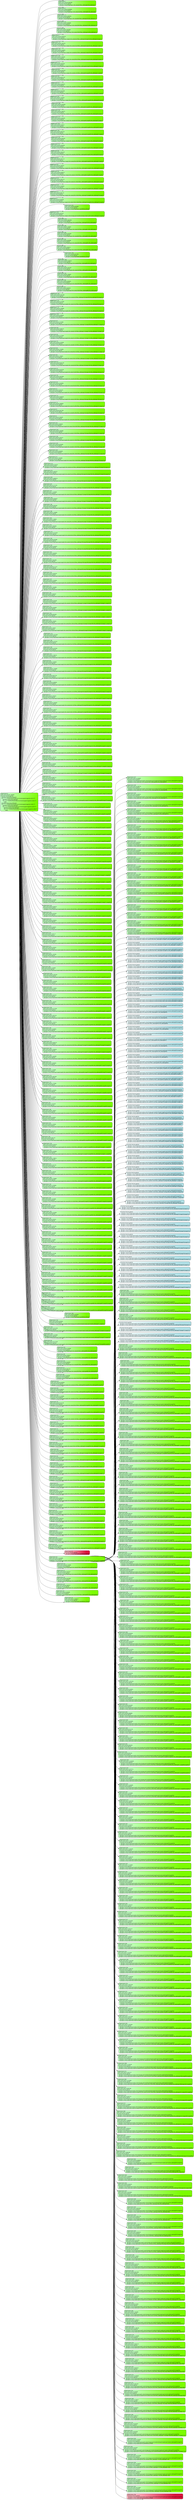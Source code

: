digraph G {
rankdir=LR;
n140639312085440[shape=box color="grey30" penwidth=2 fillcolor="darkseagreen1:lawngreen" style="filled,rounded" gradientangle=315 fontname="Calibri Light" label="Experiment 0\lExec time 0:00:06.748600\lFunction kernel_gemm:\l  #pragma clang loop id(loop1)\l  for (...) /* //home/meinersbur/src/mctree/gemm/gemm.c:81:3 */\l      #pragma clang loop id(loop2)\l      for (...) /* //home/meinersbur/src/mctree/gemm/gemm.c:82:5 */\l          code;\l  #pragma clang loop id(loop3)\l  for (...) /* //home/meinersbur/src/mctree/gemm/gemm.c:86:3 */\l      #pragma clang loop id(loop4)\l      for (...) /* //home/meinersbur/src/mctree/gemm/gemm.c:87:5 */\l          #pragma clang loop id(loop5)\l          for (...) /* //home/meinersbur/src/mctree/gemm/gemm.c:88:8 */\l              code;\l"];

n140639312274528[shape=box color="grey30" penwidth=2 fillcolor="darkseagreen1:lawngreen" style="filled,rounded" gradientangle=315 fontname="Calibri Light" label="Experiment 1\lExec time 0:00:05.844785\lFunction kernel_gemm:\l  #pragma clang loop(loop1) tile sizes(4) floor_ids(loop6) tile_ids(loop7)\l"];
n140639312085440 -> n140639312274528;

n140639312275440[shape=box color="grey30" penwidth=2 fillcolor="darkseagreen1:lawngreen" style="filled,rounded" gradientangle=315 fontname="Calibri Light" label="Experiment 2\lExec time 0:00:05.894906\lFunction kernel_gemm:\l  #pragma clang loop(loop1) tile sizes(16) floor_ids(loop8) tile_ids(loop9)\l"];
n140639312085440 -> n140639312275440;

n140639312237184[shape=box color="grey30" penwidth=2 fillcolor="darkseagreen1:lawngreen" style="filled,rounded" gradientangle=315 fontname="Calibri Light" label="Experiment 111\lExec time 0:00:05.995554\lFunction kernel_gemm:\l  #pragma clang loop(loop1) tile sizes(64) floor_ids(loop10) tile_ids(loop11)\l"];
n140639312085440 -> n140639312237184;

n140639312186672[shape=box color="grey30" penwidth=2 fillcolor="darkseagreen1:lawngreen" style="filled,rounded" gradientangle=315 fontname="Calibri Light" label="Experiment 112\lExec time 0:00:05.995690\lFunction kernel_gemm:\l  #pragma clang loop(loop1) tile sizes(256) floor_ids(loop12) tile_ids(loop13)\l"];
n140639312085440 -> n140639312186672;

n140639307712304[shape=box color="grey30" penwidth=2 fillcolor="darkseagreen1:lawngreen" style="filled,rounded" gradientangle=315 fontname="Calibri Light" label="Experiment 48\lExec time 0:00:05.995983\lFunction kernel_gemm:\l  #pragma clang loop(loop1) tile sizes(1024) floor_ids(loop14) tile_ids(loop15)\l"];
n140639312085440 -> n140639307712304;

n140639307712544[shape=box color="grey30" penwidth=2 fillcolor="darkseagreen1:lawngreen" style="filled,rounded" gradientangle=315 fontname="Calibri Light" label="Experiment 3\lExec time 0:00:05.995919\lFunction kernel_gemm:\l  #pragma clang loop(loop1,loop2) tile sizes(4,4) floor_ids(loop18,loop16) tile_ids(loop19,loop17)\l"];
n140639312085440 -> n140639307712544;

n140639307712688[shape=box color="grey30" penwidth=2 fillcolor="darkseagreen1:lawngreen" style="filled,rounded" gradientangle=315 fontname="Calibri Light" label="Experiment 175\lExec time 0:00:05.794152\lFunction kernel_gemm:\l  #pragma clang loop(loop1,loop2) tile sizes(16,4) floor_ids(loop20,loop16) tile_ids(loop21,loop17)\l"];
n140639312085440 -> n140639307712688;

n140639307713024[shape=box color="grey30" penwidth=2 fillcolor="darkseagreen1:lawngreen" style="filled,rounded" gradientangle=315 fontname="Calibri Light" label="Experiment 176\lExec time 0:00:05.594822\lFunction kernel_gemm:\l  #pragma clang loop(loop1,loop2) tile sizes(64,4) floor_ids(loop22,loop16) tile_ids(loop23,loop17)\l"];
n140639312085440 -> n140639307713024;

n140639307713264[shape=box color="grey30" penwidth=2 fillcolor="darkseagreen1:lawngreen" style="filled,rounded" gradientangle=315 fontname="Calibri Light" label="Experiment 144\lExec time 0:00:05.794544\lFunction kernel_gemm:\l  #pragma clang loop(loop1,loop2) tile sizes(256,4) floor_ids(loop24,loop16) tile_ids(loop25,loop17)\l"];
n140639312085440 -> n140639307713264;

n140639307713504[shape=box color="grey30" penwidth=2 fillcolor="darkseagreen1:lawngreen" style="filled,rounded" gradientangle=315 fontname="Calibri Light" label="Experiment 113\lExec time 0:00:05.995554\lFunction kernel_gemm:\l  #pragma clang loop(loop1,loop2) tile sizes(1024,4) floor_ids(loop26,loop16) tile_ids(loop27,loop17)\l"];
n140639312085440 -> n140639307713504;

n140639307713888[shape=box color="grey30" penwidth=2 fillcolor="darkseagreen1:lawngreen" style="filled,rounded" gradientangle=315 fontname="Calibri Light" label="Experiment 80\lExec time 0:00:05.845253\lFunction kernel_gemm:\l  #pragma clang loop(loop1,loop2) tile sizes(4,16) floor_ids(loop30,loop28) tile_ids(loop31,loop29)\l"];
n140639312085440 -> n140639307713888;

n140639307714128[shape=box color="grey30" penwidth=2 fillcolor="darkseagreen1:lawngreen" style="filled,rounded" gradientangle=315 fontname="Calibri Light" label="Experiment 49\lExec time 0:00:06.801107\lFunction kernel_gemm:\l  #pragma clang loop(loop1,loop2) tile sizes(16,16) floor_ids(loop32,loop28) tile_ids(loop33,loop29)\l"];
n140639312085440 -> n140639307714128;

n140639307714368[shape=box color="grey30" penwidth=2 fillcolor="darkseagreen1:lawngreen" style="filled,rounded" gradientangle=315 fontname="Calibri Light" label="Experiment 19\lExec time 0:00:05.845072\lFunction kernel_gemm:\l  #pragma clang loop(loop1,loop2) tile sizes(64,16) floor_ids(loop34,loop28) tile_ids(loop35,loop29)\l"];
n140639312085440 -> n140639307714368;

n140639286194288[shape=box color="grey30" penwidth=2 fillcolor="darkseagreen1:lawngreen" style="filled,rounded" gradientangle=315 fontname="Calibri Light" label="Experiment 4\lExec time 0:00:06.045783\lFunction kernel_gemm:\l  #pragma clang loop(loop1,loop2) tile sizes(256,16) floor_ids(loop36,loop28) tile_ids(loop37,loop29)\l"];
n140639312085440 -> n140639286194288;

n140639286194528[shape=box color="grey30" penwidth=2 fillcolor="darkseagreen1:lawngreen" style="filled,rounded" gradientangle=315 fontname="Calibri Light" label="Experiment 207\lExec time 0:00:05.744304\lFunction kernel_gemm:\l  #pragma clang loop(loop1,loop2) tile sizes(1024,16) floor_ids(loop38,loop28) tile_ids(loop39,loop29)\l"];
n140639312085440 -> n140639286194528;

n140639286194912[shape=box color="grey30" penwidth=2 fillcolor="darkseagreen1:lawngreen" style="filled,rounded" gradientangle=315 fontname="Calibri Light" label="Experiment 208\lExec time 0:00:05.694566\lFunction kernel_gemm:\l  #pragma clang loop(loop1,loop2) tile sizes(4,64) floor_ids(loop42,loop40) tile_ids(loop43,loop41)\l"];
n140639312085440 -> n140639286194912;

n140639286195152[shape=box color="grey30" penwidth=2 fillcolor="darkseagreen1:lawngreen" style="filled,rounded" gradientangle=315 fontname="Calibri Light" label="Experiment 192\lExec time 0:00:05.794515\lFunction kernel_gemm:\l  #pragma clang loop(loop1,loop2) tile sizes(16,64) floor_ids(loop44,loop40) tile_ids(loop45,loop41)\l"];
n140639312085440 -> n140639286195152;

n140639286195392[shape=box color="grey30" penwidth=2 fillcolor="darkseagreen1:lawngreen" style="filled,rounded" gradientangle=315 fontname="Calibri Light" label="Experiment 177\lExec time 0:00:05.493543\lFunction kernel_gemm:\l  #pragma clang loop(loop1,loop2) tile sizes(64,64) floor_ids(loop46,loop40) tile_ids(loop47,loop41)\l"];
n140639312085440 -> n140639286195392;

n140639286195632[shape=box color="grey30" penwidth=2 fillcolor="darkseagreen1:lawngreen" style="filled,rounded" gradientangle=315 fontname="Calibri Light" label="Experiment 160\lExec time 0:00:05.644011\lFunction kernel_gemm:\l  #pragma clang loop(loop1,loop2) tile sizes(256,64) floor_ids(loop48,loop40) tile_ids(loop49,loop41)\l"];
n140639312085440 -> n140639286195632;

n140639286195872[shape=box color="grey30" penwidth=2 fillcolor="darkseagreen1:lawngreen" style="filled,rounded" gradientangle=315 fontname="Calibri Light" label="Experiment 145\lExec time 0:00:05.895318\lFunction kernel_gemm:\l  #pragma clang loop(loop1,loop2) tile sizes(1024,64) floor_ids(loop50,loop40) tile_ids(loop51,loop41)\l"];
n140639312085440 -> n140639286195872;

n140639286196256[shape=box color="grey30" penwidth=2 fillcolor="darkseagreen1:lawngreen" style="filled,rounded" gradientangle=315 fontname="Calibri Light" label="Experiment 129\lExec time 0:00:06.095029\lFunction kernel_gemm:\l  #pragma clang loop(loop1,loop2) tile sizes(4,256) floor_ids(loop54,loop52) tile_ids(loop55,loop53)\l"];
n140639312085440 -> n140639286196256;

n140639286196496[shape=box color="grey30" penwidth=2 fillcolor="darkseagreen1:lawngreen" style="filled,rounded" gradientangle=315 fontname="Calibri Light" label="Experiment 114\lExec time 0:00:05.844556\lFunction kernel_gemm:\l  #pragma clang loop(loop1,loop2) tile sizes(16,256) floor_ids(loop56,loop52) tile_ids(loop57,loop53)\l"];
n140639312085440 -> n140639286196496;

n140639286196736[shape=box color="grey30" penwidth=2 fillcolor="darkseagreen1:lawngreen" style="filled,rounded" gradientangle=315 fontname="Calibri Light" label="Experiment 96\lExec time 0:00:05.994107\lFunction kernel_gemm:\l  #pragma clang loop(loop1,loop2) tile sizes(64,256) floor_ids(loop58,loop52) tile_ids(loop59,loop53)\l"];
n140639312085440 -> n140639286196736;

n140639286196976[shape=box color="grey30" penwidth=2 fillcolor="darkseagreen1:lawngreen" style="filled,rounded" gradientangle=315 fontname="Calibri Light" label="Experiment 81\lExec time 0:00:06.297113\lFunction kernel_gemm:\l  #pragma clang loop(loop1,loop2) tile sizes(256,256) floor_ids(loop60,loop52) tile_ids(loop61,loop53)\l"];
n140639312085440 -> n140639286196976;

n140639286197216[shape=box color="grey30" penwidth=2 fillcolor="darkseagreen1:lawngreen" style="filled,rounded" gradientangle=315 fontname="Calibri Light" label="Experiment 65\lExec time 0:00:06.246874\lFunction kernel_gemm:\l  #pragma clang loop(loop1,loop2) tile sizes(1024,256) floor_ids(loop62,loop52) tile_ids(loop63,loop53)\l"];
n140639312085440 -> n140639286197216;

n140639286197600[shape=box color="grey30" penwidth=2 fillcolor="darkseagreen1:lawngreen" style="filled,rounded" gradientangle=315 fontname="Calibri Light" label="Experiment 50\lExec time 0:00:05.896017\lFunction kernel_gemm:\l  #pragma clang loop(loop1,loop2) tile sizes(4,1024) floor_ids(loop66,loop64) tile_ids(loop67,loop65)\l"];
n140639312085440 -> n140639286197600;

n140639286197840[shape=box color="grey30" penwidth=2 fillcolor="darkseagreen1:lawngreen" style="filled,rounded" gradientangle=315 fontname="Calibri Light" label="Experiment 33\lExec time 0:00:05.945123\lFunction kernel_gemm:\l  #pragma clang loop(loop1,loop2) tile sizes(16,1024) floor_ids(loop68,loop64) tile_ids(loop69,loop65)\l"];
n140639312085440 -> n140639286197840;

n140639286198080[shape=box color="grey30" penwidth=2 fillcolor="darkseagreen1:lawngreen" style="filled,rounded" gradientangle=315 fontname="Calibri Light" label="Experiment 20\lExec time 0:00:05.945862\lFunction kernel_gemm:\l  #pragma clang loop(loop1,loop2) tile sizes(64,1024) floor_ids(loop70,loop64) tile_ids(loop71,loop65)\l"];
n140639312085440 -> n140639286198080;

n140639286227056[shape=box color="grey30" penwidth=2 fillcolor="darkseagreen1:lawngreen" style="filled,rounded" gradientangle=315 fontname="Calibri Light" label="Experiment 12\lExec time 0:00:06.096175\lFunction kernel_gemm:\l  #pragma clang loop(loop1,loop2) tile sizes(256,1024) floor_ids(loop72,loop64) tile_ids(loop73,loop65)\l"];
n140639312085440 -> n140639286227056;

n140639286227296[shape=box color="grey30" penwidth=2 fillcolor="darkseagreen1:lawngreen" style="filled,rounded" gradientangle=315 fontname="Calibri Light" label="Experiment 5\lExec time 0:00:06.096609\lFunction kernel_gemm:\l  #pragma clang loop(loop1,loop2) tile sizes(1024,1024) floor_ids(loop74,loop64) tile_ids(loop75,loop65)\l"];
n140639312085440 -> n140639286227296;

n140639286227440[shape=box color="grey30" penwidth=2 fillcolor="darkseagreen1:lawngreen" style="filled,rounded" gradientangle=315 fontname="Calibri Light" label="Experiment 223\lExec time 0:00:06.804066\lFunction kernel_gemm:\l  #pragma clang loop(loop1) parallelize_thread\l"];
n140639312085440 -> n140639286227440;

n140639286227776[shape=box color="grey30" penwidth=2 fillcolor="darkseagreen1:lawngreen" style="filled,rounded" gradientangle=315 fontname="Calibri Light" label="Experiment 224\lExec time 0:00:06.447227\lFunction kernel_gemm:\l  #pragma clang loop(loop1,loop2) interchange permutation(loop2,loop1) permuted_ids(loop77,loop78)\l"];
n140639312085440 -> n140639286227776;

n140639286228160[shape=box color="grey30" penwidth=2 fillcolor="darkseagreen1:lawngreen" style="filled,rounded" gradientangle=315 fontname="Calibri Light" label="Experiment 216\lExec time 0:00:05.894785\lFunction kernel_gemm:\l  #pragma clang loop(loop2) tile sizes(4) floor_ids(loop79) tile_ids(loop80)\l"];
n140639312085440 -> n140639286228160;

n140639286228496[shape=box color="grey30" penwidth=2 fillcolor="darkseagreen1:lawngreen" style="filled,rounded" gradientangle=315 fontname="Calibri Light" label="Experiment 209\lExec time 0:00:05.744601\lFunction kernel_gemm:\l  #pragma clang loop(loop2) tile sizes(16) floor_ids(loop81) tile_ids(loop82)\l"];
n140639312085440 -> n140639286228496;

n140639286228832[shape=box color="grey30" penwidth=2 fillcolor="darkseagreen1:lawngreen" style="filled,rounded" gradientangle=315 fontname="Calibri Light" label="Experiment 200\lExec time 0:00:05.947659\lFunction kernel_gemm:\l  #pragma clang loop(loop2) tile sizes(64) floor_ids(loop83) tile_ids(loop84)\l"];
n140639312085440 -> n140639286228832;

n140639286229168[shape=box color="grey30" penwidth=2 fillcolor="darkseagreen1:lawngreen" style="filled,rounded" gradientangle=315 fontname="Calibri Light" label="Experiment 193\lExec time 0:00:05.845096\lFunction kernel_gemm:\l  #pragma clang loop(loop2) tile sizes(256) floor_ids(loop85) tile_ids(loop86)\l"];
n140639312085440 -> n140639286229168;

n140639286229504[shape=box color="grey30" penwidth=2 fillcolor="darkseagreen1:lawngreen" style="filled,rounded" gradientangle=315 fontname="Calibri Light" label="Experiment 185\lExec time 0:00:05.694612\lFunction kernel_gemm:\l  #pragma clang loop(loop2) tile sizes(1024) floor_ids(loop87) tile_ids(loop88)\l"];
n140639312085440 -> n140639286229504;

n140639286229744[shape=box color="grey30" penwidth=2 fillcolor="darkseagreen1:lawngreen" style="filled,rounded" gradientangle=315 fontname="Calibri Light" label="Experiment 178\lExec time 0:00:06.651764\lFunction kernel_gemm:\l  #pragma clang loop(loop2) parallelize_thread\l"];
n140639312085440 -> n140639286229744;

n140639286230032[shape=box color="grey30" penwidth=2 fillcolor="darkseagreen1:lawngreen" style="filled,rounded" gradientangle=315 fontname="Calibri Light" label="Experiment 168\lExec time 0:00:05.543813\lFunction kernel_gemm:\l  #pragma clang loop(loop3) tile sizes(4) floor_ids(loop90) tile_ids(loop91)\l"];
n140639312085440 -> n140639286230032;

n140639286230320[shape=box color="grey30" penwidth=2 fillcolor="darkseagreen1:lawngreen" style="filled,rounded" gradientangle=315 fontname="Calibri Light" label="Experiment 161\lExec time 0:00:05.544105\lFunction kernel_gemm:\l  #pragma clang loop(loop3) tile sizes(16) floor_ids(loop92) tile_ids(loop93)\l"];
n140639312085440 -> n140639286230320;

n140639286230608[shape=box color="grey30" penwidth=2 fillcolor="darkseagreen1:lawngreen" style="filled,rounded" gradientangle=315 fontname="Calibri Light" label="Experiment 153\lExec time 0:00:05.794691\lFunction kernel_gemm:\l  #pragma clang loop(loop3) tile sizes(64) floor_ids(loop94) tile_ids(loop95)\l"];
n140639312085440 -> n140639286230608;

n140639286230896[shape=box color="grey30" penwidth=2 fillcolor="darkseagreen1:lawngreen" style="filled,rounded" gradientangle=315 fontname="Calibri Light" label="Experiment 146\lExec time 0:00:05.945452\lFunction kernel_gemm:\l  #pragma clang loop(loop3) tile sizes(256) floor_ids(loop96) tile_ids(loop97)\l"];
n140639312085440 -> n140639286230896;

n140639286255824[shape=box color="grey30" penwidth=2 fillcolor="darkseagreen1:lawngreen" style="filled,rounded" gradientangle=315 fontname="Calibri Light" label="Experiment 137\lExec time 0:00:05.845972\lFunction kernel_gemm:\l  #pragma clang loop(loop3) tile sizes(1024) floor_ids(loop98) tile_ids(loop99)\l"];
n140639312085440 -> n140639286255824;

n140639286256256[shape=box color="grey30" penwidth=2 fillcolor="darkseagreen1:lawngreen" style="filled,rounded" gradientangle=315 fontname="Calibri Light" label="Experiment 130\lExec time 0:00:03.081584\lFunction kernel_gemm:\l  #pragma clang loop(loop3,loop4) tile sizes(4,4) floor_ids(loop102,loop100) tile_ids(loop103,loop101)\l"];
n140639312085440 -> n140639286256256;

n140639286256496[shape=box color="grey30" penwidth=2 fillcolor="darkseagreen1:lawngreen" style="filled,rounded" gradientangle=315 fontname="Calibri Light" label="Experiment 122\lExec time 0:00:02.377939\lFunction kernel_gemm:\l  #pragma clang loop(loop3,loop4) tile sizes(16,4) floor_ids(loop104,loop100) tile_ids(loop105,loop101)\l"];
n140639312085440 -> n140639286256496;

n140639286256736[shape=box color="grey30" penwidth=2 fillcolor="darkseagreen1:lawngreen" style="filled,rounded" gradientangle=315 fontname="Calibri Light" label="Experiment 115\lExec time 0:00:02.578066\lFunction kernel_gemm:\l  #pragma clang loop(loop3,loop4) tile sizes(64,4) floor_ids(loop106,loop100) tile_ids(loop107,loop101)\l"];
n140639312085440 -> n140639286256736;

n140639286256976[shape=box color="grey30" penwidth=2 fillcolor="darkseagreen1:lawngreen" style="filled,rounded" gradientangle=315 fontname="Calibri Light" label="Experiment 104\lExec time 0:00:02.628834\lFunction kernel_gemm:\l  #pragma clang loop(loop3,loop4) tile sizes(256,4) floor_ids(loop108,loop100) tile_ids(loop109,loop101)\l"];
n140639312085440 -> n140639286256976;

n140639286257216[shape=box color="grey30" penwidth=2 fillcolor="darkseagreen1:lawngreen" style="filled,rounded" gradientangle=315 fontname="Calibri Light" label="Experiment 97\lExec time 0:00:02.577686\lFunction kernel_gemm:\l  #pragma clang loop(loop3,loop4) tile sizes(1024,4) floor_ids(loop110,loop100) tile_ids(loop111,loop101)\l"];
n140639312085440 -> n140639286257216;

n140639286257600[shape=box color="grey30" penwidth=2 fillcolor="darkseagreen1:lawngreen" style="filled,rounded" gradientangle=315 fontname="Calibri Light" label="Experiment 89\lExec time 0:00:02.980731\lFunction kernel_gemm:\l  #pragma clang loop(loop3,loop4) tile sizes(4,16) floor_ids(loop114,loop112) tile_ids(loop115,loop113)\l"];
n140639312085440 -> n140639286257600;

n140639286257840[shape=box color="grey30" penwidth=2 fillcolor="darkseagreen1:lawngreen" style="filled,rounded" gradientangle=315 fontname="Calibri Light" label="Experiment 82\lExec time 0:00:02.277504\lFunction kernel_gemm:\l  #pragma clang loop(loop3,loop4) tile sizes(16,16) floor_ids(loop116,loop112) tile_ids(loop117,loop113)\l"];
n140639312085440 -> n140639286257840;

n140639286258080[shape=box color="grey30" penwidth=2 fillcolor="darkseagreen1:lawngreen" style="filled,rounded" gradientangle=315 fontname="Calibri Light" label="Experiment 73\lExec time 0:00:02.276346\lFunction kernel_gemm:\l  #pragma clang loop(loop3,loop4) tile sizes(64,16) floor_ids(loop118,loop112) tile_ids(loop119,loop113)\l"];
n140639312085440 -> n140639286258080;

n140639286258320[shape=box color="grey30" penwidth=2 fillcolor="darkseagreen1:lawngreen" style="filled,rounded" gradientangle=315 fontname="Calibri Light" label="Experiment 66\lExec time 0:00:02.176280\lFunction kernel_gemm:\l  #pragma clang loop(loop3,loop4) tile sizes(256,16) floor_ids(loop120,loop112) tile_ids(loop121,loop113)\l"];
n140639312085440 -> n140639286258320;

n140639286258560[shape=box color="grey30" penwidth=2 fillcolor="darkseagreen1:lawngreen" style="filled,rounded" gradientangle=315 fontname="Calibri Light" label="Experiment 58\lExec time 0:00:02.176622\lFunction kernel_gemm:\l  #pragma clang loop(loop3,loop4) tile sizes(1024,16) floor_ids(loop122,loop112) tile_ids(loop123,loop113)\l"];
n140639312085440 -> n140639286258560;

n140639286258944[shape=box color="grey30" penwidth=2 fillcolor="darkseagreen1:lawngreen" style="filled,rounded" gradientangle=315 fontname="Calibri Light" label="Experiment 51\lExec time 0:00:04.842143\lFunction kernel_gemm:\l  #pragma clang loop(loop3,loop4) tile sizes(4,64) floor_ids(loop126,loop124) tile_ids(loop127,loop125)\l"];
n140639312085440 -> n140639286258944;

n140639286259184[shape=box color="grey30" penwidth=2 fillcolor="darkseagreen1:lawngreen" style="filled,rounded" gradientangle=315 fontname="Calibri Light" label="Experiment 41\lExec time 0:00:03.433726\lFunction kernel_gemm:\l  #pragma clang loop(loop3,loop4) tile sizes(16,64) floor_ids(loop128,loop124) tile_ids(loop129,loop125)\l"];
n140639312085440 -> n140639286259184;

n140639286259424[shape=box color="grey30" penwidth=2 fillcolor="darkseagreen1:lawngreen" style="filled,rounded" gradientangle=315 fontname="Calibri Light" label="Experiment 34\lExec time 0:00:02.981804\lFunction kernel_gemm:\l  #pragma clang loop(loop3,loop4) tile sizes(64,64) floor_ids(loop130,loop124) tile_ids(loop131,loop125)\l"];
n140639312085440 -> n140639286259424;

n140639286259664[shape=box color="grey30" penwidth=2 fillcolor="darkseagreen1:lawngreen" style="filled,rounded" gradientangle=315 fontname="Calibri Light" label="Experiment 26\lExec time 0:00:02.829908\lFunction kernel_gemm:\l  #pragma clang loop(loop3,loop4) tile sizes(256,64) floor_ids(loop132,loop124) tile_ids(loop133,loop125)\l"];
n140639312085440 -> n140639286259664;

n140639286288640[shape=box color="grey30" penwidth=2 fillcolor="darkseagreen1:lawngreen" style="filled,rounded" gradientangle=315 fontname="Calibri Light" label="Experiment 21\lExec time 0:00:02.829225\lFunction kernel_gemm:\l  #pragma clang loop(loop3,loop4) tile sizes(1024,64) floor_ids(loop134,loop124) tile_ids(loop135,loop125)\l"];
n140639312085440 -> n140639286288640;

n140639286289024[shape=box color="grey30" penwidth=2 fillcolor="darkseagreen1:lawngreen" style="filled,rounded" gradientangle=315 fontname="Calibri Light" label="Experiment 16\lExec time 0:00:05.898555\lFunction kernel_gemm:\l  #pragma clang loop(loop3,loop4) tile sizes(4,256) floor_ids(loop138,loop136) tile_ids(loop139,loop137)\l"];
n140639312085440 -> n140639286289024;

n140639286289264[shape=box color="grey30" penwidth=2 fillcolor="darkseagreen1:lawngreen" style="filled,rounded" gradientangle=315 fontname="Calibri Light" label="Experiment 13\lExec time 0:00:04.288883\lFunction kernel_gemm:\l  #pragma clang loop(loop3,loop4) tile sizes(16,256) floor_ids(loop140,loop136) tile_ids(loop141,loop137)\l"];
n140639312085440 -> n140639286289264;

n140639286289504[shape=box color="grey30" penwidth=2 fillcolor="darkseagreen1:lawngreen" style="filled,rounded" gradientangle=315 fontname="Calibri Light" label="Experiment 9\lExec time 0:00:03.937100\lFunction kernel_gemm:\l  #pragma clang loop(loop3,loop4) tile sizes(64,256) floor_ids(loop142,loop136) tile_ids(loop143,loop137)\l"];
n140639312085440 -> n140639286289504;

n140639286289744[shape=box color="grey30" penwidth=2 fillcolor="darkseagreen1:lawngreen" style="filled,rounded" gradientangle=315 fontname="Calibri Light" label="Experiment 6\lExec time 0:00:03.784397\lFunction kernel_gemm:\l  #pragma clang loop(loop3,loop4) tile sizes(256,256) floor_ids(loop144,loop136) tile_ids(loop145,loop137)\l"];
n140639312085440 -> n140639286289744;

n140639286289984[shape=box color="grey30" penwidth=2 fillcolor="darkseagreen1:lawngreen" style="filled,rounded" gradientangle=315 fontname="Calibri Light" label="Experiment 231\lExec time 0:00:03.784026\lFunction kernel_gemm:\l  #pragma clang loop(loop3,loop4) tile sizes(1024,256) floor_ids(loop146,loop136) tile_ids(loop147,loop137)\l"];
n140639312085440 -> n140639286289984;

n140639286290368[shape=box color="grey30" penwidth=2 fillcolor="darkseagreen1:lawngreen" style="filled,rounded" gradientangle=315 fontname="Calibri Light" label="Experiment 232\lExec time 0:00:05.696985\lFunction kernel_gemm:\l  #pragma clang loop(loop3,loop4) tile sizes(4,1024) floor_ids(loop150,loop148) tile_ids(loop151,loop149)\l"];
n140639312085440 -> n140639286290368;

n140639286290608[shape=box color="grey30" penwidth=2 fillcolor="darkseagreen1:lawngreen" style="filled,rounded" gradientangle=315 fontname="Calibri Light" label="Experiment 228\lExec time 0:00:04.339310\lFunction kernel_gemm:\l  #pragma clang loop(loop3,loop4) tile sizes(16,1024) floor_ids(loop152,loop148) tile_ids(loop153,loop149)\l"];
n140639312085440 -> n140639286290608;

n140639286290848[shape=box color="grey30" penwidth=2 fillcolor="darkseagreen1:lawngreen" style="filled,rounded" gradientangle=315 fontname="Calibri Light" label="Experiment 225\lExec time 0:00:03.935469\lFunction kernel_gemm:\l  #pragma clang loop(loop3,loop4) tile sizes(64,1024) floor_ids(loop154,loop148) tile_ids(loop155,loop149)\l"];
n140639312085440 -> n140639286290848;

n140639286291088[shape=box color="grey30" penwidth=2 fillcolor="darkseagreen1:lawngreen" style="filled,rounded" gradientangle=315 fontname="Calibri Light" label="Experiment 220\lExec time 0:00:03.834835\lFunction kernel_gemm:\l  #pragma clang loop(loop3,loop4) tile sizes(256,1024) floor_ids(loop156,loop148) tile_ids(loop157,loop149)\l"];
n140639312085440 -> n140639286291088;

n140639286291328[shape=box color="grey30" penwidth=2 fillcolor="darkseagreen1:lawngreen" style="filled,rounded" gradientangle=315 fontname="Calibri Light" label="Experiment 217\lExec time 0:00:03.783960\lFunction kernel_gemm:\l  #pragma clang loop(loop3,loop4) tile sizes(1024,1024) floor_ids(loop158,loop148) tile_ids(loop159,loop149)\l"];
n140639312085440 -> n140639286291328;

n140639286291856[shape=box color="grey30" penwidth=2 fillcolor="darkseagreen1:lawngreen" style="filled,rounded" gradientangle=315 fontname="Calibri Light" label="Experiment 213\lExec time 0:00:09.763537\lFunction kernel_gemm:\l  #pragma clang loop(loop3,loop4,loop5) tile sizes(4,4,4) floor_ids(loop164,loop162,loop160) tile_ids(loop165,loop163,loop161)\l"];
n140639312085440 -> n140639286291856;

n140639286292096[shape=box color="grey30" penwidth=2 fillcolor="darkseagreen1:lawngreen" style="filled,rounded" gradientangle=315 fontname="Calibri Light" label="Experiment 210\lExec time 0:00:10.568731\lFunction kernel_gemm:\l  #pragma clang loop(loop3,loop4,loop5) tile sizes(16,4,4) floor_ids(loop166,loop162,loop160) tile_ids(loop167,loop163,loop161)\l"];
n140639312085440 -> n140639286292096;

n140639286292336[shape=box color="grey30" penwidth=2 fillcolor="darkseagreen1:lawngreen" style="filled,rounded" gradientangle=315 fontname="Calibri Light" label="Experiment 204\lExec time 0:00:10.868914\lFunction kernel_gemm:\l  #pragma clang loop(loop3,loop4,loop5) tile sizes(64,4,4) floor_ids(loop168,loop162,loop160) tile_ids(loop169,loop163,loop161)\l"];
n140639312085440 -> n140639286292336;

n140639286325408[shape=box color="grey30" penwidth=2 fillcolor="darkseagreen1:lawngreen" style="filled,rounded" gradientangle=315 fontname="Calibri Light" label="Experiment 201\lExec time 0:00:10.717135\lFunction kernel_gemm:\l  #pragma clang loop(loop3,loop4,loop5) tile sizes(256,4,4) floor_ids(loop170,loop162,loop160) tile_ids(loop171,loop163,loop161)\l"];
n140639312085440 -> n140639286325408;

n140639286325648[shape=box color="grey30" penwidth=2 fillcolor="darkseagreen1:lawngreen" style="filled,rounded" gradientangle=315 fontname="Calibri Light" label="Experiment 197\lExec time 0:00:11.019604\lFunction kernel_gemm:\l  #pragma clang loop(loop3,loop4,loop5) tile sizes(1024,4,4) floor_ids(loop172,loop162,loop160) tile_ids(loop173,loop163,loop161)\l"];
n140639312085440 -> n140639286325648;

n140639286325936[shape=box color="grey30" penwidth=2 fillcolor="darkseagreen1:lawngreen" style="filled,rounded" gradientangle=315 fontname="Calibri Light" label="Experiment 194\lExec time 0:00:06.899857\lFunction kernel_gemm:\l  #pragma clang loop(loop3,loop4,loop5) tile sizes(4,16,4) floor_ids(loop176,loop174,loop160) tile_ids(loop177,loop175,loop161)\l"];
n140639312085440 -> n140639286325936;

n140639286326176[shape=box color="grey30" penwidth=2 fillcolor="darkseagreen1:lawngreen" style="filled,rounded" gradientangle=315 fontname="Calibri Light" label="Experiment 189\lExec time 0:00:06.950328\lFunction kernel_gemm:\l  #pragma clang loop(loop3,loop4,loop5) tile sizes(16,16,4) floor_ids(loop178,loop174,loop160) tile_ids(loop179,loop175,loop161)\l"];
n140639312085440 -> n140639286326176;

n140639286326416[shape=box color="grey30" penwidth=2 fillcolor="darkseagreen1:lawngreen" style="filled,rounded" gradientangle=315 fontname="Calibri Light" label="Experiment 186\lExec time 0:00:07.753808\lFunction kernel_gemm:\l  #pragma clang loop(loop3,loop4,loop5) tile sizes(64,16,4) floor_ids(loop180,loop174,loop160) tile_ids(loop181,loop175,loop161)\l"];
n140639312085440 -> n140639286326416;

n140639286326656[shape=box color="grey30" penwidth=2 fillcolor="darkseagreen1:lawngreen" style="filled,rounded" gradientangle=315 fontname="Calibri Light" label="Experiment 182\lExec time 0:00:07.150831\lFunction kernel_gemm:\l  #pragma clang loop(loop3,loop4,loop5) tile sizes(256,16,4) floor_ids(loop182,loop174,loop160) tile_ids(loop183,loop175,loop161)\l"];
n140639312085440 -> n140639286326656;

n140639286326896[shape=box color="grey30" penwidth=2 fillcolor="darkseagreen1:lawngreen" style="filled,rounded" gradientangle=315 fontname="Calibri Light" label="Experiment 179\lExec time 0:00:07.050262\lFunction kernel_gemm:\l  #pragma clang loop(loop3,loop4,loop5) tile sizes(1024,16,4) floor_ids(loop184,loop174,loop160) tile_ids(loop185,loop175,loop161)\l"];
n140639312085440 -> n140639286326896;

n140639286327184[shape=box color="grey30" penwidth=2 fillcolor="darkseagreen1:lawngreen" style="filled,rounded" gradientangle=315 fontname="Calibri Light" label="Experiment 172\lExec time 0:00:10.519164\lFunction kernel_gemm:\l  #pragma clang loop(loop3,loop4,loop5) tile sizes(4,64,4) floor_ids(loop188,loop186,loop160) tile_ids(loop189,loop187,loop161)\l"];
n140639312085440 -> n140639286327184;

n140639286327424[shape=box color="grey30" penwidth=2 fillcolor="darkseagreen1:lawngreen" style="filled,rounded" gradientangle=315 fontname="Calibri Light" label="Experiment 169\lExec time 0:00:08.407848\lFunction kernel_gemm:\l  #pragma clang loop(loop3,loop4,loop5) tile sizes(16,64,4) floor_ids(loop190,loop186,loop160) tile_ids(loop191,loop187,loop161)\l"];
n140639312085440 -> n140639286327424;

n140639286327664[shape=box color="grey30" penwidth=2 fillcolor="darkseagreen1:lawngreen" style="filled,rounded" gradientangle=315 fontname="Calibri Light" label="Experiment 165\lExec time 0:00:07.602657\lFunction kernel_gemm:\l  #pragma clang loop(loop3,loop4,loop5) tile sizes(64,64,4) floor_ids(loop192,loop186,loop160) tile_ids(loop193,loop187,loop161)\l"];
n140639312085440 -> n140639286327664;

n140639286327904[shape=box color="grey30" penwidth=2 fillcolor="darkseagreen1:lawngreen" style="filled,rounded" gradientangle=315 fontname="Calibri Light" label="Experiment 162\lExec time 0:00:07.602825\lFunction kernel_gemm:\l  #pragma clang loop(loop3,loop4,loop5) tile sizes(256,64,4) floor_ids(loop194,loop186,loop160) tile_ids(loop195,loop187,loop161)\l"];
n140639312085440 -> n140639286327904;

n140639286328144[shape=box color="grey30" penwidth=2 fillcolor="darkseagreen1:lawngreen" style="filled,rounded" gradientangle=315 fontname="Calibri Light" label="Experiment 157\lExec time 0:00:07.502266\lFunction kernel_gemm:\l  #pragma clang loop(loop3,loop4,loop5) tile sizes(1024,64,4) floor_ids(loop196,loop186,loop160) tile_ids(loop197,loop187,loop161)\l"];
n140639312085440 -> n140639286328144;

n140639286328432[shape=box color="grey30" penwidth=2 fillcolor="darkseagreen1:lawngreen" style="filled,rounded" gradientangle=315 fontname="Calibri Light" label="Experiment 154\lExec time 0:00:09.011214\lFunction kernel_gemm:\l  #pragma clang loop(loop3,loop4,loop5) tile sizes(4,256,4) floor_ids(loop200,loop198,loop160) tile_ids(loop201,loop199,loop161)\l"];
n140639312085440 -> n140639286328432;

n140639286328672[shape=box color="grey30" penwidth=2 fillcolor="darkseagreen1:lawngreen" style="filled,rounded" gradientangle=315 fontname="Calibri Light" label="Experiment 150\lExec time 0:00:07.955674\lFunction kernel_gemm:\l  #pragma clang loop(loop3,loop4,loop5) tile sizes(16,256,4) floor_ids(loop202,loop198,loop160) tile_ids(loop203,loop199,loop161)\l"];
n140639312085440 -> n140639286328672;

n140639286328912[shape=box color="grey30" penwidth=2 fillcolor="darkseagreen1:lawngreen" style="filled,rounded" gradientangle=315 fontname="Calibri Light" label="Experiment 147\lExec time 0:00:07.753363\lFunction kernel_gemm:\l  #pragma clang loop(loop3,loop4,loop5) tile sizes(64,256,4) floor_ids(loop204,loop198,loop160) tile_ids(loop205,loop199,loop161)\l"];
n140639312085440 -> n140639286328912;

n140639286329152[shape=box color="grey30" penwidth=2 fillcolor="darkseagreen1:lawngreen" style="filled,rounded" gradientangle=315 fontname="Calibri Light" label="Experiment 141\lExec time 0:00:07.704389\lFunction kernel_gemm:\l  #pragma clang loop(loop3,loop4,loop5) tile sizes(256,256,4) floor_ids(loop206,loop198,loop160) tile_ids(loop207,loop199,loop161)\l"];
n140639312085440 -> n140639286329152;

n140639286349936[shape=box color="grey30" penwidth=2 fillcolor="darkseagreen1:lawngreen" style="filled,rounded" gradientangle=315 fontname="Calibri Light" label="Experiment 138\lExec time 0:00:07.904337\lFunction kernel_gemm:\l  #pragma clang loop(loop3,loop4,loop5) tile sizes(1024,256,4) floor_ids(loop208,loop198,loop160) tile_ids(loop209,loop199,loop161)\l"];
n140639312085440 -> n140639286349936;

n140639286350224[shape=box color="grey30" penwidth=2 fillcolor="darkseagreen1:lawngreen" style="filled,rounded" gradientangle=315 fontname="Calibri Light" label="Experiment 134\lExec time 0:00:08.559260\lFunction kernel_gemm:\l  #pragma clang loop(loop3,loop4,loop5) tile sizes(4,1024,4) floor_ids(loop212,loop210,loop160) tile_ids(loop213,loop211,loop161)\l"];
n140639312085440 -> n140639286350224;

n140639286350464[shape=box color="grey30" penwidth=2 fillcolor="darkseagreen1:lawngreen" style="filled,rounded" gradientangle=315 fontname="Calibri Light" label="Experiment 131\lExec time 0:00:08.258499\lFunction kernel_gemm:\l  #pragma clang loop(loop3,loop4,loop5) tile sizes(16,1024,4) floor_ids(loop214,loop210,loop160) tile_ids(loop215,loop211,loop161)\l"];
n140639312085440 -> n140639286350464;

n140639286350704[shape=box color="grey30" penwidth=2 fillcolor="darkseagreen1:lawngreen" style="filled,rounded" gradientangle=315 fontname="Calibri Light" label="Experiment 126\lExec time 0:00:08.005265\lFunction kernel_gemm:\l  #pragma clang loop(loop3,loop4,loop5) tile sizes(64,1024,4) floor_ids(loop216,loop210,loop160) tile_ids(loop217,loop211,loop161)\l"];
n140639312085440 -> n140639286350704;

n140639286350944[shape=box color="grey30" penwidth=2 fillcolor="darkseagreen1:lawngreen" style="filled,rounded" gradientangle=315 fontname="Calibri Light" label="Experiment 123\lExec time 0:00:08.155644\lFunction kernel_gemm:\l  #pragma clang loop(loop3,loop4,loop5) tile sizes(256,1024,4) floor_ids(loop218,loop210,loop160) tile_ids(loop219,loop211,loop161)\l"];
n140639312085440 -> n140639286350944;

n140639286351184[shape=box color="grey30" penwidth=2 fillcolor="darkseagreen1:lawngreen" style="filled,rounded" gradientangle=315 fontname="Calibri Light" label="Experiment 119\lExec time 0:00:08.155651\lFunction kernel_gemm:\l  #pragma clang loop(loop3,loop4,loop5) tile sizes(1024,1024,4) floor_ids(loop220,loop210,loop160) tile_ids(loop221,loop211,loop161)\l"];
n140639312085440 -> n140639286351184;

n140639286351664[shape=box color="grey30" penwidth=2 fillcolor="darkseagreen1:lawngreen" style="filled,rounded" gradientangle=315 fontname="Calibri Light" label="Experiment 116\lExec time 0:00:02.327339\lFunction kernel_gemm:\l  #pragma clang loop(loop3,loop4,loop5) tile sizes(4,4,16) floor_ids(loop226,loop224,loop222) tile_ids(loop227,loop225,loop223)\l"];
n140639312085440 -> n140639286351664;

n140639286351904[shape=box color="grey30" penwidth=2 fillcolor="darkseagreen1:lawngreen" style="filled,rounded" gradientangle=315 fontname="Calibri Light" label="Experiment 108\lExec time 0:00:02.227319\lFunction kernel_gemm:\l  #pragma clang loop(loop3,loop4,loop5) tile sizes(16,4,16) floor_ids(loop228,loop224,loop222) tile_ids(loop229,loop225,loop223)\l"];
n140639312085440 -> n140639286351904;

n140639286352144[shape=box color="grey30" penwidth=2 fillcolor="darkseagreen1:lawngreen" style="filled,rounded" gradientangle=315 fontname="Calibri Light" label="Experiment 105\lExec time 0:00:02.427559\lFunction kernel_gemm:\l  #pragma clang loop(loop3,loop4,loop5) tile sizes(64,4,16) floor_ids(loop230,loop224,loop222) tile_ids(loop231,loop225,loop223)\l"];
n140639312085440 -> n140639286352144;

n140639286352384[shape=box color="grey30" penwidth=2 fillcolor="darkseagreen1:lawngreen" style="filled,rounded" gradientangle=315 fontname="Calibri Light" label="Experiment 101\lExec time 0:00:02.728319\lFunction kernel_gemm:\l  #pragma clang loop(loop3,loop4,loop5) tile sizes(256,4,16) floor_ids(loop232,loop224,loop222) tile_ids(loop233,loop225,loop223)\l"];
n140639312085440 -> n140639286352384;

n140639286352624[shape=box color="grey30" penwidth=2 fillcolor="darkseagreen1:lawngreen" style="filled,rounded" gradientangle=315 fontname="Calibri Light" label="Experiment 98\lExec time 0:00:02.729036\lFunction kernel_gemm:\l  #pragma clang loop(loop3,loop4,loop5) tile sizes(1024,4,16) floor_ids(loop234,loop224,loop222) tile_ids(loop235,loop225,loop223)\l"];
n140639312085440 -> n140639286352624;

n140639286352912[shape=box color="grey30" penwidth=2 fillcolor="darkseagreen1:lawngreen" style="filled,rounded" gradientangle=315 fontname="Calibri Light" label="Experiment 93\lExec time 0:00:02.779699\lFunction kernel_gemm:\l  #pragma clang loop(loop3,loop4,loop5) tile sizes(4,16,16) floor_ids(loop238,loop236,loop222) tile_ids(loop239,loop237,loop223)\l"];
n140639312085440 -> n140639286352912;

n140639286353152[shape=box color="grey30" penwidth=2 fillcolor="darkseagreen1:lawngreen" style="filled,rounded" gradientangle=315 fontname="Calibri Light" label="Experiment 90\lExec time 0:00:03.081723\lFunction kernel_gemm:\l  #pragma clang loop(loop3,loop4,loop5) tile sizes(16,16,16) floor_ids(loop240,loop236,loop222) tile_ids(loop241,loop237,loop223)\l"];
n140639312085440 -> n140639286353152;

n140639286353392[shape=box color="grey30" penwidth=2 fillcolor="darkseagreen1:lawngreen" style="filled,rounded" gradientangle=315 fontname="Calibri Light" label="Experiment 86\lExec time 0:00:02.628826\lFunction kernel_gemm:\l  #pragma clang loop(loop3,loop4,loop5) tile sizes(64,16,16) floor_ids(loop242,loop236,loop222) tile_ids(loop243,loop237,loop223)\l"];
n140639312085440 -> n140639286353392;

n140639286353632[shape=box color="grey30" penwidth=2 fillcolor="darkseagreen1:lawngreen" style="filled,rounded" gradientangle=315 fontname="Calibri Light" label="Experiment 83\lExec time 0:00:02.578340\lFunction kernel_gemm:\l  #pragma clang loop(loop3,loop4,loop5) tile sizes(256,16,16) floor_ids(loop244,loop236,loop222) tile_ids(loop245,loop237,loop223)\l"];
n140639312085440 -> n140639286353632;

n140639286353872[shape=box color="grey30" penwidth=2 fillcolor="darkseagreen1:lawngreen" style="filled,rounded" gradientangle=315 fontname="Calibri Light" label="Experiment 77\lExec time 0:00:02.578223\lFunction kernel_gemm:\l  #pragma clang loop(loop3,loop4,loop5) tile sizes(1024,16,16) floor_ids(loop246,loop236,loop222) tile_ids(loop247,loop237,loop223)\l"];
n140639312085440 -> n140639286353872;

n140639286374704[shape=box color="grey30" penwidth=2 fillcolor="darkseagreen1:lawngreen" style="filled,rounded" gradientangle=315 fontname="Calibri Light" label="Experiment 74\lExec time 0:00:03.284005\lFunction kernel_gemm:\l  #pragma clang loop(loop3,loop4,loop5) tile sizes(4,64,16) floor_ids(loop250,loop248,loop222) tile_ids(loop251,loop249,loop223)\l"];
n140639312085440 -> n140639286374704;

n140639286374944[shape=box color="grey30" penwidth=2 fillcolor="darkseagreen1:lawngreen" style="filled,rounded" gradientangle=315 fontname="Calibri Light" label="Experiment 70\lExec time 0:00:03.132517\lFunction kernel_gemm:\l  #pragma clang loop(loop3,loop4,loop5) tile sizes(16,64,16) floor_ids(loop252,loop248,loop222) tile_ids(loop253,loop249,loop223)\l"];
n140639312085440 -> n140639286374944;

n140639286375184[shape=box color="grey30" penwidth=2 fillcolor="darkseagreen1:lawngreen" style="filled,rounded" gradientangle=315 fontname="Calibri Light" label="Experiment 67\lExec time 0:00:02.679055\lFunction kernel_gemm:\l  #pragma clang loop(loop3,loop4,loop5) tile sizes(64,64,16) floor_ids(loop254,loop248,loop222) tile_ids(loop255,loop249,loop223)\l"];
n140639312085440 -> n140639286375184;

n140639286375424[shape=box color="grey30" penwidth=2 fillcolor="darkseagreen1:lawngreen" style="filled,rounded" gradientangle=315 fontname="Calibri Light" label="Experiment 62\lExec time 0:00:02.628830\lFunction kernel_gemm:\l  #pragma clang loop(loop3,loop4,loop5) tile sizes(256,64,16) floor_ids(loop256,loop248,loop222) tile_ids(loop257,loop249,loop223)\l"];
n140639312085440 -> n140639286375424;

n140639286375664[shape=box color="grey30" penwidth=2 fillcolor="darkseagreen1:lawngreen" style="filled,rounded" gradientangle=315 fontname="Calibri Light" label="Experiment 59\lExec time 0:00:02.678713\lFunction kernel_gemm:\l  #pragma clang loop(loop3,loop4,loop5) tile sizes(1024,64,16) floor_ids(loop258,loop248,loop222) tile_ids(loop259,loop249,loop223)\l"];
n140639312085440 -> n140639286375664;

n140639286375952[shape=box color="grey30" penwidth=2 fillcolor="darkseagreen1:lawngreen" style="filled,rounded" gradientangle=315 fontname="Calibri Light" label="Experiment 55\lExec time 0:00:04.237843\lFunction kernel_gemm:\l  #pragma clang loop(loop3,loop4,loop5) tile sizes(4,256,16) floor_ids(loop262,loop260,loop222) tile_ids(loop263,loop261,loop223)\l"];
n140639312085440 -> n140639286375952;

n140639286376192[shape=box color="grey30" penwidth=2 fillcolor="darkseagreen1:lawngreen" style="filled,rounded" gradientangle=315 fontname="Calibri Light" label="Experiment 52\lExec time 0:00:03.182199\lFunction kernel_gemm:\l  #pragma clang loop(loop3,loop4,loop5) tile sizes(16,256,16) floor_ids(loop264,loop260,loop222) tile_ids(loop265,loop261,loop223)\l"];
n140639312085440 -> n140639286376192;

n140639286376432[shape=box color="grey30" penwidth=2 fillcolor="darkseagreen1:lawngreen" style="filled,rounded" gradientangle=315 fontname="Calibri Light" label="Experiment 45\lExec time 0:00:02.629346\lFunction kernel_gemm:\l  #pragma clang loop(loop3,loop4,loop5) tile sizes(64,256,16) floor_ids(loop266,loop260,loop222) tile_ids(loop267,loop261,loop223)\l"];
n140639312085440 -> n140639286376432;

n140639286376672[shape=box color="grey30" penwidth=2 fillcolor="darkseagreen1:lawngreen" style="filled,rounded" gradientangle=315 fontname="Calibri Light" label="Experiment 42\lExec time 0:00:02.578135\lFunction kernel_gemm:\l  #pragma clang loop(loop3,loop4,loop5) tile sizes(256,256,16) floor_ids(loop268,loop260,loop222) tile_ids(loop269,loop261,loop223)\l"];
n140639312085440 -> n140639286376672;

n140639286376912[shape=box color="grey30" penwidth=2 fillcolor="darkseagreen1:lawngreen" style="filled,rounded" gradientangle=315 fontname="Calibri Light" label="Experiment 38\lExec time 0:00:02.578069\lFunction kernel_gemm:\l  #pragma clang loop(loop3,loop4,loop5) tile sizes(1024,256,16) floor_ids(loop270,loop260,loop222) tile_ids(loop271,loop261,loop223)\l"];
n140639312085440 -> n140639286376912;

n140639286377200[shape=box color="grey30" penwidth=2 fillcolor="darkseagreen1:lawngreen" style="filled,rounded" gradientangle=315 fontname="Calibri Light" label="Experiment 35\lExec time 0:00:04.387960\lFunction kernel_gemm:\l  #pragma clang loop(loop3,loop4,loop5) tile sizes(4,1024,16) floor_ids(loop274,loop272,loop222) tile_ids(loop275,loop273,loop223)\l"];
n140639312085440 -> n140639286377200;

n140639286377440[shape=box color="grey30" penwidth=2 fillcolor="darkseagreen1:lawngreen" style="filled,rounded" gradientangle=315 fontname="Calibri Light" label="Experiment 30\lExec time 0:00:02.880712\lFunction kernel_gemm:\l  #pragma clang loop(loop3,loop4,loop5) tile sizes(16,1024,16) floor_ids(loop276,loop272,loop222) tile_ids(loop277,loop273,loop223)\l"];
n140639312085440 -> n140639286377440;

n140639286377680[shape=box color="grey30" penwidth=2 fillcolor="darkseagreen1:lawngreen" style="filled,rounded" gradientangle=315 fontname="Calibri Light" label="Experiment 27\lExec time 0:00:02.729743\lFunction kernel_gemm:\l  #pragma clang loop(loop3,loop4,loop5) tile sizes(64,1024,16) floor_ids(loop278,loop272,loop222) tile_ids(loop279,loop273,loop223)\l"];
n140639312085440 -> n140639286377680;

n140639286377920[shape=box color="grey30" penwidth=2 fillcolor="darkseagreen1:lawngreen" style="filled,rounded" gradientangle=315 fontname="Calibri Light" label="Experiment 23\lExec time 0:00:02.728775\lFunction kernel_gemm:\l  #pragma clang loop(loop3,loop4,loop5) tile sizes(256,1024,16) floor_ids(loop280,loop272,loop222) tile_ids(loop281,loop273,loop223)\l"];
n140639312085440 -> n140639286377920;

n140639286378160[shape=box color="grey30" penwidth=2 fillcolor="darkseagreen1:lawngreen" style="filled,rounded" gradientangle=315 fontname="Calibri Light" label="Experiment 22\lExec time 0:00:02.779033\lFunction kernel_gemm:\l  #pragma clang loop(loop3,loop4,loop5) tile sizes(1024,1024,16) floor_ids(loop282,loop272,loop222) tile_ids(loop283,loop273,loop223)\l"];
n140639312085440 -> n140639286378160;

n140639286411472[shape=box color="grey30" penwidth=2 fillcolor="darkseagreen1:lawngreen" style="filled,rounded" gradientangle=315 fontname="Calibri Light" label="Experiment 18\lExec time 0:00:02.076091\lFunction kernel_gemm:\l  #pragma clang loop(loop3,loop4,loop5) tile sizes(4,4,64) floor_ids(loop288,loop286,loop284) tile_ids(loop289,loop287,loop285)\l"];
n140639312085440 -> n140639286411472;

n140639286411712[shape=box color="grey30" penwidth=2 fillcolor="darkseagreen1:lawngreen" style="filled,rounded" gradientangle=315 fontname="Calibri Light" label="Experiment 17\lExec time 0:00:01.924675\lFunction kernel_gemm:\l  #pragma clang loop(loop3,loop4,loop5) tile sizes(16,4,64) floor_ids(loop290,loop286,loop284) tile_ids(loop291,loop287,loop285)\l"];
n140639312085440 -> n140639286411712;

n140639286411952[shape=box color="grey30" penwidth=2 fillcolor="darkseagreen1:lawngreen" style="filled,rounded" gradientangle=315 fontname="Calibri Light" label="Experiment 15\lExec time 0:00:02.629317\lFunction kernel_gemm:\l  #pragma clang loop(loop3,loop4,loop5) tile sizes(64,4,64) floor_ids(loop292,loop286,loop284) tile_ids(loop293,loop287,loop285)\l"];
n140639312085440 -> n140639286411952;

n140639286412192[shape=box color="grey30" penwidth=2 fillcolor="darkseagreen1:lawngreen" style="filled,rounded" gradientangle=315 fontname="Calibri Light" label="Experiment 14\lExec time 0:00:02.678622\lFunction kernel_gemm:\l  #pragma clang loop(loop3,loop4,loop5) tile sizes(256,4,64) floor_ids(loop294,loop286,loop284) tile_ids(loop295,loop287,loop285)\l"];
n140639312085440 -> n140639286412192;

n140639286412432[shape=box color="grey30" penwidth=2 fillcolor="darkseagreen1:lawngreen" style="filled,rounded" gradientangle=315 fontname="Calibri Light" label="Experiment 11\lExec time 0:00:02.628578\lFunction kernel_gemm:\l  #pragma clang loop(loop3,loop4,loop5) tile sizes(1024,4,64) floor_ids(loop296,loop286,loop284) tile_ids(loop297,loop287,loop285)\l"];
n140639312085440 -> n140639286412432;

n140639286412720[shape=box color="grey30" penwidth=2 fillcolor="darkseagreen1:lawngreen" style="filled,rounded" gradientangle=315 fontname="Calibri Light" label="Experiment 10\lExec time 0:00:02.528763\lFunction kernel_gemm:\l  #pragma clang loop(loop3,loop4,loop5) tile sizes(4,16,64) floor_ids(loop300,loop298,loop284) tile_ids(loop301,loop299,loop285)\l"];
n140639312085440 -> n140639286412720;

n140639286412960[shape=box color="grey30" penwidth=2 fillcolor="darkseagreen1:lawngreen" style="filled,rounded" gradientangle=315 fontname="Calibri Light" label="Experiment 8\lExec time 0:00:02.176969\lFunction kernel_gemm:\l  #pragma clang loop(loop3,loop4,loop5) tile sizes(16,16,64) floor_ids(loop302,loop298,loop284) tile_ids(loop303,loop299,loop285)\l"];
n140639312085440 -> n140639286412960;

n140639286413200[shape=box color="grey30" penwidth=2 fillcolor="darkseagreen1:lawngreen" style="filled,rounded" gradientangle=315 fontname="Calibri Light" label="Experiment 7\lExec time 0:00:02.226284\lFunction kernel_gemm:\l  #pragma clang loop(loop3,loop4,loop5) tile sizes(64,16,64) floor_ids(loop304,loop298,loop284) tile_ids(loop305,loop299,loop285)\l"];
n140639312085440 -> n140639286413200;

n140639286413440[shape=box color="grey30" penwidth=2 fillcolor="darkseagreen1:lawngreen" style="filled,rounded" gradientangle=315 fontname="Calibri Light" label="Experiment 235\lExec time 0:00:02.225973\lFunction kernel_gemm:\l  #pragma clang loop(loop3,loop4,loop5) tile sizes(256,16,64) floor_ids(loop306,loop298,loop284) tile_ids(loop307,loop299,loop285)\l"];
n140639312085440 -> n140639286413440;

n140639286413680[shape=box color="grey30" penwidth=2 fillcolor="darkseagreen1:lawngreen" style="filled,rounded" gradientangle=315 fontname="Calibri Light" label="Experiment 236\lExec time 0:00:02.226216\lFunction kernel_gemm:\l  #pragma clang loop(loop3,loop4,loop5) tile sizes(1024,16,64) floor_ids(loop308,loop298,loop284) tile_ids(loop309,loop299,loop285)\l"];
n140639312085440 -> n140639286413680;

n140639286413968[shape=box color="grey30" penwidth=2 fillcolor="darkseagreen1:lawngreen" style="filled,rounded" gradientangle=315 fontname="Calibri Light" label="Experiment 234\lExec time 0:00:02.780059\lFunction kernel_gemm:\l  #pragma clang loop(loop3,loop4,loop5) tile sizes(4,64,64) floor_ids(loop312,loop310,loop284) tile_ids(loop313,loop311,loop285)\l"];
n140639312085440 -> n140639286413968;

n140639286414208[shape=box color="grey30" penwidth=2 fillcolor="darkseagreen1:lawngreen" style="filled,rounded" gradientangle=315 fontname="Calibri Light" label="Experiment 233\lExec time 0:00:02.227418\lFunction kernel_gemm:\l  #pragma clang loop(loop3,loop4,loop5) tile sizes(16,64,64) floor_ids(loop314,loop310,loop284) tile_ids(loop315,loop311,loop285)\l"];
n140639312085440 -> n140639286414208;

n140639286414448[shape=box color="grey30" penwidth=2 fillcolor="darkseagreen1:lawngreen" style="filled,rounded" gradientangle=315 fontname="Calibri Light" label="Experiment 230\lExec time 0:00:02.077065\lFunction kernel_gemm:\l  #pragma clang loop(loop3,loop4,loop5) tile sizes(64,64,64) floor_ids(loop316,loop310,loop284) tile_ids(loop317,loop311,loop285)\l"];
n140639312085440 -> n140639286414448;

n140639286414688[shape=box color="grey30" penwidth=2 fillcolor="darkseagreen1:lawngreen" style="filled,rounded" gradientangle=315 fontname="Calibri Light" label="Experiment 229\lExec time 0:00:02.025653\lFunction kernel_gemm:\l  #pragma clang loop(loop3,loop4,loop5) tile sizes(256,64,64) floor_ids(loop318,loop310,loop284) tile_ids(loop319,loop311,loop285)\l"];
n140639312085440 -> n140639286414688;

n140639286414928[shape=box color="grey30" penwidth=2 fillcolor="darkseagreen1:lawngreen" style="filled,rounded" gradientangle=315 fontname="Calibri Light" label="Experiment 227\lExec time 0:00:02.075689\lFunction kernel_gemm:\l  #pragma clang loop(loop3,loop4,loop5) tile sizes(1024,64,64) floor_ids(loop320,loop310,loop284) tile_ids(loop321,loop311,loop285)\l"];
n140639312085440 -> n140639286414928;

n140639286415216[shape=box color="grey30" penwidth=2 fillcolor="darkseagreen1:lawngreen" style="filled,rounded" gradientangle=315 fontname="Calibri Light" label="Experiment 226\lExec time 0:00:03.584912\lFunction kernel_gemm:\l  #pragma clang loop(loop3,loop4,loop5) tile sizes(4,256,64) floor_ids(loop324,loop322,loop284) tile_ids(loop325,loop323,loop285)\l"];
n140639312085440 -> n140639286415216;

n140639285919904[shape=box color="grey30" penwidth=2 fillcolor="darkseagreen1:lawngreen" style="filled,rounded" gradientangle=315 fontname="Calibri Light" label="Experiment 222\lExec time 0:00:02.427637\lFunction kernel_gemm:\l  #pragma clang loop(loop3,loop4,loop5) tile sizes(16,256,64) floor_ids(loop326,loop322,loop284) tile_ids(loop327,loop323,loop285)\l"];
n140639312085440 -> n140639285919904;

n140639285920144[shape=box color="grey30" penwidth=2 fillcolor="darkseagreen1:lawngreen" style="filled,rounded" gradientangle=315 fontname="Calibri Light" label="Experiment 221\lExec time 0:00:02.076023\lFunction kernel_gemm:\l  #pragma clang loop(loop3,loop4,loop5) tile sizes(64,256,64) floor_ids(loop328,loop322,loop284) tile_ids(loop329,loop323,loop285)\l"];
n140639312085440 -> n140639285920144;

n140639285920384[shape=box color="grey30" penwidth=2 fillcolor="darkseagreen1:lawngreen" style="filled,rounded" gradientangle=315 fontname="Calibri Light" label="Experiment 219\lExec time 0:00:02.026341\lFunction kernel_gemm:\l  #pragma clang loop(loop3,loop4,loop5) tile sizes(256,256,64) floor_ids(loop330,loop322,loop284) tile_ids(loop331,loop323,loop285)\l"];
n140639312085440 -> n140639285920384;

n140639285920624[shape=box color="grey30" penwidth=2 fillcolor="darkseagreen1:lawngreen" style="filled,rounded" gradientangle=315 fontname="Calibri Light" label="Experiment 218\lExec time 0:00:01.975111\lFunction kernel_gemm:\l  #pragma clang loop(loop3,loop4,loop5) tile sizes(1024,256,64) floor_ids(loop332,loop322,loop284) tile_ids(loop333,loop323,loop285)\l"];
n140639312085440 -> n140639285920624;

n140639285920912[shape=box color="grey30" penwidth=2 fillcolor="darkseagreen1:lawngreen" style="filled,rounded" gradientangle=315 fontname="Calibri Light" label="Experiment 215\lExec time 0:00:03.988063\lFunction kernel_gemm:\l  #pragma clang loop(loop3,loop4,loop5) tile sizes(4,1024,64) floor_ids(loop336,loop334,loop284) tile_ids(loop337,loop335,loop285)\l"];
n140639312085440 -> n140639285920912;

n140639285921152[shape=box color="grey30" penwidth=2 fillcolor="darkseagreen1:lawngreen" style="filled,rounded" gradientangle=315 fontname="Calibri Light" label="Experiment 214\lExec time 0:00:02.479352\lFunction kernel_gemm:\l  #pragma clang loop(loop3,loop4,loop5) tile sizes(16,1024,64) floor_ids(loop338,loop334,loop284) tile_ids(loop339,loop335,loop285)\l"];
n140639312085440 -> n140639285921152;

n140639285921392[shape=box color="grey30" penwidth=2 fillcolor="darkseagreen1:lawngreen" style="filled,rounded" gradientangle=315 fontname="Calibri Light" label="Experiment 212\lExec time 0:00:02.176746\lFunction kernel_gemm:\l  #pragma clang loop(loop3,loop4,loop5) tile sizes(64,1024,64) floor_ids(loop340,loop334,loop284) tile_ids(loop341,loop335,loop285)\l"];
n140639312085440 -> n140639285921392;

n140639285921632[shape=box color="grey30" penwidth=2 fillcolor="darkseagreen1:lawngreen" style="filled,rounded" gradientangle=315 fontname="Calibri Light" label="Experiment 211\lExec time 0:00:02.126337\lFunction kernel_gemm:\l  #pragma clang loop(loop3,loop4,loop5) tile sizes(256,1024,64) floor_ids(loop342,loop334,loop284) tile_ids(loop343,loop335,loop285)\l"];
n140639312085440 -> n140639285921632;

n140639285921872[shape=box color="grey30" penwidth=2 fillcolor="darkseagreen1:lawngreen" style="filled,rounded" gradientangle=315 fontname="Calibri Light" label="Experiment 206\lExec time 0:00:02.125938\lFunction kernel_gemm:\l  #pragma clang loop(loop3,loop4,loop5) tile sizes(1024,1024,64) floor_ids(loop344,loop334,loop284) tile_ids(loop345,loop335,loop285)\l"];
n140639312085440 -> n140639285921872;

n140639285922352[shape=box color="grey30" penwidth=2 fillcolor="darkseagreen1:lawngreen" style="filled,rounded" gradientangle=315 fontname="Calibri Light" label="Experiment 205\lExec time 0:00:02.478104\lFunction kernel_gemm:\l  #pragma clang loop(loop3,loop4,loop5) tile sizes(4,4,256) floor_ids(loop350,loop348,loop346) tile_ids(loop351,loop349,loop347)\l"];
n140639312085440 -> n140639285922352;

n140639285922592[shape=box color="grey30" penwidth=2 fillcolor="darkseagreen1:lawngreen" style="filled,rounded" gradientangle=315 fontname="Calibri Light" label="Experiment 203\lExec time 0:00:01.674078\lFunction kernel_gemm:\l  #pragma clang loop(loop3,loop4,loop5) tile sizes(16,4,256) floor_ids(loop352,loop348,loop346) tile_ids(loop353,loop349,loop347)\l"];
n140639312085440 -> n140639285922592;

n140639285922832[shape=box color="grey30" penwidth=2 fillcolor="darkseagreen1:lawngreen" style="filled,rounded" gradientangle=315 fontname="Calibri Light" label="Experiment 202\lExec time 0:00:01.774931\lFunction kernel_gemm:\l  #pragma clang loop(loop3,loop4,loop5) tile sizes(64,4,256) floor_ids(loop354,loop348,loop346) tile_ids(loop355,loop349,loop347)\l"];
n140639312085440 -> n140639285922832;

n140639285923072[shape=box color="grey30" penwidth=2 fillcolor="darkseagreen1:lawngreen" style="filled,rounded" gradientangle=315 fontname="Calibri Light" label="Experiment 199\lExec time 0:00:02.025747\lFunction kernel_gemm:\l  #pragma clang loop(loop3,loop4,loop5) tile sizes(256,4,256) floor_ids(loop356,loop348,loop346) tile_ids(loop357,loop349,loop347)\l"];
n140639312085440 -> n140639285923072;

n140639285923312[shape=box color="grey30" penwidth=2 fillcolor="darkseagreen1:lawngreen" style="filled,rounded" gradientangle=315 fontname="Calibri Light" label="Experiment 198\lExec time 0:00:02.126079\lFunction kernel_gemm:\l  #pragma clang loop(loop3,loop4,loop5) tile sizes(1024,4,256) floor_ids(loop358,loop348,loop346) tile_ids(loop359,loop349,loop347)\l"];
n140639312085440 -> n140639285923312;

n140639285923600[shape=box color="grey30" penwidth=2 fillcolor="darkseagreen1:lawngreen" style="filled,rounded" gradientangle=315 fontname="Calibri Light" label="Experiment 196\lExec time 0:00:02.377795\lFunction kernel_gemm:\l  #pragma clang loop(loop3,loop4,loop5) tile sizes(4,16,256) floor_ids(loop362,loop360,loop346) tile_ids(loop363,loop361,loop347)\l"];
n140639312085440 -> n140639285923600;

n140639285948480[shape=box color="grey30" penwidth=2 fillcolor="darkseagreen1:lawngreen" style="filled,rounded" gradientangle=315 fontname="Calibri Light" label="Experiment 195\lExec time 0:00:01.825125\lFunction kernel_gemm:\l  #pragma clang loop(loop3,loop4,loop5) tile sizes(16,16,256) floor_ids(loop364,loop360,loop346) tile_ids(loop365,loop361,loop347)\l"];
n140639312085440 -> n140639285948480;

n140639285948720[shape=box color="grey30" penwidth=2 fillcolor="darkseagreen1:lawngreen" style="filled,rounded" gradientangle=315 fontname="Calibri Light" label="Experiment 191\lExec time 0:00:01.774714\lFunction kernel_gemm:\l  #pragma clang loop(loop3,loop4,loop5) tile sizes(64,16,256) floor_ids(loop366,loop360,loop346) tile_ids(loop367,loop361,loop347)\l"];
n140639312085440 -> n140639285948720;

n140639285948960[shape=box color="grey30" penwidth=2 fillcolor="darkseagreen1:lawngreen" style="filled,rounded" gradientangle=315 fontname="Calibri Light" label="Experiment 190\lExec time 0:00:01.824863\lFunction kernel_gemm:\l  #pragma clang loop(loop3,loop4,loop5) tile sizes(256,16,256) floor_ids(loop368,loop360,loop346) tile_ids(loop369,loop361,loop347)\l"];
n140639312085440 -> n140639285948960;

n140639285949200[shape=box color="grey30" penwidth=2 fillcolor="darkseagreen1:lawngreen" style="filled,rounded" gradientangle=315 fontname="Calibri Light" label="Experiment 188\lExec time 0:00:01.825340\lFunction kernel_gemm:\l  #pragma clang loop(loop3,loop4,loop5) tile sizes(1024,16,256) floor_ids(loop370,loop360,loop346) tile_ids(loop371,loop361,loop347)\l"];
n140639312085440 -> n140639285949200;

n140639285949488[shape=box color="grey30" penwidth=2 fillcolor="darkseagreen1:lawngreen" style="filled,rounded" gradientangle=315 fontname="Calibri Light" label="Experiment 187\lExec time 0:00:02.680272\lFunction kernel_gemm:\l  #pragma clang loop(loop3,loop4,loop5) tile sizes(4,64,256) floor_ids(loop374,loop372,loop346) tile_ids(loop375,loop373,loop347)\l"];
n140639312085440 -> n140639285949488;

n140639285949728[shape=box color="grey30" penwidth=2 fillcolor="darkseagreen1:lawngreen" style="filled,rounded" gradientangle=315 fontname="Calibri Light" label="Experiment 184\lExec time 0:00:01.976818\lFunction kernel_gemm:\l  #pragma clang loop(loop3,loop4,loop5) tile sizes(16,64,256) floor_ids(loop376,loop372,loop346) tile_ids(loop377,loop373,loop347)\l"];
n140639312085440 -> n140639285949728;

n140639285949968[shape=box color="grey30" penwidth=2 fillcolor="darkseagreen1:lawngreen" style="filled,rounded" gradientangle=315 fontname="Calibri Light" label="Experiment 183\lExec time 0:00:01.824587\lFunction kernel_gemm:\l  #pragma clang loop(loop3,loop4,loop5) tile sizes(64,64,256) floor_ids(loop378,loop372,loop346) tile_ids(loop379,loop373,loop347)\l"];
n140639312085440 -> n140639285949968;

n140639285950208[shape=box color="grey30" penwidth=2 fillcolor="darkseagreen1:lawngreen" style="filled,rounded" gradientangle=315 fontname="Calibri Light" label="Experiment 181\lExec time 0:00:01.824626\lFunction kernel_gemm:\l  #pragma clang loop(loop3,loop4,loop5) tile sizes(256,64,256) floor_ids(loop380,loop372,loop346) tile_ids(loop381,loop373,loop347)\l"];
n140639312085440 -> n140639285950208;

n140639285950448[shape=box color="grey30" penwidth=2 fillcolor="darkseagreen1:lawngreen" style="filled,rounded" gradientangle=315 fontname="Calibri Light" label="Experiment 180\lExec time 0:00:01.775084\lFunction kernel_gemm:\l  #pragma clang loop(loop3,loop4,loop5) tile sizes(1024,64,256) floor_ids(loop382,loop372,loop346) tile_ids(loop383,loop373,loop347)\l"];
n140639312085440 -> n140639285950448;

n140639285950736[shape=box color="grey30" penwidth=2 fillcolor="darkseagreen1:lawngreen" style="filled,rounded" gradientangle=315 fontname="Calibri Light" label="Experiment 174\lExec time 0:00:03.485299\lFunction kernel_gemm:\l  #pragma clang loop(loop3,loop4,loop5) tile sizes(4,256,256) floor_ids(loop386,loop384,loop346) tile_ids(loop387,loop385,loop347)\l"];
n140639312085440 -> n140639285950736;

n140639285950976[shape=box color="grey30" penwidth=2 fillcolor="darkseagreen1:lawngreen" style="filled,rounded" gradientangle=315 fontname="Calibri Light" label="Experiment 173\lExec time 0:00:02.177369\lFunction kernel_gemm:\l  #pragma clang loop(loop3,loop4,loop5) tile sizes(16,256,256) floor_ids(loop388,loop384,loop346) tile_ids(loop389,loop385,loop347)\l"];
n140639312085440 -> n140639285950976;

n140639285951216[shape=box color="grey30" penwidth=2 fillcolor="darkseagreen1:lawngreen" style="filled,rounded" gradientangle=315 fontname="Calibri Light" label="Experiment 171\lExec time 0:00:01.875593\lFunction kernel_gemm:\l  #pragma clang loop(loop3,loop4,loop5) tile sizes(64,256,256) floor_ids(loop390,loop384,loop346) tile_ids(loop391,loop385,loop347)\l"];
n140639312085440 -> n140639285951216;

n140639285951456[shape=box color="grey30" penwidth=2 fillcolor="darkseagreen1:lawngreen" style="filled,rounded" gradientangle=315 fontname="Calibri Light" label="Experiment 170\lExec time 0:00:01.774592\lFunction kernel_gemm:\l  #pragma clang loop(loop3,loop4,loop5) tile sizes(256,256,256) floor_ids(loop392,loop384,loop346) tile_ids(loop393,loop385,loop347)\l"];
n140639312085440 -> n140639285951456;

n140639285951696[shape=box color="grey30" penwidth=2 fillcolor="darkseagreen1:lawngreen" style="filled,rounded" gradientangle=315 fontname="Calibri Light" label="Experiment 167\lExec time 0:00:01.774144\lFunction kernel_gemm:\l  #pragma clang loop(loop3,loop4,loop5) tile sizes(1024,256,256) floor_ids(loop394,loop384,loop346) tile_ids(loop395,loop385,loop347)\l"];
n140639312085440 -> n140639285951696;

n140639285951984[shape=box color="grey30" penwidth=2 fillcolor="darkseagreen1:lawngreen" style="filled,rounded" gradientangle=315 fontname="Calibri Light" label="Experiment 166\lExec time 0:00:06.149621\lFunction kernel_gemm:\l  #pragma clang loop(loop3,loop4,loop5) tile sizes(4,1024,256) floor_ids(loop398,loop396,loop346) tile_ids(loop399,loop397,loop347)\l"];
n140639312085440 -> n140639285951984;

n140639285952224[shape=box color="grey30" penwidth=2 fillcolor="darkseagreen1:lawngreen" style="filled,rounded" gradientangle=315 fontname="Calibri Light" label="Experiment 164\lExec time 0:00:04.540381\lFunction kernel_gemm:\l  #pragma clang loop(loop3,loop4,loop5) tile sizes(16,1024,256) floor_ids(loop400,loop396,loop346) tile_ids(loop401,loop397,loop347)\l"];
n140639312085440 -> n140639285952224;

n140639285952464[shape=box color="grey30" penwidth=2 fillcolor="darkseagreen1:lawngreen" style="filled,rounded" gradientangle=315 fontname="Calibri Light" label="Experiment 163\lExec time 0:00:04.137644\lFunction kernel_gemm:\l  #pragma clang loop(loop3,loop4,loop5) tile sizes(64,1024,256) floor_ids(loop402,loop396,loop346) tile_ids(loop403,loop397,loop347)\l"];
n140639312085440 -> n140639285952464;

n140639285973248[shape=box color="grey30" penwidth=2 fillcolor="darkseagreen1:lawngreen" style="filled,rounded" gradientangle=315 fontname="Calibri Light" label="Experiment 159\lExec time 0:00:04.035150\lFunction kernel_gemm:\l  #pragma clang loop(loop3,loop4,loop5) tile sizes(256,1024,256) floor_ids(loop404,loop396,loop346) tile_ids(loop405,loop397,loop347)\l"];
n140639312085440 -> n140639285973248;

n140639285973488[shape=box color="grey30" penwidth=2 fillcolor="darkseagreen1:lawngreen" style="filled,rounded" gradientangle=315 fontname="Calibri Light" label="Experiment 158\lExec time 0:00:04.036176\lFunction kernel_gemm:\l  #pragma clang loop(loop3,loop4,loop5) tile sizes(1024,1024,256) floor_ids(loop406,loop396,loop346) tile_ids(loop407,loop397,loop347)\l"];
n140639312085440 -> n140639285973488;

n140639285973968[shape=box color="grey30" penwidth=2 fillcolor="darkseagreen1:lawngreen" style="filled,rounded" gradientangle=315 fontname="Calibri Light" label="Experiment 156\lExec time 0:00:02.879913\lFunction kernel_gemm:\l  #pragma clang loop(loop3,loop4,loop5) tile sizes(4,4,1024) floor_ids(loop412,loop410,loop408) tile_ids(loop413,loop411,loop409)\l"];
n140639312085440 -> n140639285973968;

n140639285974208[shape=box color="grey30" penwidth=2 fillcolor="darkseagreen1:lawngreen" style="filled,rounded" gradientangle=315 fontname="Calibri Light" label="Experiment 155\lExec time 0:00:02.025848\lFunction kernel_gemm:\l  #pragma clang loop(loop3,loop4,loop5) tile sizes(16,4,1024) floor_ids(loop414,loop410,loop408) tile_ids(loop415,loop411,loop409)\l"];
n140639312085440 -> n140639285974208;

n140639285974448[shape=box color="grey30" penwidth=2 fillcolor="darkseagreen1:lawngreen" style="filled,rounded" gradientangle=315 fontname="Calibri Light" label="Experiment 152\lExec time 0:00:02.176813\lFunction kernel_gemm:\l  #pragma clang loop(loop3,loop4,loop5) tile sizes(64,4,1024) floor_ids(loop416,loop410,loop408) tile_ids(loop417,loop411,loop409)\l"];
n140639312085440 -> n140639285974448;

n140639285974688[shape=box color="grey30" penwidth=2 fillcolor="darkseagreen1:lawngreen" style="filled,rounded" gradientangle=315 fontname="Calibri Light" label="Experiment 151\lExec time 0:00:02.327133\lFunction kernel_gemm:\l  #pragma clang loop(loop3,loop4,loop5) tile sizes(256,4,1024) floor_ids(loop418,loop410,loop408) tile_ids(loop419,loop411,loop409)\l"];
n140639312085440 -> n140639285974688;

n140639285974928[shape=box color="grey30" penwidth=2 fillcolor="darkseagreen1:lawngreen" style="filled,rounded" gradientangle=315 fontname="Calibri Light" label="Experiment 149\lExec time 0:00:02.276918\lFunction kernel_gemm:\l  #pragma clang loop(loop3,loop4,loop5) tile sizes(1024,4,1024) floor_ids(loop420,loop410,loop408) tile_ids(loop421,loop411,loop409)\l"];
n140639312085440 -> n140639285974928;

n140639285975216[shape=box color="grey30" penwidth=2 fillcolor="darkseagreen1:lawngreen" style="filled,rounded" gradientangle=315 fontname="Calibri Light" label="Experiment 148\lExec time 0:00:02.779668\lFunction kernel_gemm:\l  #pragma clang loop(loop3,loop4,loop5) tile sizes(4,16,1024) floor_ids(loop424,loop422,loop408) tile_ids(loop425,loop423,loop409)\l"];
n140639312085440 -> n140639285975216;

n140639285975456[shape=box color="grey30" penwidth=2 fillcolor="darkseagreen1:lawngreen" style="filled,rounded" gradientangle=315 fontname="Calibri Light" label="Experiment 143\lExec time 0:00:01.975858\lFunction kernel_gemm:\l  #pragma clang loop(loop3,loop4,loop5) tile sizes(16,16,1024) floor_ids(loop426,loop422,loop408) tile_ids(loop427,loop423,loop409)\l"];
n140639312085440 -> n140639285975456;

n140639285975696[shape=box color="grey30" penwidth=2 fillcolor="darkseagreen1:lawngreen" style="filled,rounded" gradientangle=315 fontname="Calibri Light" label="Experiment 142\lExec time 0:00:01.975601\lFunction kernel_gemm:\l  #pragma clang loop(loop3,loop4,loop5) tile sizes(64,16,1024) floor_ids(loop428,loop422,loop408) tile_ids(loop429,loop423,loop409)\l"];
n140639312085440 -> n140639285975696;

n140639285975936[shape=box color="grey30" penwidth=2 fillcolor="darkseagreen1:lawngreen" style="filled,rounded" gradientangle=315 fontname="Calibri Light" label="Experiment 140\lExec time 0:00:01.875868\lFunction kernel_gemm:\l  #pragma clang loop(loop3,loop4,loop5) tile sizes(256,16,1024) floor_ids(loop430,loop422,loop408) tile_ids(loop431,loop423,loop409)\l"];
n140639312085440 -> n140639285975936;

n140639285976176[shape=box color="grey30" penwidth=2 fillcolor="darkseagreen1:lawngreen" style="filled,rounded" gradientangle=315 fontname="Calibri Light" label="Experiment 139\lExec time 0:00:01.875293\lFunction kernel_gemm:\l  #pragma clang loop(loop3,loop4,loop5) tile sizes(1024,16,1024) floor_ids(loop432,loop422,loop408) tile_ids(loop433,loop423,loop409)\l"];
n140639312085440 -> n140639285976176;

n140639285976464[shape=box color="grey30" penwidth=2 fillcolor="darkseagreen1:lawngreen" style="filled,rounded" gradientangle=315 fontname="Calibri Light" label="Experiment 136\lExec time 0:00:03.232608\lFunction kernel_gemm:\l  #pragma clang loop(loop3,loop4,loop5) tile sizes(4,64,1024) floor_ids(loop436,loop434,loop408) tile_ids(loop437,loop435,loop409)\l"];
n140639312085440 -> n140639285976464;

n140639285976704[shape=box color="grey30" penwidth=2 fillcolor="darkseagreen1:lawngreen" style="filled,rounded" gradientangle=315 fontname="Calibri Light" label="Experiment 135\lExec time 0:00:02.076531\lFunction kernel_gemm:\l  #pragma clang loop(loop3,loop4,loop5) tile sizes(16,64,1024) floor_ids(loop438,loop434,loop408) tile_ids(loop439,loop435,loop409)\l"];
n140639312085440 -> n140639285976704;

n140639285976944[shape=box color="grey30" penwidth=2 fillcolor="darkseagreen1:lawngreen" style="filled,rounded" gradientangle=315 fontname="Calibri Light" label="Experiment 133\lExec time 0:00:01.875106\lFunction kernel_gemm:\l  #pragma clang loop(loop3,loop4,loop5) tile sizes(64,64,1024) floor_ids(loop440,loop434,loop408) tile_ids(loop441,loop435,loop409)\l"];
n140639312085440 -> n140639285976944;

n140639286014112[shape=box color="grey30" penwidth=2 fillcolor="darkseagreen1:lawngreen" style="filled,rounded" gradientangle=315 fontname="Calibri Light" label="Experiment 132\lExec time 0:00:01.824484\lFunction kernel_gemm:\l  #pragma clang loop(loop3,loop4,loop5) tile sizes(256,64,1024) floor_ids(loop442,loop434,loop408) tile_ids(loop443,loop435,loop409)\l"];
n140639312085440 -> n140639286014112;

n140639286014352[shape=box color="grey30" penwidth=2 fillcolor="darkseagreen1:lawngreen" style="filled,rounded" gradientangle=315 fontname="Calibri Light" label="Experiment 128\lExec time 0:00:01.774389\lFunction kernel_gemm:\l  #pragma clang loop(loop3,loop4,loop5) tile sizes(1024,64,1024) floor_ids(loop444,loop434,loop408) tile_ids(loop445,loop435,loop409)\l"];
n140639312085440 -> n140639286014352;

n140639286014640[shape=box color="grey30" penwidth=2 fillcolor="darkseagreen1:lawngreen" style="filled,rounded" gradientangle=315 fontname="Calibri Light" label="Experiment 127\lExec time 0:00:05.745472\lFunction kernel_gemm:\l  #pragma clang loop(loop3,loop4,loop5) tile sizes(4,256,1024) floor_ids(loop448,loop446,loop408) tile_ids(loop449,loop447,loop409)\l"];
n140639312085440 -> n140639286014640;

n140639286014880[shape=box color="grey30" penwidth=2 fillcolor="darkseagreen1:lawngreen" style="filled,rounded" gradientangle=315 fontname="Calibri Light" label="Experiment 125\lExec time 0:00:04.137168\lFunction kernel_gemm:\l  #pragma clang loop(loop3,loop4,loop5) tile sizes(16,256,1024) floor_ids(loop450,loop446,loop408) tile_ids(loop451,loop447,loop409)\l"];
n140639312085440 -> n140639286014880;

n140639286015120[shape=box color="grey30" penwidth=2 fillcolor="darkseagreen1:lawngreen" style="filled,rounded" gradientangle=315 fontname="Calibri Light" label="Experiment 124\lExec time 0:00:03.684631\lFunction kernel_gemm:\l  #pragma clang loop(loop3,loop4,loop5) tile sizes(64,256,1024) floor_ids(loop452,loop446,loop408) tile_ids(loop453,loop447,loop409)\l"];
n140639312085440 -> n140639286015120;

n140639286015360[shape=box color="grey30" penwidth=2 fillcolor="darkseagreen1:lawngreen" style="filled,rounded" gradientangle=315 fontname="Calibri Light" label="Experiment 121\lExec time 0:00:03.582672\lFunction kernel_gemm:\l  #pragma clang loop(loop3,loop4,loop5) tile sizes(256,256,1024) floor_ids(loop454,loop446,loop408) tile_ids(loop455,loop447,loop409)\l"];
n140639312085440 -> n140639286015360;

n140639286015600[shape=box color="grey30" penwidth=2 fillcolor="darkseagreen1:lawngreen" style="filled,rounded" gradientangle=315 fontname="Calibri Light" label="Experiment 120\lExec time 0:00:03.583420\lFunction kernel_gemm:\l  #pragma clang loop(loop3,loop4,loop5) tile sizes(1024,256,1024) floor_ids(loop456,loop446,loop408) tile_ids(loop457,loop447,loop409)\l"];
n140639312085440 -> n140639286015600;

n140639286015888[shape=box color="grey30" penwidth=2 fillcolor="darkseagreen1:lawngreen" style="filled,rounded" gradientangle=315 fontname="Calibri Light" label="Experiment 118\lExec time 0:00:06.049552\lFunction kernel_gemm:\l  #pragma clang loop(loop3,loop4,loop5) tile sizes(4,1024,1024) floor_ids(loop460,loop458,loop408) tile_ids(loop461,loop459,loop409)\l"];
n140639312085440 -> n140639286015888;

n140639286016128[shape=box color="grey30" penwidth=2 fillcolor="darkseagreen1:lawngreen" style="filled,rounded" gradientangle=315 fontname="Calibri Light" label="Experiment 117\lExec time 0:00:04.439798\lFunction kernel_gemm:\l  #pragma clang loop(loop3,loop4,loop5) tile sizes(16,1024,1024) floor_ids(loop462,loop458,loop408) tile_ids(loop463,loop459,loop409)\l"];
n140639312085440 -> n140639286016128;

n140639286016368[shape=box color="grey30" penwidth=2 fillcolor="darkseagreen1:lawngreen" style="filled,rounded" gradientangle=315 fontname="Calibri Light" label="Experiment 110\lExec time 0:00:04.037013\lFunction kernel_gemm:\l  #pragma clang loop(loop3,loop4,loop5) tile sizes(64,1024,1024) floor_ids(loop464,loop458,loop408) tile_ids(loop465,loop459,loop409)\l"];
n140639312085440 -> n140639286016368;

n140639286016608[shape=box color="grey30" penwidth=2 fillcolor="darkseagreen1:lawngreen" style="filled,rounded" gradientangle=315 fontname="Calibri Light" label="Experiment 109\lExec time 0:00:03.933435\lFunction kernel_gemm:\l  #pragma clang loop(loop3,loop4,loop5) tile sizes(256,1024,1024) floor_ids(loop466,loop458,loop408) tile_ids(loop467,loop459,loop409)\l"];
n140639312085440 -> n140639286016608;

n140639286016848[shape=box color="grey30" penwidth=2 fillcolor="darkseagreen1:lawngreen" style="filled,rounded" gradientangle=315 fontname="Calibri Light" label="Experiment 107\lExec time 0:00:03.884450\lFunction kernel_gemm:\l  #pragma clang loop(loop3,loop4,loop5) tile sizes(1024,1024,1024) floor_ids(loop468,loop458,loop408) tile_ids(loop469,loop459,loop409)\l"];
n140639312085440 -> n140639286016848;

n140639286016944[shape=box color="grey30" penwidth=2 fillcolor="darkseagreen1:lawngreen" style="filled,rounded" gradientangle=315 fontname="Calibri Light" label="Experiment 106\lExec time 0:00:02.026556\lFunction kernel_gemm:\l  #pragma clang loop(loop3) parallelize_thread\l"];
n140639312085440 -> n140639286016944;

n140639286017280[shape=box color="grey30" penwidth=2 fillcolor="darkseagreen1:lawngreen" style="filled,rounded" gradientangle=315 fontname="Calibri Light" label="Experiment 103\lExec time 0:00:04.387961\lFunction kernel_gemm:\l  #pragma clang loop(loop3,loop4) interchange permutation(loop4,loop3) permuted_ids(loop471,loop472)\l"];
n140639312085440 -> n140639286017280;

n140639286017616[shape=box color="grey30" penwidth=2 fillcolor="darkseagreen1:lawngreen" style="filled,rounded" gradientangle=315 fontname="Calibri Light" label="Experiment 102\lExec time 0:00:19.571578\lFunction kernel_gemm:\l  #pragma clang loop(loop3,loop4,loop5) interchange permutation(loop4,loop5,loop3) permuted_ids(loop473,loop474,loop475)\l"];
n140639312085440 -> n140639286017616;

n140639286017952[shape=box color="grey30" penwidth=2 fillcolor="darkseagreen1:lawngreen" style="filled,rounded" gradientangle=315 fontname="Calibri Light" label="Experiment 100\lExec time 0:00:14.237080\lFunction kernel_gemm:\l  #pragma clang loop(loop3,loop4,loop5) interchange permutation(loop5,loop3,loop4) permuted_ids(loop476,loop477,loop478)\l"];
n140639312085440 -> n140639286017952;

n140639286042928[shape=box color="grey30" penwidth=2 fillcolor="darkseagreen1:lawngreen" style="filled,rounded" gradientangle=315 fontname="Calibri Light" label="Experiment 99\lExec time 0:00:19.017528\lFunction kernel_gemm:\l  #pragma clang loop(loop3,loop4,loop5) interchange permutation(loop5,loop4,loop3) permuted_ids(loop479,loop480,loop481)\l"];
n140639312085440 -> n140639286042928;

n140639286043312[shape=box color="grey30" penwidth=2 fillcolor="darkseagreen1:lawngreen" style="filled,rounded" gradientangle=315 fontname="Calibri Light" label="Experiment 95\lExec time 0:00:05.793360\lFunction kernel_gemm:\l  #pragma clang loop(loop4) tile sizes(4) floor_ids(loop482) tile_ids(loop483)\l"];
n140639312085440 -> n140639286043312;

n140639286043648[shape=box color="grey30" penwidth=2 fillcolor="darkseagreen1:lawngreen" style="filled,rounded" gradientangle=315 fontname="Calibri Light" label="Experiment 94\lExec time 0:00:05.793417\lFunction kernel_gemm:\l  #pragma clang loop(loop4) tile sizes(16) floor_ids(loop484) tile_ids(loop485)\l"];
n140639312085440 -> n140639286043648;

n140639286043984[shape=box color="grey30" penwidth=2 fillcolor="darkseagreen1:lawngreen" style="filled,rounded" gradientangle=315 fontname="Calibri Light" label="Experiment 92\lExec time 0:00:05.843951\lFunction kernel_gemm:\l  #pragma clang loop(loop4) tile sizes(64) floor_ids(loop486) tile_ids(loop487)\l"];
n140639312085440 -> n140639286043984;

n140639286044320[shape=box color="grey30" penwidth=2 fillcolor="darkseagreen1:lawngreen" style="filled,rounded" gradientangle=315 fontname="Calibri Light" label="Experiment 91\lExec time 0:00:05.945118\lFunction kernel_gemm:\l  #pragma clang loop(loop4) tile sizes(256) floor_ids(loop488) tile_ids(loop489)\l"];
n140639312085440 -> n140639286044320;

n140639286044656[shape=box color="grey30" penwidth=2 fillcolor="darkseagreen1:lawngreen" style="filled,rounded" gradientangle=315 fontname="Calibri Light" label="Experiment 88\lExec time 0:00:05.894566\lFunction kernel_gemm:\l  #pragma clang loop(loop4) tile sizes(1024) floor_ids(loop490) tile_ids(loop491)\l"];
n140639312085440 -> n140639286044656;

n140639286045136[shape=box color="grey30" penwidth=2 fillcolor="darkseagreen1:lawngreen" style="filled,rounded" gradientangle=315 fontname="Calibri Light" label="Experiment 87\lExec time 0:00:04.839858\lFunction kernel_gemm:\l  #pragma clang loop(loop4,loop5) tile sizes(4,4) floor_ids(loop494,loop492) tile_ids(loop495,loop493)\l"];
n140639312085440 -> n140639286045136;

n140639286045424[shape=box color="grey30" penwidth=2 fillcolor="darkseagreen1:lawngreen" style="filled,rounded" gradientangle=315 fontname="Calibri Light" label="Experiment 85\lExec time 0:00:04.488307\lFunction kernel_gemm:\l  #pragma clang loop(loop4,loop5) tile sizes(16,4) floor_ids(loop496,loop492) tile_ids(loop497,loop493)\l"];
n140639312085440 -> n140639286045424;

n140639286045712[shape=box color="grey30" penwidth=2 fillcolor="darkseagreen1:lawngreen" style="filled,rounded" gradientangle=315 fontname="Calibri Light" label="Experiment 84\lExec time 0:00:10.167680\lFunction kernel_gemm:\l  #pragma clang loop(loop4,loop5) tile sizes(64,4) floor_ids(loop498,loop492) tile_ids(loop499,loop493)\l"];
n140639312085440 -> n140639286045712;

n140639286046000[shape=box color="grey30" penwidth=2 fillcolor="darkseagreen1:lawngreen" style="filled,rounded" gradientangle=315 fontname="Calibri Light" label="Experiment 79\lExec time 0:00:09.916178\lFunction kernel_gemm:\l  #pragma clang loop(loop4,loop5) tile sizes(256,4) floor_ids(loop500,loop492) tile_ids(loop501,loop493)\l"];
n140639312085440 -> n140639286046000;

n140639286046288[shape=box color="grey30" penwidth=2 fillcolor="darkseagreen1:lawngreen" style="filled,rounded" gradientangle=315 fontname="Calibri Light" label="Experiment 78\lExec time 0:00:10.016911\lFunction kernel_gemm:\l  #pragma clang loop(loop4,loop5) tile sizes(1024,4) floor_ids(loop502,loop492) tile_ids(loop503,loop493)\l"];
n140639312085440 -> n140639286046288;

n140639286075456[shape=box color="grey30" penwidth=2 fillcolor="darkseagreen1:lawngreen" style="filled,rounded" gradientangle=315 fontname="Calibri Light" label="Experiment 76\lExec time 0:00:04.789328\lFunction kernel_gemm:\l  #pragma clang loop(loop4,loop5) tile sizes(4,16) floor_ids(loop506,loop504) tile_ids(loop507,loop505)\l"];
n140639312085440 -> n140639286075456;

n140639286075744[shape=box color="grey30" penwidth=2 fillcolor="darkseagreen1:lawngreen" style="filled,rounded" gradientangle=315 fontname="Calibri Light" label="Experiment 75\lExec time 0:00:04.337164\lFunction kernel_gemm:\l  #pragma clang loop(loop4,loop5) tile sizes(16,16) floor_ids(loop508,loop504) tile_ids(loop509,loop505)\l"];
n140639312085440 -> n140639286075744;

n140639286076032[shape=box color="grey30" penwidth=2 fillcolor="darkseagreen1:lawngreen" style="filled,rounded" gradientangle=315 fontname="Calibri Light" label="Experiment 72\lExec time 0:00:09.061341\lFunction kernel_gemm:\l  #pragma clang loop(loop4,loop5) tile sizes(64,16) floor_ids(loop510,loop504) tile_ids(loop511,loop505)\l"];
n140639312085440 -> n140639286076032;

n140639286076320[shape=box color="grey30" penwidth=2 fillcolor="darkseagreen1:lawngreen" style="filled,rounded" gradientangle=315 fontname="Calibri Light" label="Experiment 71\lExec time 0:00:09.716164\lFunction kernel_gemm:\l  #pragma clang loop(loop4,loop5) tile sizes(256,16) floor_ids(loop512,loop504) tile_ids(loop513,loop505)\l"];
n140639312085440 -> n140639286076320;

n140639286076608[shape=box color="grey30" penwidth=2 fillcolor="darkseagreen1:lawngreen" style="filled,rounded" gradientangle=315 fontname="Calibri Light" label="Experiment 69\lExec time 0:00:09.365152\lFunction kernel_gemm:\l  #pragma clang loop(loop4,loop5) tile sizes(1024,16) floor_ids(loop514,loop504) tile_ids(loop515,loop505)\l"];
n140639312085440 -> n140639286076608;

n140639286077040[shape=box color="grey30" penwidth=2 fillcolor="darkseagreen1:lawngreen" style="filled,rounded" gradientangle=315 fontname="Calibri Light" label="Experiment 68\lExec time 0:00:04.889329\lFunction kernel_gemm:\l  #pragma clang loop(loop4,loop5) tile sizes(4,64) floor_ids(loop518,loop516) tile_ids(loop519,loop517)\l"];
n140639312085440 -> n140639286077040;

n140639286077328[shape=box color="grey30" penwidth=2 fillcolor="darkseagreen1:lawngreen" style="filled,rounded" gradientangle=315 fontname="Calibri Light" label="Experiment 64\lExec time 0:00:04.537990\lFunction kernel_gemm:\l  #pragma clang loop(loop4,loop5) tile sizes(16,64) floor_ids(loop520,loop516) tile_ids(loop521,loop517)\l"];
n140639312085440 -> n140639286077328;

n140639286077616[shape=box color="grey30" penwidth=2 fillcolor="darkseagreen1:lawngreen" style="filled,rounded" gradientangle=315 fontname="Calibri Light" label="Experiment 63\lExec time 0:00:08.308125\lFunction kernel_gemm:\l  #pragma clang loop(loop4,loop5) tile sizes(64,64) floor_ids(loop522,loop516) tile_ids(loop523,loop517)\l"];
n140639312085440 -> n140639286077616;

n140639286077904[shape=box color="grey30" penwidth=2 fillcolor="darkseagreen1:lawngreen" style="filled,rounded" gradientangle=315 fontname="Calibri Light" label="Experiment 61\lExec time 0:00:07.804947\lFunction kernel_gemm:\l  #pragma clang loop(loop4,loop5) tile sizes(256,64) floor_ids(loop524,loop516) tile_ids(loop525,loop517)\l"];
n140639312085440 -> n140639286077904;

n140639286078192[shape=box color="grey30" penwidth=2 fillcolor="darkseagreen1:lawngreen" style="filled,rounded" gradientangle=315 fontname="Calibri Light" label="Experiment 60\lExec time 0:00:08.261843\lFunction kernel_gemm:\l  #pragma clang loop(loop4,loop5) tile sizes(1024,64) floor_ids(loop526,loop516) tile_ids(loop527,loop517)\l"];
n140639312085440 -> n140639286078192;

n140639286078624[shape=box color="grey30" penwidth=2 fillcolor="darkseagreen1:lawngreen" style="filled,rounded" gradientangle=315 fontname="Calibri Light" label="Experiment 57\lExec time 0:00:05.291872\lFunction kernel_gemm:\l  #pragma clang loop(loop4,loop5) tile sizes(4,256) floor_ids(loop530,loop528) tile_ids(loop531,loop529)\l"];
n140639312085440 -> n140639286078624;

n140639286078912[shape=box color="grey30" penwidth=2 fillcolor="darkseagreen1:lawngreen" style="filled,rounded" gradientangle=315 fontname="Calibri Light" label="Experiment 56\lExec time 0:00:05.444336\lFunction kernel_gemm:\l  #pragma clang loop(loop4,loop5) tile sizes(16,256) floor_ids(loop532,loop528) tile_ids(loop533,loop529)\l"];
n140639312085440 -> n140639286078912;

n140639286079200[shape=box color="grey30" penwidth=2 fillcolor="darkseagreen1:lawngreen" style="filled,rounded" gradientangle=315 fontname="Calibri Light" label="Experiment 54\lExec time 0:00:05.896239\lFunction kernel_gemm:\l  #pragma clang loop(loop4,loop5) tile sizes(64,256) floor_ids(loop534,loop528) tile_ids(loop535,loop529)\l"];
n140639312085440 -> n140639286079200;

n140639286112320[shape=box color="grey30" penwidth=2 fillcolor="darkseagreen1:lawngreen" style="filled,rounded" gradientangle=315 fontname="Calibri Light" label="Experiment 53\lExec time 0:00:07.959435\lFunction kernel_gemm:\l  #pragma clang loop(loop4,loop5) tile sizes(256,256) floor_ids(loop536,loop528) tile_ids(loop537,loop529)\l"];
n140639312085440 -> n140639286112320;

n140639286112608[shape=box color="grey30" penwidth=2 fillcolor="darkseagreen1:lawngreen" style="filled,rounded" gradientangle=315 fontname="Calibri Light" label="Experiment 47\lExec time 0:00:07.709025\lFunction kernel_gemm:\l  #pragma clang loop(loop4,loop5) tile sizes(1024,256) floor_ids(loop538,loop528) tile_ids(loop539,loop529)\l"];
n140639312085440 -> n140639286112608;

n140639286113040[shape=box color="grey30" penwidth=2 fillcolor="darkseagreen1:lawngreen" style="filled,rounded" gradientangle=315 fontname="Calibri Light" label="Experiment 46\lExec time 0:00:05.995324\lFunction kernel_gemm:\l  #pragma clang loop(loop4,loop5) tile sizes(4,1024) floor_ids(loop542,loop540) tile_ids(loop543,loop541)\l"];
n140639312085440 -> n140639286113040;

n140639286113328[shape=box color="grey30" penwidth=2 fillcolor="darkseagreen1:lawngreen" style="filled,rounded" gradientangle=315 fontname="Calibri Light" label="Experiment 44\lExec time 0:00:05.794522\lFunction kernel_gemm:\l  #pragma clang loop(loop4,loop5) tile sizes(16,1024) floor_ids(loop544,loop540) tile_ids(loop545,loop541)\l"];
n140639312085440 -> n140639286113328;

n140639286113616[shape=box color="grey30" penwidth=2 fillcolor="darkseagreen1:lawngreen" style="filled,rounded" gradientangle=315 fontname="Calibri Light" label="Experiment 43\lExec time 0:00:05.997331\lFunction kernel_gemm:\l  #pragma clang loop(loop4,loop5) tile sizes(64,1024) floor_ids(loop546,loop540) tile_ids(loop547,loop541)\l"];
n140639312085440 -> n140639286113616;

n140639286113904[shape=box color="grey30" penwidth=2 fillcolor="darkseagreen1:lawngreen" style="filled,rounded" gradientangle=315 fontname="Calibri Light" label="Experiment 40\lExec time 0:00:06.449525\lFunction kernel_gemm:\l  #pragma clang loop(loop4,loop5) tile sizes(256,1024) floor_ids(loop548,loop540) tile_ids(loop549,loop541)\l"];
n140639312085440 -> n140639286113904;

n140639286114192[shape=box color="grey30" penwidth=2 fillcolor="darkseagreen1:lawngreen" style="filled,rounded" gradientangle=315 fontname="Calibri Light" label="Experiment 39\lExec time 0:00:06.149295\lFunction kernel_gemm:\l  #pragma clang loop(loop4,loop5) tile sizes(1024,1024) floor_ids(loop550,loop540) tile_ids(loop551,loop541)\l"];
n140639312085440 -> n140639286114192;

n140639286114384[shape=box color="grey30" penwidth=2 fillcolor="lightpink:crimson" style="filled,rounded" gradientangle=315 fontname="Calibri Light" label="Experiment 37\lFunction kernel_gemm:\l  #pragma clang loop(loop4) parallelize_thread\l"];
n140639312085440 -> n140639286114384;

n140639286114768[shape=box color="grey30" penwidth=2 fillcolor="darkseagreen1:lawngreen" style="filled,rounded" gradientangle=315 fontname="Calibri Light" label="Experiment 36\lExec time 0:00:19.663869\lFunction kernel_gemm:\l  #pragma clang loop(loop4,loop5) interchange permutation(loop5,loop4) permuted_ids(loop553,loop554)\l"];
n140639312085440 -> n140639286114768;

n140639286146288[shape=box color="grey30" penwidth=2 fillcolor="darkseagreen1:lawngreen" style="filled,rounded" gradientangle=315 fontname="Calibri Light" label="Experiment 237\lExec time 0:00:19.163567\lFunction kernel_gemm:\l  #pragma clang loop(loop4,loop5) interchange permutation(loop5,loop4) permuted_ids(loop553,loop554)\l  #pragma clang loop(loop1) tile sizes(4) floor_ids(loop566) tile_ids(loop567)\l"];
n140639286114768 -> n140639286146288;

n140639286148592[shape=box color="grey30" penwidth=2 fillcolor="darkseagreen1:lawngreen" style="filled,rounded" gradientangle=315 fontname="Calibri Light" label="Experiment 238\lExec time 0:00:18.258716\lFunction kernel_gemm:\l  #pragma clang loop(loop4,loop5) interchange permutation(loop5,loop4) permuted_ids(loop553,loop554)\l  #pragma clang loop(loop1) tile sizes(16) floor_ids(loop568) tile_ids(loop569)\l"];
n140639286114768 -> n140639286148592;

n140639285646576[shape=box color="grey30" penwidth=2 fillcolor="darkseagreen1:lawngreen" style="filled,rounded" gradientangle=315 fontname="Calibri Light" label="Experiment 239\lExec time 0:00:18.458751\lFunction kernel_gemm:\l  #pragma clang loop(loop4,loop5) interchange permutation(loop5,loop4) permuted_ids(loop553,loop554)\l  #pragma clang loop(loop1) tile sizes(64) floor_ids(loop570) tile_ids(loop571)\l"];
n140639286114768 -> n140639285646576;

n140639285646720[shape=box color="grey30" penwidth=2 fillcolor="darkseagreen1:lawngreen" style="filled,rounded" gradientangle=315 fontname="Calibri Light" label="Experiment 240\lExec time 0:00:19.010806\lFunction kernel_gemm:\l  #pragma clang loop(loop4,loop5) interchange permutation(loop5,loop4) permuted_ids(loop553,loop554)\l  #pragma clang loop(loop1) tile sizes(256) floor_ids(loop572) tile_ids(loop573)\l"];
n140639286114768 -> n140639285646720;

n140639285645568[shape=box color="grey30" penwidth=2 fillcolor="darkseagreen1:lawngreen" style="filled,rounded" gradientangle=315 fontname="Calibri Light" label="Experiment 249\lExec time 0:00:18.809707\lFunction kernel_gemm:\l  #pragma clang loop(loop4,loop5) interchange permutation(loop5,loop4) permuted_ids(loop553,loop554)\l  #pragma clang loop(loop1) tile sizes(1024) floor_ids(loop574) tile_ids(loop575)\l"];
n140639286114768 -> n140639285645568;

n140639285646192[shape=box color="grey30" penwidth=2 fillcolor="darkseagreen1:lawngreen" style="filled,rounded" gradientangle=315 fontname="Calibri Light" label="Experiment 254\lExec time 0:00:18.308210\lFunction kernel_gemm:\l  #pragma clang loop(loop4,loop5) interchange permutation(loop5,loop4) permuted_ids(loop553,loop554)\l  #pragma clang loop(loop1,loop2) tile sizes(4,4) floor_ids(loop578,loop576) tile_ids(loop579,loop577)\l"];
n140639286114768 -> n140639285646192;

n140639285825488[shape=box color="grey30" penwidth=2 fillcolor="darkseagreen1:lawngreen" style="filled,rounded" gradientangle=315 fontname="Calibri Light" label="Experiment 255\lExec time 0:00:18.307364\lFunction kernel_gemm:\l  #pragma clang loop(loop4,loop5) interchange permutation(loop5,loop4) permuted_ids(loop553,loop554)\l  #pragma clang loop(loop1,loop2) tile sizes(16,4) floor_ids(loop580,loop576) tile_ids(loop581,loop577)\l"];
n140639286114768 -> n140639285825488;

n140639285824048[shape=box color="grey30" penwidth=2 fillcolor="darkseagreen1:lawngreen" style="filled,rounded" gradientangle=315 fontname="Calibri Light" label="Experiment 250\lExec time 0:00:18.408544\lFunction kernel_gemm:\l  #pragma clang loop(loop4,loop5) interchange permutation(loop5,loop4) permuted_ids(loop553,loop554)\l  #pragma clang loop(loop1,loop2) tile sizes(64,4) floor_ids(loop582,loop576) tile_ids(loop583,loop577)\l"];
n140639286114768 -> n140639285824048;

n140639285731824[shape=box color="grey30" penwidth=2 fillcolor="darkseagreen1:lawngreen" style="filled,rounded" gradientangle=315 fontname="Calibri Light" label="Experiment 253\lExec time 0:00:18.407922\lFunction kernel_gemm:\l  #pragma clang loop(loop4,loop5) interchange permutation(loop5,loop4) permuted_ids(loop553,loop554)\l  #pragma clang loop(loop1,loop2) tile sizes(256,4) floor_ids(loop584,loop576) tile_ids(loop585,loop577)\l"];
n140639286114768 -> n140639285731824;

n140639285734368[shape=box color="grey30" penwidth=2 fillcolor="darkseagreen1:lawngreen" style="filled,rounded" gradientangle=315 fontname="Calibri Light" label="Experiment 251\lExec time 0:00:18.357896\lFunction kernel_gemm:\l  #pragma clang loop(loop4,loop5) interchange permutation(loop5,loop4) permuted_ids(loop553,loop554)\l  #pragma clang loop(loop1,loop2) tile sizes(1024,4) floor_ids(loop586,loop576) tile_ids(loop587,loop577)\l"];
n140639286114768 -> n140639285734368;

n140639285735280[shape=box color="grey30" penwidth=2 fillcolor="darkseagreen1:lawngreen" style="filled,rounded" gradientangle=315 fontname="Calibri Light" label="Experiment 252\lExec time 0:00:19.212265\lFunction kernel_gemm:\l  #pragma clang loop(loop4,loop5) interchange permutation(loop5,loop4) permuted_ids(loop553,loop554)\l  #pragma clang loop(loop1,loop2) tile sizes(4,16) floor_ids(loop590,loop588) tile_ids(loop591,loop589)\l"];
n140639286114768 -> n140639285735280;

n140639285731680[shape=box color="grey30" penwidth=2 fillcolor="darkseagreen1:lawngreen" style="filled,rounded" gradientangle=315 fontname="Calibri Light" label="Experiment 241\lExec time 0:00:19.512969\lFunction kernel_gemm:\l  #pragma clang loop(loop4,loop5) interchange permutation(loop5,loop4) permuted_ids(loop553,loop554)\l  #pragma clang loop(loop1,loop2) tile sizes(16,16) floor_ids(loop592,loop588) tile_ids(loop593,loop589)\l"];
n140639286114768 -> n140639285731680;

n140639285673744[shape=box color="grey30" penwidth=2 fillcolor="darkseagreen1:lawngreen" style="filled,rounded" gradientangle=315 fontname="Calibri Light" label="Experiment 246\lExec time 0:00:19.011582\lFunction kernel_gemm:\l  #pragma clang loop(loop4,loop5) interchange permutation(loop5,loop4) permuted_ids(loop553,loop554)\l  #pragma clang loop(loop1,loop2) tile sizes(64,16) floor_ids(loop594,loop588) tile_ids(loop595,loop589)\l"];
n140639286114768 -> n140639285673744;

n140639285671584[shape=box color="grey30" penwidth=2 fillcolor="darkseagreen1:lawngreen" style="filled,rounded" gradientangle=315 fontname="Calibri Light" label="Experiment 247\lExec time 0:00:19.663757\lFunction kernel_gemm:\l  #pragma clang loop(loop4,loop5) interchange permutation(loop5,loop4) permuted_ids(loop553,loop554)\l  #pragma clang loop(loop1,loop2) tile sizes(256,16) floor_ids(loop596,loop588) tile_ids(loop597,loop589)\l"];
n140639286114768 -> n140639285671584;

n140639266429632[shape=box color="grey30" penwidth=2 fillcolor="darkseagreen1:lawngreen" style="filled,rounded" gradientangle=315 fontname="Calibri Light" label="Experiment 248\lExec time 0:00:19.211479\lFunction kernel_gemm:\l  #pragma clang loop(loop4,loop5) interchange permutation(loop5,loop4) permuted_ids(loop553,loop554)\l  #pragma clang loop(loop1,loop2) tile sizes(1024,16) floor_ids(loop598,loop588) tile_ids(loop599,loop589)\l"];
n140639286114768 -> n140639266429632;

n140639266427856[shape=box color="grey30" penwidth=2 fillcolor="darkseagreen1:lawngreen" style="filled,rounded" gradientangle=315 fontname="Calibri Light" label="Experiment 242\lExec time 0:00:19.161033\lFunction kernel_gemm:\l  #pragma clang loop(loop4,loop5) interchange permutation(loop5,loop4) permuted_ids(loop553,loop554)\l  #pragma clang loop(loop1,loop2) tile sizes(4,64) floor_ids(loop602,loop600) tile_ids(loop603,loop601)\l"];
n140639286114768 -> n140639266427856;

n140639266428336[shape=box color="grey30" penwidth=2 fillcolor="darkseagreen1:lawngreen" style="filled,rounded" gradientangle=315 fontname="Calibri Light" label="Experiment 245\lExec time 0:00:18.860541\lFunction kernel_gemm:\l  #pragma clang loop(loop4,loop5) interchange permutation(loop5,loop4) permuted_ids(loop553,loop554)\l  #pragma clang loop(loop1,loop2) tile sizes(16,64) floor_ids(loop604,loop600) tile_ids(loop605,loop601)\l"];
n140639286114768 -> n140639266428336;

n140639266428624[shape=box color="grey30" penwidth=2 fillcolor="darkseagreen1:lawngreen" style="filled,rounded" gradientangle=315 fontname="Calibri Light" label="Experiment 243\lExec time 0:00:19.664316\lFunction kernel_gemm:\l  #pragma clang loop(loop4,loop5) interchange permutation(loop5,loop4) permuted_ids(loop553,loop554)\l  #pragma clang loop(loop1,loop2) tile sizes(64,64) floor_ids(loop606,loop600) tile_ids(loop607,loop601)\l"];
n140639286114768 -> n140639266428624;

n140639266427712[shape=box color="grey30" penwidth=2 fillcolor="darkseagreen1:lawngreen" style="filled,rounded" gradientangle=315 fontname="Calibri Light" label="Experiment 244\lExec time 0:00:18.358028\lFunction kernel_gemm:\l  #pragma clang loop(loop4,loop5) interchange permutation(loop5,loop4) permuted_ids(loop553,loop554)\l  #pragma clang loop(loop1,loop2) tile sizes(256,64) floor_ids(loop608,loop600) tile_ids(loop609,loop601)\l"];
n140639286114768 -> n140639266427712;

n140639266428096[shape=box color="grey30" penwidth=2 fillcolor="darkseagreen1:lawngreen" style="filled,rounded" gradientangle=315 fontname="Calibri Light" label="Experiment 345\lExec time 0:00:18.860988\lFunction kernel_gemm:\l  #pragma clang loop(loop4,loop5) interchange permutation(loop5,loop4) permuted_ids(loop553,loop554)\l  #pragma clang loop(loop1,loop2) tile sizes(1024,64) floor_ids(loop610,loop600) tile_ids(loop611,loop601)\l"];
n140639286114768 -> n140639266428096;

n140639266429680[shape=box color="grey30" penwidth=2 fillcolor="azure:powderblue" style="filled,rounded" gradientangle=315 fontname="Calibri Light" label="Function kernel_gemm:\l  #pragma clang loop(loop4,loop5) interchange permutation(loop5,loop4) permuted_ids(loop553,loop554)\l  #pragma clang loop(loop1,loop2) tile sizes(4,256) floor_ids(loop614,loop612) tile_ids(loop615,loop613)\l"];
n140639286114768 -> n140639266429680;

n140639266429488[shape=box color="grey30" penwidth=2 fillcolor="azure:powderblue" style="filled,rounded" gradientangle=315 fontname="Calibri Light" label="Function kernel_gemm:\l  #pragma clang loop(loop4,loop5) interchange permutation(loop5,loop4) permuted_ids(loop553,loop554)\l  #pragma clang loop(loop1,loop2) tile sizes(16,256) floor_ids(loop616,loop612) tile_ids(loop617,loop613)\l"];
n140639286114768 -> n140639266429488;

n140639266429872[shape=box color="grey30" penwidth=2 fillcolor="azure:powderblue" style="filled,rounded" gradientangle=315 fontname="Calibri Light" label="Function kernel_gemm:\l  #pragma clang loop(loop4,loop5) interchange permutation(loop5,loop4) permuted_ids(loop553,loop554)\l  #pragma clang loop(loop1,loop2) tile sizes(64,256) floor_ids(loop618,loop612) tile_ids(loop619,loop613)\l"];
n140639286114768 -> n140639266429872;

n140639266430928[shape=box color="grey30" penwidth=2 fillcolor="azure:powderblue" style="filled,rounded" gradientangle=315 fontname="Calibri Light" label="Function kernel_gemm:\l  #pragma clang loop(loop4,loop5) interchange permutation(loop5,loop4) permuted_ids(loop553,loop554)\l  #pragma clang loop(loop1,loop2) tile sizes(256,256) floor_ids(loop620,loop612) tile_ids(loop621,loop613)\l"];
n140639286114768 -> n140639266430928;

n140639266428144[shape=box color="grey30" penwidth=2 fillcolor="azure:powderblue" style="filled,rounded" gradientangle=315 fontname="Calibri Light" label="Function kernel_gemm:\l  #pragma clang loop(loop4,loop5) interchange permutation(loop5,loop4) permuted_ids(loop553,loop554)\l  #pragma clang loop(loop1,loop2) tile sizes(1024,256) floor_ids(loop622,loop612) tile_ids(loop623,loop613)\l"];
n140639286114768 -> n140639266428144;

n140639266430160[shape=box color="grey30" penwidth=2 fillcolor="azure:powderblue" style="filled,rounded" gradientangle=315 fontname="Calibri Light" label="Function kernel_gemm:\l  #pragma clang loop(loop4,loop5) interchange permutation(loop5,loop4) permuted_ids(loop553,loop554)\l  #pragma clang loop(loop1,loop2) tile sizes(4,1024) floor_ids(loop626,loop624) tile_ids(loop627,loop625)\l"];
n140639286114768 -> n140639266430160;

n140639286148784[shape=box color="grey30" penwidth=2 fillcolor="azure:powderblue" style="filled,rounded" gradientangle=315 fontname="Calibri Light" label="Function kernel_gemm:\l  #pragma clang loop(loop4,loop5) interchange permutation(loop5,loop4) permuted_ids(loop553,loop554)\l  #pragma clang loop(loop1,loop2) tile sizes(16,1024) floor_ids(loop628,loop624) tile_ids(loop629,loop625)\l"];
n140639286114768 -> n140639286148784;

n140639286149072[shape=box color="grey30" penwidth=2 fillcolor="azure:powderblue" style="filled,rounded" gradientangle=315 fontname="Calibri Light" label="Function kernel_gemm:\l  #pragma clang loop(loop4,loop5) interchange permutation(loop5,loop4) permuted_ids(loop553,loop554)\l  #pragma clang loop(loop1,loop2) tile sizes(64,1024) floor_ids(loop630,loop624) tile_ids(loop631,loop625)\l"];
n140639286114768 -> n140639286149072;

n140639286148736[shape=box color="grey30" penwidth=2 fillcolor="azure:powderblue" style="filled,rounded" gradientangle=315 fontname="Calibri Light" label="Function kernel_gemm:\l  #pragma clang loop(loop4,loop5) interchange permutation(loop5,loop4) permuted_ids(loop553,loop554)\l  #pragma clang loop(loop1,loop2) tile sizes(256,1024) floor_ids(loop632,loop624) tile_ids(loop633,loop625)\l"];
n140639286114768 -> n140639286148736;

n140639285789696[shape=box color="grey30" penwidth=2 fillcolor="azure:powderblue" style="filled,rounded" gradientangle=315 fontname="Calibri Light" label="Function kernel_gemm:\l  #pragma clang loop(loop4,loop5) interchange permutation(loop5,loop4) permuted_ids(loop553,loop554)\l  #pragma clang loop(loop1,loop2) tile sizes(1024,1024) floor_ids(loop634,loop624) tile_ids(loop635,loop625)\l"];
n140639286114768 -> n140639285789696;

n140639285792336[shape=box color="grey30" penwidth=2 fillcolor="azure:powderblue" style="filled,rounded" gradientangle=315 fontname="Calibri Light" label="Function kernel_gemm:\l  #pragma clang loop(loop4,loop5) interchange permutation(loop5,loop4) permuted_ids(loop553,loop554)\l  #pragma clang loop(loop1) parallelize_thread\l"];
n140639286114768 -> n140639285792336;

n140639285804672[shape=box color="grey30" penwidth=2 fillcolor="azure:powderblue" style="filled,rounded" gradientangle=315 fontname="Calibri Light" label="Function kernel_gemm:\l  #pragma clang loop(loop4,loop5) interchange permutation(loop5,loop4) permuted_ids(loop553,loop554)\l  #pragma clang loop(loop1,loop2) interchange permutation(loop2,loop1) permuted_ids(loop637,loop638)\l"];
n140639286114768 -> n140639285804672;

n140639285801744[shape=box color="grey30" penwidth=2 fillcolor="azure:powderblue" style="filled,rounded" gradientangle=315 fontname="Calibri Light" label="Function kernel_gemm:\l  #pragma clang loop(loop4,loop5) interchange permutation(loop5,loop4) permuted_ids(loop553,loop554)\l  #pragma clang loop(loop2) tile sizes(4) floor_ids(loop639) tile_ids(loop640)\l"];
n140639286114768 -> n140639285801744;

n140639285657904[shape=box color="grey30" penwidth=2 fillcolor="azure:powderblue" style="filled,rounded" gradientangle=315 fontname="Calibri Light" label="Function kernel_gemm:\l  #pragma clang loop(loop4,loop5) interchange permutation(loop5,loop4) permuted_ids(loop553,loop554)\l  #pragma clang loop(loop2) tile sizes(16) floor_ids(loop641) tile_ids(loop642)\l"];
n140639286114768 -> n140639285657904;

n140639285658288[shape=box color="grey30" penwidth=2 fillcolor="azure:powderblue" style="filled,rounded" gradientangle=315 fontname="Calibri Light" label="Function kernel_gemm:\l  #pragma clang loop(loop4,loop5) interchange permutation(loop5,loop4) permuted_ids(loop553,loop554)\l  #pragma clang loop(loop2) tile sizes(64) floor_ids(loop643) tile_ids(loop644)\l"];
n140639286114768 -> n140639285658288;

n140639285659440[shape=box color="grey30" penwidth=2 fillcolor="azure:powderblue" style="filled,rounded" gradientangle=315 fontname="Calibri Light" label="Function kernel_gemm:\l  #pragma clang loop(loop4,loop5) interchange permutation(loop5,loop4) permuted_ids(loop553,loop554)\l  #pragma clang loop(loop2) tile sizes(256) floor_ids(loop645) tile_ids(loop646)\l"];
n140639286114768 -> n140639285659440;

n140639285661168[shape=box color="grey30" penwidth=2 fillcolor="azure:powderblue" style="filled,rounded" gradientangle=315 fontname="Calibri Light" label="Function kernel_gemm:\l  #pragma clang loop(loop4,loop5) interchange permutation(loop5,loop4) permuted_ids(loop553,loop554)\l  #pragma clang loop(loop2) tile sizes(1024) floor_ids(loop647) tile_ids(loop648)\l"];
n140639286114768 -> n140639285661168;

n140639285660784[shape=box color="grey30" penwidth=2 fillcolor="azure:powderblue" style="filled,rounded" gradientangle=315 fontname="Calibri Light" label="Function kernel_gemm:\l  #pragma clang loop(loop4,loop5) interchange permutation(loop5,loop4) permuted_ids(loop553,loop554)\l  #pragma clang loop(loop2) parallelize_thread\l"];
n140639286114768 -> n140639285660784;

n140639286160256[shape=box color="grey30" penwidth=2 fillcolor="azure:powderblue" style="filled,rounded" gradientangle=315 fontname="Calibri Light" label="Function kernel_gemm:\l  #pragma clang loop(loop4,loop5) interchange permutation(loop5,loop4) permuted_ids(loop553,loop554)\l  #pragma clang loop(loop3) tile sizes(4) floor_ids(loop650) tile_ids(loop651)\l"];
n140639286114768 -> n140639286160256;

n140639286158000[shape=box color="grey30" penwidth=2 fillcolor="azure:powderblue" style="filled,rounded" gradientangle=315 fontname="Calibri Light" label="Function kernel_gemm:\l  #pragma clang loop(loop4,loop5) interchange permutation(loop5,loop4) permuted_ids(loop553,loop554)\l  #pragma clang loop(loop3) tile sizes(16) floor_ids(loop652) tile_ids(loop653)\l"];
n140639286114768 -> n140639286158000;

n140639286160448[shape=box color="grey30" penwidth=2 fillcolor="azure:powderblue" style="filled,rounded" gradientangle=315 fontname="Calibri Light" label="Function kernel_gemm:\l  #pragma clang loop(loop4,loop5) interchange permutation(loop5,loop4) permuted_ids(loop553,loop554)\l  #pragma clang loop(loop3) tile sizes(64) floor_ids(loop654) tile_ids(loop655)\l"];
n140639286114768 -> n140639286160448;

n140639286161168[shape=box color="grey30" penwidth=2 fillcolor="azure:powderblue" style="filled,rounded" gradientangle=315 fontname="Calibri Light" label="Function kernel_gemm:\l  #pragma clang loop(loop4,loop5) interchange permutation(loop5,loop4) permuted_ids(loop553,loop554)\l  #pragma clang loop(loop3) tile sizes(256) floor_ids(loop656) tile_ids(loop657)\l"];
n140639286114768 -> n140639286161168;

n140639286159968[shape=box color="grey30" penwidth=2 fillcolor="azure:powderblue" style="filled,rounded" gradientangle=315 fontname="Calibri Light" label="Function kernel_gemm:\l  #pragma clang loop(loop4,loop5) interchange permutation(loop5,loop4) permuted_ids(loop553,loop554)\l  #pragma clang loop(loop3) tile sizes(1024) floor_ids(loop658) tile_ids(loop659)\l"];
n140639286114768 -> n140639286159968;

n140639286159920[shape=box color="grey30" penwidth=2 fillcolor="azure:powderblue" style="filled,rounded" gradientangle=315 fontname="Calibri Light" label="Function kernel_gemm:\l  #pragma clang loop(loop4,loop5) interchange permutation(loop5,loop4) permuted_ids(loop553,loop554)\l  #pragma clang loop(loop3,loop553) tile sizes(4,4) floor_ids(loop662,loop660) tile_ids(loop663,loop661)\l"];
n140639286114768 -> n140639286159920;

n140639285810992[shape=box color="grey30" penwidth=2 fillcolor="azure:powderblue" style="filled,rounded" gradientangle=315 fontname="Calibri Light" label="Function kernel_gemm:\l  #pragma clang loop(loop4,loop5) interchange permutation(loop5,loop4) permuted_ids(loop553,loop554)\l  #pragma clang loop(loop3,loop553) tile sizes(16,4) floor_ids(loop664,loop660) tile_ids(loop665,loop661)\l"];
n140639286114768 -> n140639285810992;

n140639285810128[shape=box color="grey30" penwidth=2 fillcolor="azure:powderblue" style="filled,rounded" gradientangle=315 fontname="Calibri Light" label="Function kernel_gemm:\l  #pragma clang loop(loop4,loop5) interchange permutation(loop5,loop4) permuted_ids(loop553,loop554)\l  #pragma clang loop(loop3,loop553) tile sizes(64,4) floor_ids(loop666,loop660) tile_ids(loop667,loop661)\l"];
n140639286114768 -> n140639285810128;

n140639285810512[shape=box color="grey30" penwidth=2 fillcolor="azure:powderblue" style="filled,rounded" gradientangle=315 fontname="Calibri Light" label="Function kernel_gemm:\l  #pragma clang loop(loop4,loop5) interchange permutation(loop5,loop4) permuted_ids(loop553,loop554)\l  #pragma clang loop(loop3,loop553) tile sizes(256,4) floor_ids(loop668,loop660) tile_ids(loop669,loop661)\l"];
n140639286114768 -> n140639285810512;

n140639285654384[shape=box color="grey30" penwidth=2 fillcolor="azure:powderblue" style="filled,rounded" gradientangle=315 fontname="Calibri Light" label="Function kernel_gemm:\l  #pragma clang loop(loop4,loop5) interchange permutation(loop5,loop4) permuted_ids(loop553,loop554)\l  #pragma clang loop(loop3,loop553) tile sizes(1024,4) floor_ids(loop670,loop660) tile_ids(loop671,loop661)\l"];
n140639286114768 -> n140639285654384;

n140639285654768[shape=box color="grey30" penwidth=2 fillcolor="azure:powderblue" style="filled,rounded" gradientangle=315 fontname="Calibri Light" label="Function kernel_gemm:\l  #pragma clang loop(loop4,loop5) interchange permutation(loop5,loop4) permuted_ids(loop553,loop554)\l  #pragma clang loop(loop3,loop553) tile sizes(4,16) floor_ids(loop674,loop672) tile_ids(loop675,loop673)\l"];
n140639286114768 -> n140639285654768;

n140639285654864[shape=box color="grey30" penwidth=2 fillcolor="azure:powderblue" style="filled,rounded" gradientangle=315 fontname="Calibri Light" label="Function kernel_gemm:\l  #pragma clang loop(loop4,loop5) interchange permutation(loop5,loop4) permuted_ids(loop553,loop554)\l  #pragma clang loop(loop3,loop553) tile sizes(16,16) floor_ids(loop676,loop672) tile_ids(loop677,loop673)\l"];
n140639286114768 -> n140639285654864;

n140639285655728[shape=box color="grey30" penwidth=2 fillcolor="azure:powderblue" style="filled,rounded" gradientangle=315 fontname="Calibri Light" label="Function kernel_gemm:\l  #pragma clang loop(loop4,loop5) interchange permutation(loop5,loop4) permuted_ids(loop553,loop554)\l  #pragma clang loop(loop3,loop553) tile sizes(64,16) floor_ids(loop678,loop672) tile_ids(loop679,loop673)\l"];
n140639286114768 -> n140639285655728;

n140639285657264[shape=box color="grey30" penwidth=2 fillcolor="azure:powderblue" style="filled,rounded" gradientangle=315 fontname="Calibri Light" label="Function kernel_gemm:\l  #pragma clang loop(loop4,loop5) interchange permutation(loop5,loop4) permuted_ids(loop553,loop554)\l  #pragma clang loop(loop3,loop553) tile sizes(256,16) floor_ids(loop680,loop672) tile_ids(loop681,loop673)\l"];
n140639286114768 -> n140639285657264;

n140639285655872[shape=box color="grey30" penwidth=2 fillcolor="azure:powderblue" style="filled,rounded" gradientangle=315 fontname="Calibri Light" label="Function kernel_gemm:\l  #pragma clang loop(loop4,loop5) interchange permutation(loop5,loop4) permuted_ids(loop553,loop554)\l  #pragma clang loop(loop3,loop553) tile sizes(1024,16) floor_ids(loop682,loop672) tile_ids(loop683,loop673)\l"];
n140639286114768 -> n140639285655872;

n140639285655200[shape=box color="grey30" penwidth=2 fillcolor="azure:powderblue" style="filled,rounded" gradientangle=315 fontname="Calibri Light" label="Function kernel_gemm:\l  #pragma clang loop(loop4,loop5) interchange permutation(loop5,loop4) permuted_ids(loop553,loop554)\l  #pragma clang loop(loop3,loop553) tile sizes(4,64) floor_ids(loop686,loop684) tile_ids(loop687,loop685)\l"];
n140639286114768 -> n140639285655200;

n140639285656112[shape=box color="grey30" penwidth=2 fillcolor="azure:powderblue" style="filled,rounded" gradientangle=315 fontname="Calibri Light" label="Function kernel_gemm:\l  #pragma clang loop(loop4,loop5) interchange permutation(loop5,loop4) permuted_ids(loop553,loop554)\l  #pragma clang loop(loop3,loop553) tile sizes(16,64) floor_ids(loop688,loop684) tile_ids(loop689,loop685)\l"];
n140639286114768 -> n140639285656112;

n140639285654576[shape=box color="grey30" penwidth=2 fillcolor="azure:powderblue" style="filled,rounded" gradientangle=315 fontname="Calibri Light" label="Function kernel_gemm:\l  #pragma clang loop(loop4,loop5) interchange permutation(loop5,loop4) permuted_ids(loop553,loop554)\l  #pragma clang loop(loop3,loop553) tile sizes(64,64) floor_ids(loop690,loop684) tile_ids(loop691,loop685)\l"];
n140639286114768 -> n140639285654576;

n140639285655488[shape=box color="grey30" penwidth=2 fillcolor="azure:powderblue" style="filled,rounded" gradientangle=315 fontname="Calibri Light" label="Function kernel_gemm:\l  #pragma clang loop(loop4,loop5) interchange permutation(loop5,loop4) permuted_ids(loop553,loop554)\l  #pragma clang loop(loop3,loop553) tile sizes(256,64) floor_ids(loop692,loop684) tile_ids(loop693,loop685)\l"];
n140639286114768 -> n140639285655488;

n140639285702464[shape=box color="grey30" penwidth=2 fillcolor="azure:powderblue" style="filled,rounded" gradientangle=315 fontname="Calibri Light" label="Function kernel_gemm:\l  #pragma clang loop(loop4,loop5) interchange permutation(loop5,loop4) permuted_ids(loop553,loop554)\l  #pragma clang loop(loop3,loop553) tile sizes(1024,64) floor_ids(loop694,loop684) tile_ids(loop695,loop685)\l"];
n140639286114768 -> n140639285702464;

n140639285699920[shape=box color="grey30" penwidth=2 fillcolor="azure:powderblue" style="filled,rounded" gradientangle=315 fontname="Calibri Light" label="Function kernel_gemm:\l  #pragma clang loop(loop4,loop5) interchange permutation(loop5,loop4) permuted_ids(loop553,loop554)\l  #pragma clang loop(loop3,loop553) tile sizes(4,256) floor_ids(loop698,loop696) tile_ids(loop699,loop697)\l"];
n140639286114768 -> n140639285699920;

n140639285700352[shape=box color="grey30" penwidth=2 fillcolor="azure:powderblue" style="filled,rounded" gradientangle=315 fontname="Calibri Light" label="Function kernel_gemm:\l  #pragma clang loop(loop4,loop5) interchange permutation(loop5,loop4) permuted_ids(loop553,loop554)\l  #pragma clang loop(loop3,loop553) tile sizes(16,256) floor_ids(loop700,loop696) tile_ids(loop701,loop697)\l"];
n140639286114768 -> n140639285700352;

n140639285701648[shape=box color="grey30" penwidth=2 fillcolor="azure:powderblue" style="filled,rounded" gradientangle=315 fontname="Calibri Light" label="Function kernel_gemm:\l  #pragma clang loop(loop4,loop5) interchange permutation(loop5,loop4) permuted_ids(loop553,loop554)\l  #pragma clang loop(loop3,loop553) tile sizes(64,256) floor_ids(loop702,loop696) tile_ids(loop703,loop697)\l"];
n140639286114768 -> n140639285701648;

n140639285702608[shape=box color="grey30" penwidth=2 fillcolor="azure:powderblue" style="filled,rounded" gradientangle=315 fontname="Calibri Light" label="Function kernel_gemm:\l  #pragma clang loop(loop4,loop5) interchange permutation(loop5,loop4) permuted_ids(loop553,loop554)\l  #pragma clang loop(loop3,loop553) tile sizes(256,256) floor_ids(loop704,loop696) tile_ids(loop705,loop697)\l"];
n140639286114768 -> n140639285702608;

n140639266508864[shape=box color="grey30" penwidth=2 fillcolor="azure:powderblue" style="filled,rounded" gradientangle=315 fontname="Calibri Light" label="Function kernel_gemm:\l  #pragma clang loop(loop4,loop5) interchange permutation(loop5,loop4) permuted_ids(loop553,loop554)\l  #pragma clang loop(loop3,loop553) tile sizes(1024,256) floor_ids(loop706,loop696) tile_ids(loop707,loop697)\l"];
n140639286114768 -> n140639266508864;

n140639266509248[shape=box color="grey30" penwidth=2 fillcolor="azure:powderblue" style="filled,rounded" gradientangle=315 fontname="Calibri Light" label="Function kernel_gemm:\l  #pragma clang loop(loop4,loop5) interchange permutation(loop5,loop4) permuted_ids(loop553,loop554)\l  #pragma clang loop(loop3,loop553) tile sizes(4,1024) floor_ids(loop710,loop708) tile_ids(loop711,loop709)\l"];
n140639286114768 -> n140639266509248;

n140639266509488[shape=box color="grey30" penwidth=2 fillcolor="azure:powderblue" style="filled,rounded" gradientangle=315 fontname="Calibri Light" label="Function kernel_gemm:\l  #pragma clang loop(loop4,loop5) interchange permutation(loop5,loop4) permuted_ids(loop553,loop554)\l  #pragma clang loop(loop3,loop553) tile sizes(16,1024) floor_ids(loop712,loop708) tile_ids(loop713,loop709)\l"];
n140639286114768 -> n140639266509488;

n140639266509728[shape=box color="grey30" penwidth=2 fillcolor="azure:powderblue" style="filled,rounded" gradientangle=315 fontname="Calibri Light" label="Function kernel_gemm:\l  #pragma clang loop(loop4,loop5) interchange permutation(loop5,loop4) permuted_ids(loop553,loop554)\l  #pragma clang loop(loop3,loop553) tile sizes(64,1024) floor_ids(loop714,loop708) tile_ids(loop715,loop709)\l"];
n140639286114768 -> n140639266509728;

n140639266509968[shape=box color="grey30" penwidth=2 fillcolor="azure:powderblue" style="filled,rounded" gradientangle=315 fontname="Calibri Light" label="Function kernel_gemm:\l  #pragma clang loop(loop4,loop5) interchange permutation(loop5,loop4) permuted_ids(loop553,loop554)\l  #pragma clang loop(loop3,loop553) tile sizes(256,1024) floor_ids(loop716,loop708) tile_ids(loop717,loop709)\l"];
n140639286114768 -> n140639266509968;

n140639266510208[shape=box color="grey30" penwidth=2 fillcolor="azure:powderblue" style="filled,rounded" gradientangle=315 fontname="Calibri Light" label="Function kernel_gemm:\l  #pragma clang loop(loop4,loop5) interchange permutation(loop5,loop4) permuted_ids(loop553,loop554)\l  #pragma clang loop(loop3,loop553) tile sizes(1024,1024) floor_ids(loop718,loop708) tile_ids(loop719,loop709)\l"];
n140639286114768 -> n140639266510208;

n140639266510736[shape=box color="grey30" penwidth=2 fillcolor="azure:powderblue" style="filled,rounded" gradientangle=315 fontname="Calibri Light" label="Function kernel_gemm:\l  #pragma clang loop(loop4,loop5) interchange permutation(loop5,loop4) permuted_ids(loop553,loop554)\l  #pragma clang loop(loop3,loop553,loop554) tile sizes(4,4,4) floor_ids(loop724,loop722,loop720) tile_ids(loop725,loop723,loop721)\l"];
n140639286114768 -> n140639266510736;

n140639266510976[shape=box color="grey30" penwidth=2 fillcolor="azure:powderblue" style="filled,rounded" gradientangle=315 fontname="Calibri Light" label="Function kernel_gemm:\l  #pragma clang loop(loop4,loop5) interchange permutation(loop5,loop4) permuted_ids(loop553,loop554)\l  #pragma clang loop(loop3,loop553,loop554) tile sizes(16,4,4) floor_ids(loop726,loop722,loop720) tile_ids(loop727,loop723,loop721)\l"];
n140639286114768 -> n140639266510976;

n140639266511216[shape=box color="grey30" penwidth=2 fillcolor="azure:powderblue" style="filled,rounded" gradientangle=315 fontname="Calibri Light" label="Function kernel_gemm:\l  #pragma clang loop(loop4,loop5) interchange permutation(loop5,loop4) permuted_ids(loop553,loop554)\l  #pragma clang loop(loop3,loop553,loop554) tile sizes(64,4,4) floor_ids(loop728,loop722,loop720) tile_ids(loop729,loop723,loop721)\l"];
n140639286114768 -> n140639266511216;

n140639266511456[shape=box color="grey30" penwidth=2 fillcolor="azure:powderblue" style="filled,rounded" gradientangle=315 fontname="Calibri Light" label="Function kernel_gemm:\l  #pragma clang loop(loop4,loop5) interchange permutation(loop5,loop4) permuted_ids(loop553,loop554)\l  #pragma clang loop(loop3,loop553,loop554) tile sizes(256,4,4) floor_ids(loop730,loop722,loop720) tile_ids(loop731,loop723,loop721)\l"];
n140639286114768 -> n140639266511456;

n140639266511696[shape=box color="grey30" penwidth=2 fillcolor="azure:powderblue" style="filled,rounded" gradientangle=315 fontname="Calibri Light" label="Function kernel_gemm:\l  #pragma clang loop(loop4,loop5) interchange permutation(loop5,loop4) permuted_ids(loop553,loop554)\l  #pragma clang loop(loop3,loop553,loop554) tile sizes(1024,4,4) floor_ids(loop732,loop722,loop720) tile_ids(loop733,loop723,loop721)\l"];
n140639286114768 -> n140639266511696;

n140639266511984[shape=box color="grey30" penwidth=2 fillcolor="azure:powderblue" style="filled,rounded" gradientangle=315 fontname="Calibri Light" label="Function kernel_gemm:\l  #pragma clang loop(loop4,loop5) interchange permutation(loop5,loop4) permuted_ids(loop553,loop554)\l  #pragma clang loop(loop3,loop553,loop554) tile sizes(4,16,4) floor_ids(loop736,loop734,loop720) tile_ids(loop737,loop735,loop721)\l"];
n140639286114768 -> n140639266511984;

n140639266512224[shape=box color="grey30" penwidth=2 fillcolor="azure:powderblue" style="filled,rounded" gradientangle=315 fontname="Calibri Light" label="Function kernel_gemm:\l  #pragma clang loop(loop4,loop5) interchange permutation(loop5,loop4) permuted_ids(loop553,loop554)\l  #pragma clang loop(loop3,loop553,loop554) tile sizes(16,16,4) floor_ids(loop738,loop734,loop720) tile_ids(loop739,loop735,loop721)\l"];
n140639286114768 -> n140639266512224;

n140639266512464[shape=box color="grey30" penwidth=2 fillcolor="azure:powderblue" style="filled,rounded" gradientangle=315 fontname="Calibri Light" label="Function kernel_gemm:\l  #pragma clang loop(loop4,loop5) interchange permutation(loop5,loop4) permuted_ids(loop553,loop554)\l  #pragma clang loop(loop3,loop553,loop554) tile sizes(64,16,4) floor_ids(loop740,loop734,loop720) tile_ids(loop741,loop735,loop721)\l"];
n140639286114768 -> n140639266512464;

n140639266512704[shape=box color="grey30" penwidth=2 fillcolor="azure:powderblue" style="filled,rounded" gradientangle=315 fontname="Calibri Light" label="Function kernel_gemm:\l  #pragma clang loop(loop4,loop5) interchange permutation(loop5,loop4) permuted_ids(loop553,loop554)\l  #pragma clang loop(loop3,loop553,loop554) tile sizes(256,16,4) floor_ids(loop742,loop734,loop720) tile_ids(loop743,loop735,loop721)\l"];
n140639286114768 -> n140639266512704;

n140639266537584[shape=box color="grey30" penwidth=2 fillcolor="azure:powderblue" style="filled,rounded" gradientangle=315 fontname="Calibri Light" label="Function kernel_gemm:\l  #pragma clang loop(loop4,loop5) interchange permutation(loop5,loop4) permuted_ids(loop553,loop554)\l  #pragma clang loop(loop3,loop553,loop554) tile sizes(1024,16,4) floor_ids(loop744,loop734,loop720) tile_ids(loop745,loop735,loop721)\l"];
n140639286114768 -> n140639266537584;

n140639266537872[shape=box color="grey30" penwidth=2 fillcolor="azure:powderblue" style="filled,rounded" gradientangle=315 fontname="Calibri Light" label="Function kernel_gemm:\l  #pragma clang loop(loop4,loop5) interchange permutation(loop5,loop4) permuted_ids(loop553,loop554)\l  #pragma clang loop(loop3,loop553,loop554) tile sizes(4,64,4) floor_ids(loop748,loop746,loop720) tile_ids(loop749,loop747,loop721)\l"];
n140639286114768 -> n140639266537872;

n140639266538112[shape=box color="grey30" penwidth=2 fillcolor="azure:powderblue" style="filled,rounded" gradientangle=315 fontname="Calibri Light" label="Function kernel_gemm:\l  #pragma clang loop(loop4,loop5) interchange permutation(loop5,loop4) permuted_ids(loop553,loop554)\l  #pragma clang loop(loop3,loop553,loop554) tile sizes(16,64,4) floor_ids(loop750,loop746,loop720) tile_ids(loop751,loop747,loop721)\l"];
n140639286114768 -> n140639266538112;

n140639266538352[shape=box color="grey30" penwidth=2 fillcolor="azure:powderblue" style="filled,rounded" gradientangle=315 fontname="Calibri Light" label="Function kernel_gemm:\l  #pragma clang loop(loop4,loop5) interchange permutation(loop5,loop4) permuted_ids(loop553,loop554)\l  #pragma clang loop(loop3,loop553,loop554) tile sizes(64,64,4) floor_ids(loop752,loop746,loop720) tile_ids(loop753,loop747,loop721)\l"];
n140639286114768 -> n140639266538352;

n140639266538592[shape=box color="grey30" penwidth=2 fillcolor="azure:powderblue" style="filled,rounded" gradientangle=315 fontname="Calibri Light" label="Function kernel_gemm:\l  #pragma clang loop(loop4,loop5) interchange permutation(loop5,loop4) permuted_ids(loop553,loop554)\l  #pragma clang loop(loop3,loop553,loop554) tile sizes(256,64,4) floor_ids(loop754,loop746,loop720) tile_ids(loop755,loop747,loop721)\l"];
n140639286114768 -> n140639266538592;

n140639266538832[shape=box color="grey30" penwidth=2 fillcolor="azure:powderblue" style="filled,rounded" gradientangle=315 fontname="Calibri Light" label="Function kernel_gemm:\l  #pragma clang loop(loop4,loop5) interchange permutation(loop5,loop4) permuted_ids(loop553,loop554)\l  #pragma clang loop(loop3,loop553,loop554) tile sizes(1024,64,4) floor_ids(loop756,loop746,loop720) tile_ids(loop757,loop747,loop721)\l"];
n140639286114768 -> n140639266538832;

n140639266539120[shape=box color="grey30" penwidth=2 fillcolor="darkseagreen1:lawngreen" style="filled,rounded" gradientangle=315 fontname="Calibri Light" label="Experiment 346\lExec time 0:00:02.177758\lFunction kernel_gemm:\l  #pragma clang loop(loop4,loop5) interchange permutation(loop5,loop4) permuted_ids(loop553,loop554)\l  #pragma clang loop(loop3,loop553,loop554) tile sizes(4,256,4) floor_ids(loop760,loop758,loop720) tile_ids(loop761,loop759,loop721)\l"];
n140639286114768 -> n140639266539120;

n140639266539360[shape=box color="grey30" penwidth=2 fillcolor="darkseagreen1:lawngreen" style="filled,rounded" gradientangle=315 fontname="Calibri Light" label="Experiment 379\lExec time 0:00:01.423149\lFunction kernel_gemm:\l  #pragma clang loop(loop4,loop5) interchange permutation(loop5,loop4) permuted_ids(loop553,loop554)\l  #pragma clang loop(loop3,loop553,loop554) tile sizes(16,256,4) floor_ids(loop762,loop758,loop720) tile_ids(loop763,loop759,loop721)\l"];
n140639286114768 -> n140639266539360;

n140639266539600[shape=box color="grey30" penwidth=2 fillcolor="darkseagreen1:lawngreen" style="filled,rounded" gradientangle=315 fontname="Calibri Light" label="Experiment 396\lExec time 0:00:01.221938\lFunction kernel_gemm:\l  #pragma clang loop(loop4,loop5) interchange permutation(loop5,loop4) permuted_ids(loop553,loop554)\l  #pragma clang loop(loop3,loop553,loop554) tile sizes(64,256,4) floor_ids(loop764,loop758,loop720) tile_ids(loop765,loop759,loop721)\l"];
n140639286114768 -> n140639266539600;

n140639266539840[shape=box color="grey30" penwidth=2 fillcolor="darkseagreen1:lawngreen" style="filled,rounded" gradientangle=315 fontname="Calibri Light" label="Experiment 405\lExec time 0:00:01.171288\lFunction kernel_gemm:\l  #pragma clang loop(loop4,loop5) interchange permutation(loop5,loop4) permuted_ids(loop553,loop554)\l  #pragma clang loop(loop3,loop553,loop554) tile sizes(256,256,4) floor_ids(loop766,loop758,loop720) tile_ids(loop767,loop759,loop721)\l"];
n140639286114768 -> n140639266539840;

n140639266540080[shape=box color="grey30" penwidth=2 fillcolor="azure:powderblue" style="filled,rounded" gradientangle=315 fontname="Calibri Light" label="Function kernel_gemm:\l  #pragma clang loop(loop4,loop5) interchange permutation(loop5,loop4) permuted_ids(loop553,loop554)\l  #pragma clang loop(loop3,loop553,loop554) tile sizes(1024,256,4) floor_ids(loop768,loop758,loop720) tile_ids(loop769,loop759,loop721)\l"];
n140639286114768 -> n140639266540080;

n140639266540368[shape=box color="grey30" penwidth=2 fillcolor="azure:powderblue" style="filled,rounded" gradientangle=315 fontname="Calibri Light" label="Function kernel_gemm:\l  #pragma clang loop(loop4,loop5) interchange permutation(loop5,loop4) permuted_ids(loop553,loop554)\l  #pragma clang loop(loop3,loop553,loop554) tile sizes(4,1024,4) floor_ids(loop772,loop770,loop720) tile_ids(loop773,loop771,loop721)\l"];
n140639286114768 -> n140639266540368;

n140639266540608[shape=box color="grey30" penwidth=2 fillcolor="azure:powderblue" style="filled,rounded" gradientangle=315 fontname="Calibri Light" label="Function kernel_gemm:\l  #pragma clang loop(loop4,loop5) interchange permutation(loop5,loop4) permuted_ids(loop553,loop554)\l  #pragma clang loop(loop3,loop553,loop554) tile sizes(16,1024,4) floor_ids(loop774,loop770,loop720) tile_ids(loop775,loop771,loop721)\l"];
n140639286114768 -> n140639266540608;

n140639266540848[shape=box color="grey30" penwidth=2 fillcolor="azure:powderblue" style="filled,rounded" gradientangle=315 fontname="Calibri Light" label="Function kernel_gemm:\l  #pragma clang loop(loop4,loop5) interchange permutation(loop5,loop4) permuted_ids(loop553,loop554)\l  #pragma clang loop(loop3,loop553,loop554) tile sizes(64,1024,4) floor_ids(loop776,loop770,loop720) tile_ids(loop777,loop771,loop721)\l"];
n140639286114768 -> n140639266540848;

n140639266541088[shape=box color="grey30" penwidth=2 fillcolor="darkseagreen1:lawngreen" style="filled,rounded" gradientangle=315 fontname="Calibri Light" label="Experiment 397\lExec time 0:00:01.473360\lFunction kernel_gemm:\l  #pragma clang loop(loop4,loop5) interchange permutation(loop5,loop4) permuted_ids(loop553,loop554)\l  #pragma clang loop(loop3,loop553,loop554) tile sizes(256,1024,4) floor_ids(loop778,loop770,loop720) tile_ids(loop779,loop771,loop721)\l"];
n140639286114768 -> n140639266541088;

n140639266541328[shape=box color="grey30" penwidth=2 fillcolor="darkseagreen1:lawngreen" style="filled,rounded" gradientangle=315 fontname="Calibri Light" label="Experiment 402\lExec time 0:00:01.523359\lFunction kernel_gemm:\l  #pragma clang loop(loop4,loop5) interchange permutation(loop5,loop4) permuted_ids(loop553,loop554)\l  #pragma clang loop(loop3,loop553,loop554) tile sizes(1024,1024,4) floor_ids(loop780,loop770,loop720) tile_ids(loop781,loop771,loop721)\l"];
n140639286114768 -> n140639266541328;

n140639266570544[shape=box color="grey30" penwidth=2 fillcolor="darkseagreen1:lawngreen" style="filled,rounded" gradientangle=315 fontname="Calibri Light" label="Experiment 403\lExec time 0:00:09.614392\lFunction kernel_gemm:\l  #pragma clang loop(loop4,loop5) interchange permutation(loop5,loop4) permuted_ids(loop553,loop554)\l  #pragma clang loop(loop3,loop553,loop554) tile sizes(4,4,16) floor_ids(loop786,loop784,loop782) tile_ids(loop787,loop785,loop783)\l"];
n140639286114768 -> n140639266570544;

n140639266570784[shape=box color="grey30" penwidth=2 fillcolor="darkseagreen1:lawngreen" style="filled,rounded" gradientangle=315 fontname="Calibri Light" label="Experiment 404\lExec time 0:00:07.704062\lFunction kernel_gemm:\l  #pragma clang loop(loop4,loop5) interchange permutation(loop5,loop4) permuted_ids(loop553,loop554)\l  #pragma clang loop(loop3,loop553,loop554) tile sizes(16,4,16) floor_ids(loop788,loop784,loop782) tile_ids(loop789,loop785,loop783)\l"];
n140639286114768 -> n140639266570784;

n140639266571024[shape=box color="grey30" penwidth=2 fillcolor="darkseagreen1:lawngreen" style="filled,rounded" gradientangle=315 fontname="Calibri Light" label="Experiment 398\lExec time 0:00:06.950567\lFunction kernel_gemm:\l  #pragma clang loop(loop4,loop5) interchange permutation(loop5,loop4) permuted_ids(loop553,loop554)\l  #pragma clang loop(loop3,loop553,loop554) tile sizes(64,4,16) floor_ids(loop790,loop784,loop782) tile_ids(loop791,loop785,loop783)\l"];
n140639286114768 -> n140639266571024;

n140639266571264[shape=box color="grey30" penwidth=2 fillcolor="darkseagreen1:lawngreen" style="filled,rounded" gradientangle=315 fontname="Calibri Light" label="Experiment 401\lExec time 0:00:06.949659\lFunction kernel_gemm:\l  #pragma clang loop(loop4,loop5) interchange permutation(loop5,loop4) permuted_ids(loop553,loop554)\l  #pragma clang loop(loop3,loop553,loop554) tile sizes(256,4,16) floor_ids(loop792,loop784,loop782) tile_ids(loop793,loop785,loop783)\l"];
n140639286114768 -> n140639266571264;

n140639266571504[shape=box color="grey30" penwidth=2 fillcolor="darkseagreen1:lawngreen" style="filled,rounded" gradientangle=315 fontname="Calibri Light" label="Experiment 399\lExec time 0:00:07.251108\lFunction kernel_gemm:\l  #pragma clang loop(loop4,loop5) interchange permutation(loop5,loop4) permuted_ids(loop553,loop554)\l  #pragma clang loop(loop3,loop553,loop554) tile sizes(1024,4,16) floor_ids(loop794,loop784,loop782) tile_ids(loop795,loop785,loop783)\l"];
n140639286114768 -> n140639266571504;

n140639266571792[shape=box color="grey30" penwidth=2 fillcolor="darkseagreen1:lawngreen" style="filled,rounded" gradientangle=315 fontname="Calibri Light" label="Experiment 400\lExec time 0:00:09.817318\lFunction kernel_gemm:\l  #pragma clang loop(loop4,loop5) interchange permutation(loop5,loop4) permuted_ids(loop553,loop554)\l  #pragma clang loop(loop3,loop553,loop554) tile sizes(4,16,16) floor_ids(loop798,loop796,loop782) tile_ids(loop799,loop797,loop783)\l"];
n140639286114768 -> n140639266571792;

n140639266572032[shape=box color="grey30" penwidth=2 fillcolor="darkseagreen1:lawngreen" style="filled,rounded" gradientangle=315 fontname="Calibri Light" label="Experiment 380\lExec time 0:00:07.805282\lFunction kernel_gemm:\l  #pragma clang loop(loop4,loop5) interchange permutation(loop5,loop4) permuted_ids(loop553,loop554)\l  #pragma clang loop(loop3,loop553,loop554) tile sizes(16,16,16) floor_ids(loop800,loop796,loop782) tile_ids(loop801,loop797,loop783)\l"];
n140639286114768 -> n140639266572032;

n140639266572272[shape=box color="grey30" penwidth=2 fillcolor="darkseagreen1:lawngreen" style="filled,rounded" gradientangle=315 fontname="Calibri Light" label="Experiment 389\lExec time 0:00:08.255125\lFunction kernel_gemm:\l  #pragma clang loop(loop4,loop5) interchange permutation(loop5,loop4) permuted_ids(loop553,loop554)\l  #pragma clang loop(loop3,loop553,loop554) tile sizes(64,16,16) floor_ids(loop802,loop796,loop782) tile_ids(loop803,loop797,loop783)\l"];
n140639286114768 -> n140639266572272;

n140639266572512[shape=box color="grey30" penwidth=2 fillcolor="darkseagreen1:lawngreen" style="filled,rounded" gradientangle=315 fontname="Calibri Light" label="Experiment 394\lExec time 0:00:08.055231\lFunction kernel_gemm:\l  #pragma clang loop(loop4,loop5) interchange permutation(loop5,loop4) permuted_ids(loop553,loop554)\l  #pragma clang loop(loop3,loop553,loop554) tile sizes(256,16,16) floor_ids(loop804,loop796,loop782) tile_ids(loop805,loop797,loop783)\l"];
n140639286114768 -> n140639266572512;

n140639266572752[shape=box color="grey30" penwidth=2 fillcolor="darkseagreen1:lawngreen" style="filled,rounded" gradientangle=315 fontname="Calibri Light" label="Experiment 395\lExec time 0:00:06.899496\lFunction kernel_gemm:\l  #pragma clang loop(loop4,loop5) interchange permutation(loop5,loop4) permuted_ids(loop553,loop554)\l  #pragma clang loop(loop3,loop553,loop554) tile sizes(1024,16,16) floor_ids(loop806,loop796,loop782) tile_ids(loop807,loop797,loop783)\l"];
n140639286114768 -> n140639266572752;

n140639266573040[shape=box color="grey30" penwidth=2 fillcolor="darkseagreen1:lawngreen" style="filled,rounded" gradientangle=315 fontname="Calibri Light" label="Experiment 390\lExec time 0:00:10.975179\lFunction kernel_gemm:\l  #pragma clang loop(loop4,loop5) interchange permutation(loop5,loop4) permuted_ids(loop553,loop554)\l  #pragma clang loop(loop3,loop553,loop554) tile sizes(4,64,16) floor_ids(loop810,loop808,loop782) tile_ids(loop811,loop809,loop783)\l"];
n140639286114768 -> n140639266573040;

n140639266573280[shape=box color="grey30" penwidth=2 fillcolor="darkseagreen1:lawngreen" style="filled,rounded" gradientangle=315 fontname="Calibri Light" label="Experiment 393\lExec time 0:00:07.606883\lFunction kernel_gemm:\l  #pragma clang loop(loop4,loop5) interchange permutation(loop5,loop4) permuted_ids(loop553,loop554)\l  #pragma clang loop(loop3,loop553,loop554) tile sizes(16,64,16) floor_ids(loop812,loop808,loop782) tile_ids(loop813,loop809,loop783)\l"];
n140639286114768 -> n140639266573280;

n140639266573520[shape=box color="grey30" penwidth=2 fillcolor="darkseagreen1:lawngreen" style="filled,rounded" gradientangle=315 fontname="Calibri Light" label="Experiment 391\lExec time 0:00:08.960311\lFunction kernel_gemm:\l  #pragma clang loop(loop4,loop5) interchange permutation(loop5,loop4) permuted_ids(loop553,loop554)\l  #pragma clang loop(loop3,loop553,loop554) tile sizes(64,64,16) floor_ids(loop814,loop808,loop782) tile_ids(loop815,loop809,loop783)\l"];
n140639286114768 -> n140639266573520;

n140639266573760[shape=box color="grey30" penwidth=2 fillcolor="darkseagreen1:lawngreen" style="filled,rounded" gradientangle=315 fontname="Calibri Light" label="Experiment 392\lExec time 0:00:08.708695\lFunction kernel_gemm:\l  #pragma clang loop(loop4,loop5) interchange permutation(loop5,loop4) permuted_ids(loop553,loop554)\l  #pragma clang loop(loop3,loop553,loop554) tile sizes(256,64,16) floor_ids(loop816,loop808,loop782) tile_ids(loop817,loop809,loop783)\l"];
n140639286114768 -> n140639266573760;

n140639266574000[shape=box color="grey30" penwidth=2 fillcolor="darkseagreen1:lawngreen" style="filled,rounded" gradientangle=315 fontname="Calibri Light" label="Experiment 381\lExec time 0:00:07.100675\lFunction kernel_gemm:\l  #pragma clang loop(loop4,loop5) interchange permutation(loop5,loop4) permuted_ids(loop553,loop554)\l  #pragma clang loop(loop3,loop553,loop554) tile sizes(1024,64,16) floor_ids(loop818,loop808,loop782) tile_ids(loop819,loop809,loop783)\l"];
n140639286114768 -> n140639266574000;

n140639266574288[shape=box color="grey30" penwidth=2 fillcolor="darkseagreen1:lawngreen" style="filled,rounded" gradientangle=315 fontname="Calibri Light" label="Experiment 386\lExec time 0:00:08.361338\lFunction kernel_gemm:\l  #pragma clang loop(loop4,loop5) interchange permutation(loop5,loop4) permuted_ids(loop553,loop554)\l  #pragma clang loop(loop3,loop553,loop554) tile sizes(4,256,16) floor_ids(loop822,loop820,loop782) tile_ids(loop823,loop821,loop783)\l"];
n140639286114768 -> n140639266574288;

n140639266603264[shape=box color="grey30" penwidth=2 fillcolor="darkseagreen1:lawngreen" style="filled,rounded" gradientangle=315 fontname="Calibri Light" label="Experiment 387\lExec time 0:00:07.052375\lFunction kernel_gemm:\l  #pragma clang loop(loop4,loop5) interchange permutation(loop5,loop4) permuted_ids(loop553,loop554)\l  #pragma clang loop(loop3,loop553,loop554) tile sizes(16,256,16) floor_ids(loop824,loop820,loop782) tile_ids(loop825,loop821,loop783)\l"];
n140639286114768 -> n140639266603264;

n140639266603504[shape=box color="grey30" penwidth=2 fillcolor="darkseagreen1:lawngreen" style="filled,rounded" gradientangle=315 fontname="Calibri Light" label="Experiment 388\lExec time 0:00:08.909075\lFunction kernel_gemm:\l  #pragma clang loop(loop4,loop5) interchange permutation(loop5,loop4) permuted_ids(loop553,loop554)\l  #pragma clang loop(loop3,loop553,loop554) tile sizes(64,256,16) floor_ids(loop826,loop820,loop782) tile_ids(loop827,loop821,loop783)\l"];
n140639286114768 -> n140639266603504;

n140639266603744[shape=box color="grey30" penwidth=2 fillcolor="darkseagreen1:lawngreen" style="filled,rounded" gradientangle=315 fontname="Calibri Light" label="Experiment 382\lExec time 0:00:08.909901\lFunction kernel_gemm:\l  #pragma clang loop(loop4,loop5) interchange permutation(loop5,loop4) permuted_ids(loop553,loop554)\l  #pragma clang loop(loop3,loop553,loop554) tile sizes(256,256,16) floor_ids(loop828,loop820,loop782) tile_ids(loop829,loop821,loop783)\l"];
n140639286114768 -> n140639266603744;

n140639266603984[shape=box color="grey30" penwidth=2 fillcolor="darkseagreen1:lawngreen" style="filled,rounded" gradientangle=315 fontname="Calibri Light" label="Experiment 385\lExec time 0:00:06.899767\lFunction kernel_gemm:\l  #pragma clang loop(loop4,loop5) interchange permutation(loop5,loop4) permuted_ids(loop553,loop554)\l  #pragma clang loop(loop3,loop553,loop554) tile sizes(1024,256,16) floor_ids(loop830,loop820,loop782) tile_ids(loop831,loop821,loop783)\l"];
n140639286114768 -> n140639266603984;

n140639266604272[shape=box color="grey30" penwidth=2 fillcolor="darkseagreen1:lawngreen" style="filled,rounded" gradientangle=315 fontname="Calibri Light" label="Experiment 383\lExec time 0:00:08.207229\lFunction kernel_gemm:\l  #pragma clang loop(loop4,loop5) interchange permutation(loop5,loop4) permuted_ids(loop553,loop554)\l  #pragma clang loop(loop3,loop553,loop554) tile sizes(4,1024,16) floor_ids(loop834,loop832,loop782) tile_ids(loop835,loop833,loop783)\l"];
n140639286114768 -> n140639266604272;

n140639266604512[shape=box color="grey30" penwidth=2 fillcolor="darkseagreen1:lawngreen" style="filled,rounded" gradientangle=315 fontname="Calibri Light" label="Experiment 384\lExec time 0:00:08.659954\lFunction kernel_gemm:\l  #pragma clang loop(loop4,loop5) interchange permutation(loop5,loop4) permuted_ids(loop553,loop554)\l  #pragma clang loop(loop3,loop553,loop554) tile sizes(16,1024,16) floor_ids(loop836,loop832,loop782) tile_ids(loop837,loop833,loop783)\l"];
n140639286114768 -> n140639266604512;

n140639266604752[shape=box color="grey30" penwidth=2 fillcolor="darkseagreen1:lawngreen" style="filled,rounded" gradientangle=315 fontname="Calibri Light" label="Experiment 347\lExec time 0:00:06.949370\lFunction kernel_gemm:\l  #pragma clang loop(loop4,loop5) interchange permutation(loop5,loop4) permuted_ids(loop553,loop554)\l  #pragma clang loop(loop3,loop553,loop554) tile sizes(64,1024,16) floor_ids(loop838,loop832,loop782) tile_ids(loop839,loop833,loop783)\l"];
n140639286114768 -> n140639266604752;

n140639266604992[shape=box color="grey30" penwidth=2 fillcolor="darkseagreen1:lawngreen" style="filled,rounded" gradientangle=315 fontname="Calibri Light" label="Experiment 364\lExec time 0:00:06.799521\lFunction kernel_gemm:\l  #pragma clang loop(loop4,loop5) interchange permutation(loop5,loop4) permuted_ids(loop553,loop554)\l  #pragma clang loop(loop3,loop553,loop554) tile sizes(256,1024,16) floor_ids(loop840,loop832,loop782) tile_ids(loop841,loop833,loop783)\l"];
n140639286114768 -> n140639266604992;

n140639266605232[shape=box color="grey30" penwidth=2 fillcolor="darkseagreen1:lawngreen" style="filled,rounded" gradientangle=315 fontname="Calibri Light" label="Experiment 373\lExec time 0:00:07.351756\lFunction kernel_gemm:\l  #pragma clang loop(loop4,loop5) interchange permutation(loop5,loop4) permuted_ids(loop553,loop554)\l  #pragma clang loop(loop3,loop553,loop554) tile sizes(1024,1024,16) floor_ids(loop842,loop832,loop782) tile_ids(loop843,loop833,loop783)\l"];
n140639286114768 -> n140639266605232;

n140639266605712[shape=box color="grey30" penwidth=2 fillcolor="darkseagreen1:lawngreen" style="filled,rounded" gradientangle=315 fontname="Calibri Light" label="Experiment 378\lExec time 0:00:10.820314\lFunction kernel_gemm:\l  #pragma clang loop(loop4,loop5) interchange permutation(loop5,loop4) permuted_ids(loop553,loop554)\l  #pragma clang loop(loop3,loop553,loop554) tile sizes(4,4,64) floor_ids(loop848,loop846,loop844) tile_ids(loop849,loop847,loop845)\l"];
n140639286114768 -> n140639266605712;

n140639266605952[shape=box color="grey30" penwidth=2 fillcolor="darkseagreen1:lawngreen" style="filled,rounded" gradientangle=315 fontname="Calibri Light" label="Experiment 374\lExec time 0:00:09.513604\lFunction kernel_gemm:\l  #pragma clang loop(loop4,loop5) interchange permutation(loop5,loop4) permuted_ids(loop553,loop554)\l  #pragma clang loop(loop3,loop553,loop554) tile sizes(16,4,64) floor_ids(loop850,loop846,loop844) tile_ids(loop851,loop847,loop845)\l"];
n140639286114768 -> n140639266605952;

n140639266606192[shape=box color="grey30" penwidth=2 fillcolor="darkseagreen1:lawngreen" style="filled,rounded" gradientangle=315 fontname="Calibri Light" label="Experiment 377\lExec time 0:00:10.015275\lFunction kernel_gemm:\l  #pragma clang loop(loop4,loop5) interchange permutation(loop5,loop4) permuted_ids(loop553,loop554)\l  #pragma clang loop(loop3,loop553,loop554) tile sizes(64,4,64) floor_ids(loop852,loop846,loop844) tile_ids(loop853,loop847,loop845)\l"];
n140639286114768 -> n140639266606192;

n140639266606432[shape=box color="grey30" penwidth=2 fillcolor="darkseagreen1:lawngreen" style="filled,rounded" gradientangle=315 fontname="Calibri Light" label="Experiment 375\lExec time 0:00:09.914633\lFunction kernel_gemm:\l  #pragma clang loop(loop4,loop5) interchange permutation(loop5,loop4) permuted_ids(loop553,loop554)\l  #pragma clang loop(loop3,loop553,loop554) tile sizes(256,4,64) floor_ids(loop854,loop846,loop844) tile_ids(loop855,loop847,loop845)\l"];
n140639286114768 -> n140639266606432;

n140639266606672[shape=box color="grey30" penwidth=2 fillcolor="darkseagreen1:lawngreen" style="filled,rounded" gradientangle=315 fontname="Calibri Light" label="Experiment 376\lExec time 0:00:09.713521\lFunction kernel_gemm:\l  #pragma clang loop(loop4,loop5) interchange permutation(loop5,loop4) permuted_ids(loop553,loop554)\l  #pragma clang loop(loop3,loop553,loop554) tile sizes(1024,4,64) floor_ids(loop856,loop846,loop844) tile_ids(loop857,loop847,loop845)\l"];
n140639286114768 -> n140639266606672;

n140639266606960[shape=box color="grey30" penwidth=2 fillcolor="darkseagreen1:lawngreen" style="filled,rounded" gradientangle=315 fontname="Calibri Light" label="Experiment 365\lExec time 0:00:11.022330\lFunction kernel_gemm:\l  #pragma clang loop(loop4,loop5) interchange permutation(loop5,loop4) permuted_ids(loop553,loop554)\l  #pragma clang loop(loop3,loop553,loop554) tile sizes(4,16,64) floor_ids(loop860,loop858,loop844) tile_ids(loop861,loop859,loop845)\l"];
n140639286114768 -> n140639266606960;

n140639266631840[shape=box color="grey30" penwidth=2 fillcolor="darkseagreen1:lawngreen" style="filled,rounded" gradientangle=315 fontname="Calibri Light" label="Experiment 370\lExec time 0:00:09.262185\lFunction kernel_gemm:\l  #pragma clang loop(loop4,loop5) interchange permutation(loop5,loop4) permuted_ids(loop553,loop554)\l  #pragma clang loop(loop3,loop553,loop554) tile sizes(16,16,64) floor_ids(loop862,loop858,loop844) tile_ids(loop863,loop859,loop845)\l"];
n140639286114768 -> n140639266631840;

n140639266632080[shape=box color="grey30" penwidth=2 fillcolor="darkseagreen1:lawngreen" style="filled,rounded" gradientangle=315 fontname="Calibri Light" label="Experiment 371\lExec time 0:00:09.814609\lFunction kernel_gemm:\l  #pragma clang loop(loop4,loop5) interchange permutation(loop5,loop4) permuted_ids(loop553,loop554)\l  #pragma clang loop(loop3,loop553,loop554) tile sizes(64,16,64) floor_ids(loop864,loop858,loop844) tile_ids(loop865,loop859,loop845)\l"];
n140639286114768 -> n140639266632080;

n140639266632320[shape=box color="grey30" penwidth=2 fillcolor="darkseagreen1:lawngreen" style="filled,rounded" gradientangle=315 fontname="Calibri Light" label="Experiment 372\lExec time 0:00:09.965324\lFunction kernel_gemm:\l  #pragma clang loop(loop4,loop5) interchange permutation(loop5,loop4) permuted_ids(loop553,loop554)\l  #pragma clang loop(loop3,loop553,loop554) tile sizes(256,16,64) floor_ids(loop866,loop858,loop844) tile_ids(loop867,loop859,loop845)\l"];
n140639286114768 -> n140639266632320;

n140639266632560[shape=box color="grey30" penwidth=2 fillcolor="darkseagreen1:lawngreen" style="filled,rounded" gradientangle=315 fontname="Calibri Light" label="Experiment 366\lExec time 0:00:09.009504\lFunction kernel_gemm:\l  #pragma clang loop(loop4,loop5) interchange permutation(loop5,loop4) permuted_ids(loop553,loop554)\l  #pragma clang loop(loop3,loop553,loop554) tile sizes(1024,16,64) floor_ids(loop868,loop858,loop844) tile_ids(loop869,loop859,loop845)\l"];
n140639286114768 -> n140639266632560;

n140639266632848[shape=box color="grey30" penwidth=2 fillcolor="darkseagreen1:lawngreen" style="filled,rounded" gradientangle=315 fontname="Calibri Light" label="Experiment 369\lExec time 0:00:10.876193\lFunction kernel_gemm:\l  #pragma clang loop(loop4,loop5) interchange permutation(loop5,loop4) permuted_ids(loop553,loop554)\l  #pragma clang loop(loop3,loop553,loop554) tile sizes(4,64,64) floor_ids(loop872,loop870,loop844) tile_ids(loop873,loop871,loop845)\l"];
n140639286114768 -> n140639266632848;

n140639266633088[shape=box color="grey30" penwidth=2 fillcolor="darkseagreen1:lawngreen" style="filled,rounded" gradientangle=315 fontname="Calibri Light" label="Experiment 367\lExec time 0:00:09.514754\lFunction kernel_gemm:\l  #pragma clang loop(loop4,loop5) interchange permutation(loop5,loop4) permuted_ids(loop553,loop554)\l  #pragma clang loop(loop3,loop553,loop554) tile sizes(16,64,64) floor_ids(loop874,loop870,loop844) tile_ids(loop875,loop871,loop845)\l"];
n140639286114768 -> n140639266633088;

n140639266633328[shape=box color="grey30" penwidth=2 fillcolor="darkseagreen1:lawngreen" style="filled,rounded" gradientangle=315 fontname="Calibri Light" label="Experiment 368\lExec time 0:00:09.714425\lFunction kernel_gemm:\l  #pragma clang loop(loop4,loop5) interchange permutation(loop5,loop4) permuted_ids(loop553,loop554)\l  #pragma clang loop(loop3,loop553,loop554) tile sizes(64,64,64) floor_ids(loop876,loop870,loop844) tile_ids(loop877,loop871,loop845)\l"];
n140639286114768 -> n140639266633328;

n140639266633568[shape=box color="grey30" penwidth=2 fillcolor="darkseagreen1:lawngreen" style="filled,rounded" gradientangle=315 fontname="Calibri Light" label="Experiment 348\lExec time 0:00:09.512544\lFunction kernel_gemm:\l  #pragma clang loop(loop4,loop5) interchange permutation(loop5,loop4) permuted_ids(loop553,loop554)\l  #pragma clang loop(loop3,loop553,loop554) tile sizes(256,64,64) floor_ids(loop878,loop870,loop844) tile_ids(loop879,loop871,loop845)\l"];
n140639286114768 -> n140639266633568;

n140639266633808[shape=box color="grey30" penwidth=2 fillcolor="darkseagreen1:lawngreen" style="filled,rounded" gradientangle=315 fontname="Calibri Light" label="Experiment 357\lExec time 0:00:09.059749\lFunction kernel_gemm:\l  #pragma clang loop(loop4,loop5) interchange permutation(loop5,loop4) permuted_ids(loop553,loop554)\l  #pragma clang loop(loop3,loop553,loop554) tile sizes(1024,64,64) floor_ids(loop880,loop870,loop844) tile_ids(loop881,loop871,loop845)\l"];
n140639286114768 -> n140639266633808;

n140639266634096[shape=box color="grey30" penwidth=2 fillcolor="darkseagreen1:lawngreen" style="filled,rounded" gradientangle=315 fontname="Calibri Light" label="Experiment 362\lExec time 0:00:11.075150\lFunction kernel_gemm:\l  #pragma clang loop(loop4,loop5) interchange permutation(loop5,loop4) permuted_ids(loop553,loop554)\l  #pragma clang loop(loop3,loop553,loop554) tile sizes(4,256,64) floor_ids(loop884,loop882,loop844) tile_ids(loop885,loop883,loop845)\l"];
n140639286114768 -> n140639266634096;

n140639266634336[shape=box color="grey30" penwidth=2 fillcolor="darkseagreen1:lawngreen" style="filled,rounded" gradientangle=315 fontname="Calibri Light" label="Experiment 363\lExec time 0:00:09.363853\lFunction kernel_gemm:\l  #pragma clang loop(loop4,loop5) interchange permutation(loop5,loop4) permuted_ids(loop553,loop554)\l  #pragma clang loop(loop3,loop553,loop554) tile sizes(16,256,64) floor_ids(loop886,loop882,loop844) tile_ids(loop887,loop883,loop845)\l"];
n140639286114768 -> n140639266634336;

n140639266634576[shape=box color="grey30" penwidth=2 fillcolor="darkseagreen1:lawngreen" style="filled,rounded" gradientangle=315 fontname="Calibri Light" label="Experiment 358\lExec time 0:00:09.562399\lFunction kernel_gemm:\l  #pragma clang loop(loop4,loop5) interchange permutation(loop5,loop4) permuted_ids(loop553,loop554)\l  #pragma clang loop(loop3,loop553,loop554) tile sizes(64,256,64) floor_ids(loop888,loop882,loop844) tile_ids(loop889,loop883,loop845)\l"];
n140639286114768 -> n140639266634576;

n140639266634816[shape=box color="grey30" penwidth=2 fillcolor="darkseagreen1:lawngreen" style="filled,rounded" gradientangle=315 fontname="Calibri Light" label="Experiment 361\lExec time 0:00:09.562387\lFunction kernel_gemm:\l  #pragma clang loop(loop4,loop5) interchange permutation(loop5,loop4) permuted_ids(loop553,loop554)\l  #pragma clang loop(loop3,loop553,loop554) tile sizes(256,256,64) floor_ids(loop890,loop882,loop844) tile_ids(loop891,loop883,loop845)\l"];
n140639286114768 -> n140639266634816;

n140639266635056[shape=box color="grey30" penwidth=2 fillcolor="darkseagreen1:lawngreen" style="filled,rounded" gradientangle=315 fontname="Calibri Light" label="Experiment 359\lExec time 0:00:08.908880\lFunction kernel_gemm:\l  #pragma clang loop(loop4,loop5) interchange permutation(loop5,loop4) permuted_ids(loop553,loop554)\l  #pragma clang loop(loop3,loop553,loop554) tile sizes(1024,256,64) floor_ids(loop892,loop882,loop844) tile_ids(loop893,loop883,loop845)\l"];
n140639286114768 -> n140639266635056;

n140639266635344[shape=box color="grey30" penwidth=2 fillcolor="darkseagreen1:lawngreen" style="filled,rounded" gradientangle=315 fontname="Calibri Light" label="Experiment 360\lExec time 0:00:10.825063\lFunction kernel_gemm:\l  #pragma clang loop(loop4,loop5) interchange permutation(loop5,loop4) permuted_ids(loop553,loop554)\l  #pragma clang loop(loop3,loop553,loop554) tile sizes(4,1024,64) floor_ids(loop896,loop894,loop844) tile_ids(loop897,loop895,loop845)\l"];
n140639286114768 -> n140639266635344;

n140639266635584[shape=box color="grey30" penwidth=2 fillcolor="darkseagreen1:lawngreen" style="filled,rounded" gradientangle=315 fontname="Calibri Light" label="Experiment 349\lExec time 0:00:09.915178\lFunction kernel_gemm:\l  #pragma clang loop(loop4,loop5) interchange permutation(loop5,loop4) permuted_ids(loop553,loop554)\l  #pragma clang loop(loop3,loop553,loop554) tile sizes(16,1024,64) floor_ids(loop898,loop894,loop844) tile_ids(loop899,loop895,loop845)\l"];
n140639286114768 -> n140639266635584;

n140639266664560[shape=box color="grey30" penwidth=2 fillcolor="darkseagreen1:lawngreen" style="filled,rounded" gradientangle=315 fontname="Calibri Light" label="Experiment 354\lExec time 0:00:09.111416\lFunction kernel_gemm:\l  #pragma clang loop(loop4,loop5) interchange permutation(loop5,loop4) permuted_ids(loop553,loop554)\l  #pragma clang loop(loop3,loop553,loop554) tile sizes(64,1024,64) floor_ids(loop900,loop894,loop844) tile_ids(loop901,loop895,loop845)\l"];
n140639286114768 -> n140639266664560;

n140639266664800[shape=box color="grey30" penwidth=2 fillcolor="darkseagreen1:lawngreen" style="filled,rounded" gradientangle=315 fontname="Calibri Light" label="Experiment 355\lExec time 0:00:08.909339\lFunction kernel_gemm:\l  #pragma clang loop(loop4,loop5) interchange permutation(loop5,loop4) permuted_ids(loop553,loop554)\l  #pragma clang loop(loop3,loop553,loop554) tile sizes(256,1024,64) floor_ids(loop902,loop894,loop844) tile_ids(loop903,loop895,loop845)\l"];
n140639286114768 -> n140639266664800;

n140639266665040[shape=box color="grey30" penwidth=2 fillcolor="darkseagreen1:lawngreen" style="filled,rounded" gradientangle=315 fontname="Calibri Light" label="Experiment 356\lExec time 0:00:08.859144\lFunction kernel_gemm:\l  #pragma clang loop(loop4,loop5) interchange permutation(loop5,loop4) permuted_ids(loop553,loop554)\l  #pragma clang loop(loop3,loop553,loop554) tile sizes(1024,1024,64) floor_ids(loop904,loop894,loop844) tile_ids(loop905,loop895,loop845)\l"];
n140639286114768 -> n140639266665040;

n140639266665520[shape=box color="grey30" penwidth=2 fillcolor="darkseagreen1:lawngreen" style="filled,rounded" gradientangle=315 fontname="Calibri Light" label="Experiment 350\lExec time 0:00:13.539439\lFunction kernel_gemm:\l  #pragma clang loop(loop4,loop5) interchange permutation(loop5,loop4) permuted_ids(loop553,loop554)\l  #pragma clang loop(loop3,loop553,loop554) tile sizes(4,4,256) floor_ids(loop910,loop908,loop906) tile_ids(loop911,loop909,loop907)\l"];
n140639286114768 -> n140639266665520;

n140639266665760[shape=box color="grey30" penwidth=2 fillcolor="darkseagreen1:lawngreen" style="filled,rounded" gradientangle=315 fontname="Calibri Light" label="Experiment 353\lExec time 0:00:12.677712\lFunction kernel_gemm:\l  #pragma clang loop(loop4,loop5) interchange permutation(loop5,loop4) permuted_ids(loop553,loop554)\l  #pragma clang loop(loop3,loop553,loop554) tile sizes(16,4,256) floor_ids(loop912,loop908,loop906) tile_ids(loop913,loop909,loop907)\l"];
n140639286114768 -> n140639266665760;

n140639266666000[shape=box color="grey30" penwidth=2 fillcolor="darkseagreen1:lawngreen" style="filled,rounded" gradientangle=315 fontname="Calibri Light" label="Experiment 351\lExec time 0:00:12.526959\lFunction kernel_gemm:\l  #pragma clang loop(loop4,loop5) interchange permutation(loop5,loop4) permuted_ids(loop553,loop554)\l  #pragma clang loop(loop3,loop553,loop554) tile sizes(64,4,256) floor_ids(loop914,loop908,loop906) tile_ids(loop915,loop909,loop907)\l"];
n140639286114768 -> n140639266666000;

n140639266666240[shape=box color="grey30" penwidth=2 fillcolor="darkseagreen1:lawngreen" style="filled,rounded" gradientangle=315 fontname="Calibri Light" label="Experiment 352\lExec time 0:00:12.426400\lFunction kernel_gemm:\l  #pragma clang loop(loop4,loop5) interchange permutation(loop5,loop4) permuted_ids(loop553,loop554)\l  #pragma clang loop(loop3,loop553,loop554) tile sizes(256,4,256) floor_ids(loop916,loop908,loop906) tile_ids(loop917,loop909,loop907)\l"];
n140639286114768 -> n140639266666240;

n140639266666480[shape=box color="grey30" penwidth=2 fillcolor="darkseagreen1:lawngreen" style="filled,rounded" gradientangle=315 fontname="Calibri Light" label="Experiment 281\lExec time 0:00:12.475984\lFunction kernel_gemm:\l  #pragma clang loop(loop4,loop5) interchange permutation(loop5,loop4) permuted_ids(loop553,loop554)\l  #pragma clang loop(loop3,loop553,loop554) tile sizes(1024,4,256) floor_ids(loop918,loop908,loop906) tile_ids(loop919,loop909,loop907)\l"];
n140639286114768 -> n140639266666480;

n140639266666768[shape=box color="grey30" penwidth=2 fillcolor="darkseagreen1:lawngreen" style="filled,rounded" gradientangle=315 fontname="Calibri Light" label="Experiment 314\lExec time 0:00:13.887565\lFunction kernel_gemm:\l  #pragma clang loop(loop4,loop5) interchange permutation(loop5,loop4) permuted_ids(loop553,loop554)\l  #pragma clang loop(loop3,loop553,loop554) tile sizes(4,16,256) floor_ids(loop922,loop920,loop906) tile_ids(loop923,loop921,loop907)\l"];
n140639286114768 -> n140639266666768;

n140639266667008[shape=box color="grey30" penwidth=2 fillcolor="darkseagreen1:lawngreen" style="filled,rounded" gradientangle=315 fontname="Calibri Light" label="Experiment 331\lExec time 0:00:12.661655\lFunction kernel_gemm:\l  #pragma clang loop(loop4,loop5) interchange permutation(loop5,loop4) permuted_ids(loop553,loop554)\l  #pragma clang loop(loop3,loop553,loop554) tile sizes(16,16,256) floor_ids(loop924,loop920,loop906) tile_ids(loop925,loop921,loop907)\l"];
n140639286114768 -> n140639266667008;

n140639266667248[shape=box color="grey30" penwidth=2 fillcolor="darkseagreen1:lawngreen" style="filled,rounded" gradientangle=315 fontname="Calibri Light" label="Experiment 340\lExec time 0:00:12.628066\lFunction kernel_gemm:\l  #pragma clang loop(loop4,loop5) interchange permutation(loop5,loop4) permuted_ids(loop553,loop554)\l  #pragma clang loop(loop3,loop553,loop554) tile sizes(64,16,256) floor_ids(loop926,loop920,loop906) tile_ids(loop927,loop921,loop907)\l"];
n140639286114768 -> n140639266667248;

n140639266667488[shape=box color="grey30" penwidth=2 fillcolor="darkseagreen1:lawngreen" style="filled,rounded" gradientangle=315 fontname="Calibri Light" label="Experiment 341\lExec time 0:00:12.476975\lFunction kernel_gemm:\l  #pragma clang loop(loop4,loop5) interchange permutation(loop5,loop4) permuted_ids(loop553,loop554)\l  #pragma clang loop(loop3,loop553,loop554) tile sizes(256,16,256) floor_ids(loop928,loop920,loop906) tile_ids(loop929,loop921,loop907)\l"];
n140639286114768 -> n140639266667488;

n140639266667728[shape=box color="grey30" penwidth=2 fillcolor="darkseagreen1:lawngreen" style="filled,rounded" gradientangle=315 fontname="Calibri Light" label="Experiment 344\lExec time 0:00:12.325795\lFunction kernel_gemm:\l  #pragma clang loop(loop4,loop5) interchange permutation(loop5,loop4) permuted_ids(loop553,loop554)\l  #pragma clang loop(loop3,loop553,loop554) tile sizes(1024,16,256) floor_ids(loop930,loop920,loop906) tile_ids(loop931,loop921,loop907)\l"];
n140639286114768 -> n140639266667728;

n140639266668016[shape=box color="grey30" penwidth=2 fillcolor="darkseagreen1:lawngreen" style="filled,rounded" gradientangle=315 fontname="Calibri Light" label="Experiment 342\lExec time 0:00:13.736649\lFunction kernel_gemm:\l  #pragma clang loop(loop4,loop5) interchange permutation(loop5,loop4) permuted_ids(loop553,loop554)\l  #pragma clang loop(loop3,loop553,loop554) tile sizes(4,64,256) floor_ids(loop934,loop932,loop906) tile_ids(loop935,loop933,loop907)\l"];
n140639286114768 -> n140639266668016;

n140639266668256[shape=box color="grey30" penwidth=2 fillcolor="darkseagreen1:lawngreen" style="filled,rounded" gradientangle=315 fontname="Calibri Light" label="Experiment 343\lExec time 0:00:12.628254\lFunction kernel_gemm:\l  #pragma clang loop(loop4,loop5) interchange permutation(loop5,loop4) permuted_ids(loop553,loop554)\l  #pragma clang loop(loop3,loop553,loop554) tile sizes(16,64,256) floor_ids(loop936,loop932,loop906) tile_ids(loop937,loop933,loop907)\l"];
n140639286114768 -> n140639266668256;

n140639266668496[shape=box color="grey30" penwidth=2 fillcolor="darkseagreen1:lawngreen" style="filled,rounded" gradientangle=315 fontname="Calibri Light" label="Experiment 332\lExec time 0:00:12.628133\lFunction kernel_gemm:\l  #pragma clang loop(loop4,loop5) interchange permutation(loop5,loop4) permuted_ids(loop553,loop554)\l  #pragma clang loop(loop3,loop553,loop554) tile sizes(64,64,256) floor_ids(loop938,loop932,loop906) tile_ids(loop939,loop933,loop907)\l"];
n140639286114768 -> n140639266668496;

n140639266164992[shape=box color="grey30" penwidth=2 fillcolor="darkseagreen1:lawngreen" style="filled,rounded" gradientangle=315 fontname="Calibri Light" label="Experiment 337\lExec time 0:00:12.510864\lFunction kernel_gemm:\l  #pragma clang loop(loop4,loop5) interchange permutation(loop5,loop4) permuted_ids(loop553,loop554)\l  #pragma clang loop(loop3,loop553,loop554) tile sizes(256,64,256) floor_ids(loop940,loop932,loop906) tile_ids(loop941,loop933,loop907)\l"];
n140639286114768 -> n140639266164992;

n140639266165232[shape=box color="grey30" penwidth=2 fillcolor="darkseagreen1:lawngreen" style="filled,rounded" gradientangle=315 fontname="Calibri Light" label="Experiment 338\lExec time 0:00:12.326000\lFunction kernel_gemm:\l  #pragma clang loop(loop4,loop5) interchange permutation(loop5,loop4) permuted_ids(loop553,loop554)\l  #pragma clang loop(loop3,loop553,loop554) tile sizes(1024,64,256) floor_ids(loop942,loop932,loop906) tile_ids(loop943,loop933,loop907)\l"];
n140639286114768 -> n140639266165232;

n140639266165520[shape=box color="grey30" penwidth=2 fillcolor="darkseagreen1:lawngreen" style="filled,rounded" gradientangle=315 fontname="Calibri Light" label="Experiment 339\lExec time 0:00:13.839880\lFunction kernel_gemm:\l  #pragma clang loop(loop4,loop5) interchange permutation(loop5,loop4) permuted_ids(loop553,loop554)\l  #pragma clang loop(loop3,loop553,loop554) tile sizes(4,256,256) floor_ids(loop946,loop944,loop906) tile_ids(loop947,loop945,loop907)\l"];
n140639286114768 -> n140639266165520;

n140639266165760[shape=box color="grey30" penwidth=2 fillcolor="darkseagreen1:lawngreen" style="filled,rounded" gradientangle=315 fontname="Calibri Light" label="Experiment 333\lExec time 0:00:12.982060\lFunction kernel_gemm:\l  #pragma clang loop(loop4,loop5) interchange permutation(loop5,loop4) permuted_ids(loop553,loop554)\l  #pragma clang loop(loop3,loop553,loop554) tile sizes(16,256,256) floor_ids(loop948,loop944,loop906) tile_ids(loop949,loop945,loop907)\l"];
n140639286114768 -> n140639266165760;

n140639266166000[shape=box color="grey30" penwidth=2 fillcolor="darkseagreen1:lawngreen" style="filled,rounded" gradientangle=315 fontname="Calibri Light" label="Experiment 336\lExec time 0:00:13.062950\lFunction kernel_gemm:\l  #pragma clang loop(loop4,loop5) interchange permutation(loop5,loop4) permuted_ids(loop553,loop554)\l  #pragma clang loop(loop3,loop553,loop554) tile sizes(64,256,256) floor_ids(loop950,loop944,loop906) tile_ids(loop951,loop945,loop907)\l"];
n140639286114768 -> n140639266166000;

n140639266166240[shape=box color="grey30" penwidth=2 fillcolor="darkseagreen1:lawngreen" style="filled,rounded" gradientangle=315 fontname="Calibri Light" label="Experiment 334\lExec time 0:00:12.729122\lFunction kernel_gemm:\l  #pragma clang loop(loop4,loop5) interchange permutation(loop5,loop4) permuted_ids(loop553,loop554)\l  #pragma clang loop(loop3,loop553,loop554) tile sizes(256,256,256) floor_ids(loop952,loop944,loop906) tile_ids(loop953,loop945,loop907)\l"];
n140639286114768 -> n140639266166240;

n140639266166480[shape=box color="grey30" penwidth=2 fillcolor="darkseagreen1:lawngreen" style="filled,rounded" gradientangle=315 fontname="Calibri Light" label="Experiment 335\lExec time 0:00:12.711918\lFunction kernel_gemm:\l  #pragma clang loop(loop4,loop5) interchange permutation(loop5,loop4) permuted_ids(loop553,loop554)\l  #pragma clang loop(loop3,loop553,loop554) tile sizes(1024,256,256) floor_ids(loop954,loop944,loop906) tile_ids(loop955,loop945,loop907)\l"];
n140639286114768 -> n140639266166480;

n140639266166768[shape=box color="grey30" penwidth=2 fillcolor="darkseagreen1:lawngreen" style="filled,rounded" gradientangle=315 fontname="Calibri Light" label="Experiment 315\lExec time 0:00:15.955450\lFunction kernel_gemm:\l  #pragma clang loop(loop4,loop5) interchange permutation(loop5,loop4) permuted_ids(loop553,loop554)\l  #pragma clang loop(loop3,loop553,loop554) tile sizes(4,1024,256) floor_ids(loop958,loop956,loop906) tile_ids(loop959,loop957,loop907)\l"];
n140639286114768 -> n140639266166768;

n140639266167008[shape=box color="grey30" penwidth=2 fillcolor="darkseagreen1:lawngreen" style="filled,rounded" gradientangle=315 fontname="Calibri Light" label="Experiment 324\lExec time 0:00:13.537212\lFunction kernel_gemm:\l  #pragma clang loop(loop4,loop5) interchange permutation(loop5,loop4) permuted_ids(loop553,loop554)\l  #pragma clang loop(loop3,loop553,loop554) tile sizes(16,1024,256) floor_ids(loop960,loop956,loop906) tile_ids(loop961,loop957,loop907)\l"];
n140639286114768 -> n140639266167008;

n140639266167248[shape=box color="grey30" penwidth=2 fillcolor="darkseagreen1:lawngreen" style="filled,rounded" gradientangle=315 fontname="Calibri Light" label="Experiment 329\lExec time 0:00:12.880852\lFunction kernel_gemm:\l  #pragma clang loop(loop4,loop5) interchange permutation(loop5,loop4) permuted_ids(loop553,loop554)\l  #pragma clang loop(loop3,loop553,loop554) tile sizes(64,1024,256) floor_ids(loop962,loop956,loop906) tile_ids(loop963,loop957,loop907)\l"];
n140639286114768 -> n140639266167248;

n140639266167488[shape=box color="grey30" penwidth=2 fillcolor="darkseagreen1:lawngreen" style="filled,rounded" gradientangle=315 fontname="Calibri Light" label="Experiment 330\lExec time 0:00:12.661453\lFunction kernel_gemm:\l  #pragma clang loop(loop4,loop5) interchange permutation(loop5,loop4) permuted_ids(loop553,loop554)\l  #pragma clang loop(loop3,loop553,loop554) tile sizes(256,1024,256) floor_ids(loop964,loop956,loop906) tile_ids(loop965,loop957,loop907)\l"];
n140639286114768 -> n140639266167488;

n140639266167728[shape=box color="grey30" penwidth=2 fillcolor="darkseagreen1:lawngreen" style="filled,rounded" gradientangle=315 fontname="Calibri Light" label="Experiment 325\lExec time 0:00:12.526388\lFunction kernel_gemm:\l  #pragma clang loop(loop4,loop5) interchange permutation(loop5,loop4) permuted_ids(loop553,loop554)\l  #pragma clang loop(loop3,loop553,loop554) tile sizes(1024,1024,256) floor_ids(loop966,loop956,loop906) tile_ids(loop967,loop957,loop907)\l"];
n140639286114768 -> n140639266167728;

n140639266168208[shape=box color="grey30" penwidth=2 fillcolor="darkseagreen1:lawngreen" style="filled,rounded" gradientangle=315 fontname="Calibri Light" label="Experiment 328\lExec time 0:00:15.042356\lFunction kernel_gemm:\l  #pragma clang loop(loop4,loop5) interchange permutation(loop5,loop4) permuted_ids(loop553,loop554)\l  #pragma clang loop(loop3,loop553,loop554) tile sizes(4,4,1024) floor_ids(loop972,loop970,loop968) tile_ids(loop973,loop971,loop969)\l"];
n140639286114768 -> n140639266168208;

n140639266168448[shape=box color="grey30" penwidth=2 fillcolor="darkseagreen1:lawngreen" style="filled,rounded" gradientangle=315 fontname="Calibri Light" label="Experiment 326\lExec time 0:00:14.386726\lFunction kernel_gemm:\l  #pragma clang loop(loop4,loop5) interchange permutation(loop5,loop4) permuted_ids(loop553,loop554)\l  #pragma clang loop(loop3,loop553,loop554) tile sizes(16,4,1024) floor_ids(loop974,loop970,loop968) tile_ids(loop975,loop971,loop969)\l"];
n140639286114768 -> n140639266168448;

n140639266168688[shape=box color="grey30" penwidth=2 fillcolor="darkseagreen1:lawngreen" style="filled,rounded" gradientangle=315 fontname="Calibri Light" label="Experiment 327\lExec time 0:00:14.086050\lFunction kernel_gemm:\l  #pragma clang loop(loop4,loop5) interchange permutation(loop5,loop4) permuted_ids(loop553,loop554)\l  #pragma clang loop(loop3,loop553,loop554) tile sizes(64,4,1024) floor_ids(loop976,loop970,loop968) tile_ids(loop977,loop971,loop969)\l"];
n140639286114768 -> n140639266168688;

n140639266201760[shape=box color="grey30" penwidth=2 fillcolor="darkseagreen1:lawngreen" style="filled,rounded" gradientangle=315 fontname="Calibri Light" label="Experiment 316\lExec time 0:00:13.381534\lFunction kernel_gemm:\l  #pragma clang loop(loop4,loop5) interchange permutation(loop5,loop4) permuted_ids(loop553,loop554)\l  #pragma clang loop(loop3,loop553,loop554) tile sizes(256,4,1024) floor_ids(loop978,loop970,loop968) tile_ids(loop979,loop971,loop969)\l"];
n140639286114768 -> n140639266201760;

n140639266202000[shape=box color="grey30" penwidth=2 fillcolor="darkseagreen1:lawngreen" style="filled,rounded" gradientangle=315 fontname="Calibri Light" label="Experiment 321\lExec time 0:00:13.380752\lFunction kernel_gemm:\l  #pragma clang loop(loop4,loop5) interchange permutation(loop5,loop4) permuted_ids(loop553,loop554)\l  #pragma clang loop(loop3,loop553,loop554) tile sizes(1024,4,1024) floor_ids(loop980,loop970,loop968) tile_ids(loop981,loop971,loop969)\l"];
n140639286114768 -> n140639266202000;

n140639266202288[shape=box color="grey30" penwidth=2 fillcolor="darkseagreen1:lawngreen" style="filled,rounded" gradientangle=315 fontname="Calibri Light" label="Experiment 322\lExec time 0:00:14.840663\lFunction kernel_gemm:\l  #pragma clang loop(loop4,loop5) interchange permutation(loop5,loop4) permuted_ids(loop553,loop554)\l  #pragma clang loop(loop3,loop553,loop554) tile sizes(4,16,1024) floor_ids(loop984,loop982,loop968) tile_ids(loop985,loop983,loop969)\l"];
n140639286114768 -> n140639266202288;

n140639266202528[shape=box color="grey30" penwidth=2 fillcolor="darkseagreen1:lawngreen" style="filled,rounded" gradientangle=315 fontname="Calibri Light" label="Experiment 323\lExec time 0:00:13.582580\lFunction kernel_gemm:\l  #pragma clang loop(loop4,loop5) interchange permutation(loop5,loop4) permuted_ids(loop553,loop554)\l  #pragma clang loop(loop3,loop553,loop554) tile sizes(16,16,1024) floor_ids(loop986,loop982,loop968) tile_ids(loop987,loop983,loop969)\l"];
n140639286114768 -> n140639266202528;

n140639266202768[shape=box color="grey30" penwidth=2 fillcolor="darkseagreen1:lawngreen" style="filled,rounded" gradientangle=315 fontname="Calibri Light" label="Experiment 317\lExec time 0:00:13.331506\lFunction kernel_gemm:\l  #pragma clang loop(loop4,loop5) interchange permutation(loop5,loop4) permuted_ids(loop553,loop554)\l  #pragma clang loop(loop3,loop553,loop554) tile sizes(64,16,1024) floor_ids(loop988,loop982,loop968) tile_ids(loop989,loop983,loop969)\l"];
n140639286114768 -> n140639266202768;

n140639266203008[shape=box color="grey30" penwidth=2 fillcolor="darkseagreen1:lawngreen" style="filled,rounded" gradientangle=315 fontname="Calibri Light" label="Experiment 320\lExec time 0:00:13.230296\lFunction kernel_gemm:\l  #pragma clang loop(loop4,loop5) interchange permutation(loop5,loop4) permuted_ids(loop553,loop554)\l  #pragma clang loop(loop3,loop553,loop554) tile sizes(256,16,1024) floor_ids(loop990,loop982,loop968) tile_ids(loop991,loop983,loop969)\l"];
n140639286114768 -> n140639266203008;

n140639266203248[shape=box color="grey30" penwidth=2 fillcolor="darkseagreen1:lawngreen" style="filled,rounded" gradientangle=315 fontname="Calibri Light" label="Experiment 318\lExec time 0:00:13.230791\lFunction kernel_gemm:\l  #pragma clang loop(loop4,loop5) interchange permutation(loop5,loop4) permuted_ids(loop553,loop554)\l  #pragma clang loop(loop3,loop553,loop554) tile sizes(1024,16,1024) floor_ids(loop992,loop982,loop968) tile_ids(loop993,loop983,loop969)\l"];
n140639286114768 -> n140639266203248;

n140639266203536[shape=box color="grey30" penwidth=2 fillcolor="darkseagreen1:lawngreen" style="filled,rounded" gradientangle=315 fontname="Calibri Light" label="Experiment 319\lExec time 0:00:14.993244\lFunction kernel_gemm:\l  #pragma clang loop(loop4,loop5) interchange permutation(loop5,loop4) permuted_ids(loop553,loop554)\l  #pragma clang loop(loop3,loop553,loop554) tile sizes(4,64,1024) floor_ids(loop996,loop994,loop968) tile_ids(loop997,loop995,loop969)\l"];
n140639286114768 -> n140639266203536;

n140639266203776[shape=box color="grey30" penwidth=2 fillcolor="darkseagreen1:lawngreen" style="filled,rounded" gradientangle=315 fontname="Calibri Light" label="Experiment 282\lExec time 0:00:13.632696\lFunction kernel_gemm:\l  #pragma clang loop(loop4,loop5) interchange permutation(loop5,loop4) permuted_ids(loop553,loop554)\l  #pragma clang loop(loop3,loop553,loop554) tile sizes(16,64,1024) floor_ids(loop998,loop994,loop968) tile_ids(loop999,loop995,loop969)\l"];
n140639286114768 -> n140639266203776;

n140639266204016[shape=box color="grey30" penwidth=2 fillcolor="darkseagreen1:lawngreen" style="filled,rounded" gradientangle=315 fontname="Calibri Light" label="Experiment 299\lExec time 0:00:13.331630\lFunction kernel_gemm:\l  #pragma clang loop(loop4,loop5) interchange permutation(loop5,loop4) permuted_ids(loop553,loop554)\l  #pragma clang loop(loop3,loop553,loop554) tile sizes(64,64,1024) floor_ids(loop1000,loop994,loop968) tile_ids(loop1001,loop995,loop969)\l"];
n140639286114768 -> n140639266204016;

n140639266204256[shape=box color="grey30" penwidth=2 fillcolor="darkseagreen1:lawngreen" style="filled,rounded" gradientangle=315 fontname="Calibri Light" label="Experiment 308\lExec time 0:00:13.230539\lFunction kernel_gemm:\l  #pragma clang loop(loop4,loop5) interchange permutation(loop5,loop4) permuted_ids(loop553,loop554)\l  #pragma clang loop(loop3,loop553,loop554) tile sizes(256,64,1024) floor_ids(loop1002,loop994,loop968) tile_ids(loop1003,loop995,loop969)\l"];
n140639286114768 -> n140639266204256;

n140639266204496[shape=box color="grey30" penwidth=2 fillcolor="darkseagreen1:lawngreen" style="filled,rounded" gradientangle=315 fontname="Calibri Light" label="Experiment 313\lExec time 0:00:13.332177\lFunction kernel_gemm:\l  #pragma clang loop(loop4,loop5) interchange permutation(loop5,loop4) permuted_ids(loop553,loop554)\l  #pragma clang loop(loop3,loop553,loop554) tile sizes(1024,64,1024) floor_ids(loop1004,loop994,loop968) tile_ids(loop1005,loop995,loop969)\l"];
n140639286114768 -> n140639266204496;

n140639266204784[shape=box color="grey30" penwidth=2 fillcolor="darkseagreen1:lawngreen" style="filled,rounded" gradientangle=315 fontname="Calibri Light" label="Experiment 309\lExec time 0:00:17.412965\lFunction kernel_gemm:\l  #pragma clang loop(loop4,loop5) interchange permutation(loop5,loop4) permuted_ids(loop553,loop554)\l  #pragma clang loop(loop3,loop553,loop554) tile sizes(4,256,1024) floor_ids(loop1008,loop1006,loop968) tile_ids(loop1009,loop1007,loop969)\l"];
n140639286114768 -> n140639266204784;

n140639266205024[shape=box color="grey30" penwidth=2 fillcolor="darkseagreen1:lawngreen" style="filled,rounded" gradientangle=315 fontname="Calibri Light" label="Experiment 312\lExec time 0:00:14.895180\lFunction kernel_gemm:\l  #pragma clang loop(loop4,loop5) interchange permutation(loop5,loop4) permuted_ids(loop553,loop554)\l  #pragma clang loop(loop3,loop553,loop554) tile sizes(16,256,1024) floor_ids(loop1010,loop1006,loop968) tile_ids(loop1011,loop1007,loop969)\l"];
n140639286114768 -> n140639266205024;

n140639266205264[shape=box color="grey30" penwidth=2 fillcolor="darkseagreen1:lawngreen" style="filled,rounded" gradientangle=315 fontname="Calibri Light" label="Experiment 310\lExec time 0:00:14.035713\lFunction kernel_gemm:\l  #pragma clang loop(loop4,loop5) interchange permutation(loop5,loop4) permuted_ids(loop553,loop554)\l  #pragma clang loop(loop3,loop553,loop554) tile sizes(64,256,1024) floor_ids(loop1012,loop1006,loop968) tile_ids(loop1013,loop1007,loop969)\l"];
n140639286114768 -> n140639266205264;

n140639266205504[shape=box color="grey30" penwidth=2 fillcolor="darkseagreen1:lawngreen" style="filled,rounded" gradientangle=315 fontname="Calibri Light" label="Experiment 311\lExec time 0:00:13.739889\lFunction kernel_gemm:\l  #pragma clang loop(loop4,loop5) interchange permutation(loop5,loop4) permuted_ids(loop553,loop554)\l  #pragma clang loop(loop3,loop553,loop554) tile sizes(256,256,1024) floor_ids(loop1014,loop1006,loop968) tile_ids(loop1015,loop1007,loop969)\l"];
n140639286114768 -> n140639266205504;

n140639266230384[shape=box color="grey30" penwidth=2 fillcolor="darkseagreen1:lawngreen" style="filled,rounded" gradientangle=315 fontname="Calibri Light" label="Experiment 300\lExec time 0:00:13.782595\lFunction kernel_gemm:\l  #pragma clang loop(loop4,loop5) interchange permutation(loop5,loop4) permuted_ids(loop553,loop554)\l  #pragma clang loop(loop3,loop553,loop554) tile sizes(1024,256,1024) floor_ids(loop1016,loop1006,loop968) tile_ids(loop1017,loop1007,loop969)\l"];
n140639286114768 -> n140639266230384;

n140639266230672[shape=box color="grey30" penwidth=2 fillcolor="darkseagreen1:lawngreen" style="filled,rounded" gradientangle=315 fontname="Calibri Light" label="Experiment 305\lExec time 0:00:17.966482\lFunction kernel_gemm:\l  #pragma clang loop(loop4,loop5) interchange permutation(loop5,loop4) permuted_ids(loop553,loop554)\l  #pragma clang loop(loop3,loop553,loop554) tile sizes(4,1024,1024) floor_ids(loop1020,loop1018,loop968) tile_ids(loop1021,loop1019,loop969)\l"];
n140639286114768 -> n140639266230672;

n140639266230912[shape=box color="grey30" penwidth=2 fillcolor="darkseagreen1:lawngreen" style="filled,rounded" gradientangle=315 fontname="Calibri Light" label="Experiment 306\lExec time 0:00:14.945410\lFunction kernel_gemm:\l  #pragma clang loop(loop4,loop5) interchange permutation(loop5,loop4) permuted_ids(loop553,loop554)\l  #pragma clang loop(loop3,loop553,loop554) tile sizes(16,1024,1024) floor_ids(loop1022,loop1018,loop968) tile_ids(loop1023,loop1019,loop969)\l"];
n140639286114768 -> n140639266230912;

n140639266231152[shape=box color="grey30" penwidth=2 fillcolor="darkseagreen1:lawngreen" style="filled,rounded" gradientangle=315 fontname="Calibri Light" label="Experiment 307\lExec time 0:00:14.084812\lFunction kernel_gemm:\l  #pragma clang loop(loop4,loop5) interchange permutation(loop5,loop4) permuted_ids(loop553,loop554)\l  #pragma clang loop(loop3,loop553,loop554) tile sizes(64,1024,1024) floor_ids(loop1024,loop1018,loop968) tile_ids(loop1025,loop1019,loop969)\l"];
n140639286114768 -> n140639266231152;

n140639266231392[shape=box color="grey30" penwidth=2 fillcolor="darkseagreen1:lawngreen" style="filled,rounded" gradientangle=315 fontname="Calibri Light" label="Experiment 301\lExec time 0:00:13.883635\lFunction kernel_gemm:\l  #pragma clang loop(loop4,loop5) interchange permutation(loop5,loop4) permuted_ids(loop553,loop554)\l  #pragma clang loop(loop3,loop553,loop554) tile sizes(256,1024,1024) floor_ids(loop1026,loop1018,loop968) tile_ids(loop1027,loop1019,loop969)\l"];
n140639286114768 -> n140639266231392;

n140639266231632[shape=box color="grey30" penwidth=2 fillcolor="darkseagreen1:lawngreen" style="filled,rounded" gradientangle=315 fontname="Calibri Light" label="Experiment 304\lExec time 0:00:13.884248\lFunction kernel_gemm:\l  #pragma clang loop(loop4,loop5) interchange permutation(loop5,loop4) permuted_ids(loop553,loop554)\l  #pragma clang loop(loop3,loop553,loop554) tile sizes(1024,1024,1024) floor_ids(loop1028,loop1018,loop968) tile_ids(loop1029,loop1019,loop969)\l"];
n140639286114768 -> n140639266231632;

n140639266231728[shape=box color="grey30" penwidth=2 fillcolor="darkseagreen1:lawngreen" style="filled,rounded" gradientangle=315 fontname="Calibri Light" label="Experiment 302\lExec time 0:00:05.898695\lFunction kernel_gemm:\l  #pragma clang loop(loop4,loop5) interchange permutation(loop5,loop4) permuted_ids(loop553,loop554)\l  #pragma clang loop(loop3) parallelize_thread\l"];
n140639286114768 -> n140639266231728;

n140639266232064[shape=box color="grey30" penwidth=2 fillcolor="darkseagreen1:lawngreen" style="filled,rounded" gradientangle=315 fontname="Calibri Light" label="Experiment 303\lExec time 0:00:14.337123\lFunction kernel_gemm:\l  #pragma clang loop(loop4,loop5) interchange permutation(loop5,loop4) permuted_ids(loop553,loop554)\l  #pragma clang loop(loop3,loop553) interchange permutation(loop553,loop3) permuted_ids(loop1031,loop1032)\l"];
n140639286114768 -> n140639266232064;

n140639266232400[shape=box color="grey30" penwidth=2 fillcolor="darkseagreen1:lawngreen" style="filled,rounded" gradientangle=315 fontname="Calibri Light" label="Experiment 283\lExec time 0:00:19.068469\lFunction kernel_gemm:\l  #pragma clang loop(loop4,loop5) interchange permutation(loop5,loop4) permuted_ids(loop553,loop554)\l  #pragma clang loop(loop3,loop553,loop554) interchange permutation(loop553,loop554,loop3) permuted_ids(loop1033,loop1034,loop1035)\l"];
n140639286114768 -> n140639266232400;

n140639266232736[shape=box color="grey30" penwidth=2 fillcolor="darkseagreen1:lawngreen" style="filled,rounded" gradientangle=315 fontname="Calibri Light" label="Experiment 292\lExec time 0:00:05.493070\lFunction kernel_gemm:\l  #pragma clang loop(loop4,loop5) interchange permutation(loop5,loop4) permuted_ids(loop553,loop554)\l  #pragma clang loop(loop3,loop553,loop554) interchange permutation(loop554,loop3,loop553) permuted_ids(loop1036,loop1037,loop1038)\l"];
n140639286114768 -> n140639266232736;

n140639266233072[shape=box color="grey30" penwidth=2 fillcolor="darkseagreen1:lawngreen" style="filled,rounded" gradientangle=315 fontname="Calibri Light" label="Experiment 297\lExec time 0:00:19.567803\lFunction kernel_gemm:\l  #pragma clang loop(loop4,loop5) interchange permutation(loop5,loop4) permuted_ids(loop553,loop554)\l  #pragma clang loop(loop3,loop553,loop554) interchange permutation(loop554,loop553,loop3) permuted_ids(loop1039,loop1040,loop1041)\l"];
n140639286114768 -> n140639266233072;

n140639266233456[shape=box color="grey30" penwidth=2 fillcolor="darkseagreen1:lawngreen" style="filled,rounded" gradientangle=315 fontname="Calibri Light" label="Experiment 298\lExec time 0:00:18.959700\lFunction kernel_gemm:\l  #pragma clang loop(loop4,loop5) interchange permutation(loop5,loop4) permuted_ids(loop553,loop554)\l  #pragma clang loop(loop553) tile sizes(4) floor_ids(loop1042) tile_ids(loop1043)\l"];
n140639286114768 -> n140639266233456;

n140639266233792[shape=box color="grey30" penwidth=2 fillcolor="darkseagreen1:lawngreen" style="filled,rounded" gradientangle=315 fontname="Calibri Light" label="Experiment 293\lExec time 0:00:19.061633\lFunction kernel_gemm:\l  #pragma clang loop(loop4,loop5) interchange permutation(loop5,loop4) permuted_ids(loop553,loop554)\l  #pragma clang loop(loop553) tile sizes(16) floor_ids(loop1044) tile_ids(loop1045)\l"];
n140639286114768 -> n140639266233792;

n140639266234128[shape=box color="grey30" penwidth=2 fillcolor="darkseagreen1:lawngreen" style="filled,rounded" gradientangle=315 fontname="Calibri Light" label="Experiment 296\lExec time 0:00:18.961159\lFunction kernel_gemm:\l  #pragma clang loop(loop4,loop5) interchange permutation(loop5,loop4) permuted_ids(loop553,loop554)\l  #pragma clang loop(loop553) tile sizes(64) floor_ids(loop1046) tile_ids(loop1047)\l"];
n140639286114768 -> n140639266234128;

n140639266263200[shape=box color="grey30" penwidth=2 fillcolor="darkseagreen1:lawngreen" style="filled,rounded" gradientangle=315 fontname="Calibri Light" label="Experiment 294\lExec time 0:00:18.760210\lFunction kernel_gemm:\l  #pragma clang loop(loop4,loop5) interchange permutation(loop5,loop4) permuted_ids(loop553,loop554)\l  #pragma clang loop(loop553) tile sizes(256) floor_ids(loop1048) tile_ids(loop1049)\l"];
n140639286114768 -> n140639266263200;

n140639266263536[shape=box color="grey30" penwidth=2 fillcolor="darkseagreen1:lawngreen" style="filled,rounded" gradientangle=315 fontname="Calibri Light" label="Experiment 295\lExec time 0:00:18.860161\lFunction kernel_gemm:\l  #pragma clang loop(loop4,loop5) interchange permutation(loop5,loop4) permuted_ids(loop553,loop554)\l  #pragma clang loop(loop553) tile sizes(1024) floor_ids(loop1050) tile_ids(loop1051)\l"];
n140639286114768 -> n140639266263536;

n140639266264016[shape=box color="grey30" penwidth=2 fillcolor="darkseagreen1:lawngreen" style="filled,rounded" gradientangle=315 fontname="Calibri Light" label="Experiment 284\lExec time 0:00:10.317331\lFunction kernel_gemm:\l  #pragma clang loop(loop4,loop5) interchange permutation(loop5,loop4) permuted_ids(loop553,loop554)\l  #pragma clang loop(loop553,loop554) tile sizes(4,4) floor_ids(loop1054,loop1052) tile_ids(loop1055,loop1053)\l"];
n140639286114768 -> n140639266264016;

n140639266264304[shape=box color="grey30" penwidth=2 fillcolor="darkseagreen1:lawngreen" style="filled,rounded" gradientangle=315 fontname="Calibri Light" label="Experiment 289\lExec time 0:00:07.656227\lFunction kernel_gemm:\l  #pragma clang loop(loop4,loop5) interchange permutation(loop5,loop4) permuted_ids(loop553,loop554)\l  #pragma clang loop(loop553,loop554) tile sizes(16,4) floor_ids(loop1056,loop1052) tile_ids(loop1057,loop1053)\l"];
n140639286114768 -> n140639266264304;

n140639266264592[shape=box color="grey30" penwidth=2 fillcolor="darkseagreen1:lawngreen" style="filled,rounded" gradientangle=315 fontname="Calibri Light" label="Experiment 290\lExec time 0:00:07.758811\lFunction kernel_gemm:\l  #pragma clang loop(loop4,loop5) interchange permutation(loop5,loop4) permuted_ids(loop553,loop554)\l  #pragma clang loop(loop553,loop554) tile sizes(64,4) floor_ids(loop1058,loop1052) tile_ids(loop1059,loop1053)\l"];
n140639286114768 -> n140639266264592;

n140639266264880[shape=box color="grey30" penwidth=2 fillcolor="darkseagreen1:lawngreen" style="filled,rounded" gradientangle=315 fontname="Calibri Light" label="Experiment 291\lExec time 0:00:05.947573\lFunction kernel_gemm:\l  #pragma clang loop(loop4,loop5) interchange permutation(loop5,loop4) permuted_ids(loop553,loop554)\l  #pragma clang loop(loop553,loop554) tile sizes(256,4) floor_ids(loop1060,loop1052) tile_ids(loop1061,loop1053)\l"];
n140639286114768 -> n140639266264880;

n140639266265168[shape=box color="grey30" penwidth=2 fillcolor="darkseagreen1:lawngreen" style="filled,rounded" gradientangle=315 fontname="Calibri Light" label="Experiment 285\lExec time 0:00:04.891358\lFunction kernel_gemm:\l  #pragma clang loop(loop4,loop5) interchange permutation(loop5,loop4) permuted_ids(loop553,loop554)\l  #pragma clang loop(loop553,loop554) tile sizes(1024,4) floor_ids(loop1062,loop1052) tile_ids(loop1063,loop1053)\l"];
n140639286114768 -> n140639266265168;

n140639266265600[shape=box color="grey30" penwidth=2 fillcolor="darkseagreen1:lawngreen" style="filled,rounded" gradientangle=315 fontname="Calibri Light" label="Experiment 288\lExec time 0:00:17.608422\lFunction kernel_gemm:\l  #pragma clang loop(loop4,loop5) interchange permutation(loop5,loop4) permuted_ids(loop553,loop554)\l  #pragma clang loop(loop553,loop554) tile sizes(4,16) floor_ids(loop1066,loop1064) tile_ids(loop1067,loop1065)\l"];
n140639286114768 -> n140639266265600;

n140639266265888[shape=box color="grey30" penwidth=2 fillcolor="darkseagreen1:lawngreen" style="filled,rounded" gradientangle=315 fontname="Calibri Light" label="Experiment 286\lExec time 0:00:18.715418\lFunction kernel_gemm:\l  #pragma clang loop(loop4,loop5) interchange permutation(loop5,loop4) permuted_ids(loop553,loop554)\l  #pragma clang loop(loop553,loop554) tile sizes(16,16) floor_ids(loop1068,loop1064) tile_ids(loop1069,loop1065)\l"];
n140639286114768 -> n140639266265888;

n140639266266176[shape=box color="grey30" penwidth=2 fillcolor="darkseagreen1:lawngreen" style="filled,rounded" gradientangle=315 fontname="Calibri Light" label="Experiment 287\lExec time 0:00:18.367523\lFunction kernel_gemm:\l  #pragma clang loop(loop4,loop5) interchange permutation(loop5,loop4) permuted_ids(loop553,loop554)\l  #pragma clang loop(loop553,loop554) tile sizes(64,16) floor_ids(loop1070,loop1064) tile_ids(loop1071,loop1065)\l"];
n140639286114768 -> n140639266266176;

n140639266266464[shape=box color="grey30" penwidth=2 fillcolor="darkseagreen1:lawngreen" style="filled,rounded" gradientangle=315 fontname="Calibri Light" label="Experiment 256\lExec time 0:00:08.814941\lFunction kernel_gemm:\l  #pragma clang loop(loop4,loop5) interchange permutation(loop5,loop4) permuted_ids(loop553,loop554)\l  #pragma clang loop(loop553,loop554) tile sizes(256,16) floor_ids(loop1072,loop1064) tile_ids(loop1073,loop1065)\l"];
n140639286114768 -> n140639266266464;

n140639266266752[shape=box color="grey30" penwidth=2 fillcolor="darkseagreen1:lawngreen" style="filled,rounded" gradientangle=315 fontname="Calibri Light" label="Experiment 266\lExec time 0:00:07.756385\lFunction kernel_gemm:\l  #pragma clang loop(loop4,loop5) interchange permutation(loop5,loop4) permuted_ids(loop553,loop554)\l  #pragma clang loop(loop553,loop554) tile sizes(1024,16) floor_ids(loop1074,loop1064) tile_ids(loop1075,loop1065)\l"];
n140639286114768 -> n140639266266752;

n140639266295920[shape=box color="grey30" penwidth=2 fillcolor="darkseagreen1:lawngreen" style="filled,rounded" gradientangle=315 fontname="Calibri Light" label="Experiment 275\lExec time 0:00:16.699614\lFunction kernel_gemm:\l  #pragma clang loop(loop4,loop5) interchange permutation(loop5,loop4) permuted_ids(loop553,loop554)\l  #pragma clang loop(loop553,loop554) tile sizes(4,64) floor_ids(loop1078,loop1076) tile_ids(loop1079,loop1077)\l"];
n140639286114768 -> n140639266295920;

n140639266296208[shape=box color="grey30" penwidth=2 fillcolor="darkseagreen1:lawngreen" style="filled,rounded" gradientangle=315 fontname="Calibri Light" label="Experiment 280\lExec time 0:00:16.198109\lFunction kernel_gemm:\l  #pragma clang loop(loop4,loop5) interchange permutation(loop5,loop4) permuted_ids(loop553,loop554)\l  #pragma clang loop(loop553,loop554) tile sizes(16,64) floor_ids(loop1080,loop1076) tile_ids(loop1081,loop1077)\l"];
n140639286114768 -> n140639266296208;

n140639266296496[shape=box color="grey30" penwidth=2 fillcolor="darkseagreen1:lawngreen" style="filled,rounded" gradientangle=315 fontname="Calibri Light" label="Experiment 276\lExec time 0:00:16.724458\lFunction kernel_gemm:\l  #pragma clang loop(loop4,loop5) interchange permutation(loop5,loop4) permuted_ids(loop553,loop554)\l  #pragma clang loop(loop553,loop554) tile sizes(64,64) floor_ids(loop1082,loop1076) tile_ids(loop1083,loop1077)\l"];
n140639286114768 -> n140639266296496;

n140639266296784[shape=box color="grey30" penwidth=2 fillcolor="darkseagreen1:lawngreen" style="filled,rounded" gradientangle=315 fontname="Calibri Light" label="Experiment 279\lExec time 0:00:16.500173\lFunction kernel_gemm:\l  #pragma clang loop(loop4,loop5) interchange permutation(loop5,loop4) permuted_ids(loop553,loop554)\l  #pragma clang loop(loop553,loop554) tile sizes(256,64) floor_ids(loop1084,loop1076) tile_ids(loop1085,loop1077)\l"];
n140639286114768 -> n140639266296784;

n140639266297072[shape=box color="grey30" penwidth=2 fillcolor="darkseagreen1:lawngreen" style="filled,rounded" gradientangle=315 fontname="Calibri Light" label="Experiment 277\lExec time 0:00:15.342992\lFunction kernel_gemm:\l  #pragma clang loop(loop4,loop5) interchange permutation(loop5,loop4) permuted_ids(loop553,loop554)\l  #pragma clang loop(loop553,loop554) tile sizes(1024,64) floor_ids(loop1086,loop1076) tile_ids(loop1087,loop1077)\l"];
n140639286114768 -> n140639266297072;

n140639266297504[shape=box color="grey30" penwidth=2 fillcolor="darkseagreen1:lawngreen" style="filled,rounded" gradientangle=315 fontname="Calibri Light" label="Experiment 278\lExec time 0:00:17.453517\lFunction kernel_gemm:\l  #pragma clang loop(loop4,loop5) interchange permutation(loop5,loop4) permuted_ids(loop553,loop554)\l  #pragma clang loop(loop553,loop554) tile sizes(4,256) floor_ids(loop1090,loop1088) tile_ids(loop1091,loop1089)\l"];
n140639286114768 -> n140639266297504;

n140639266297792[shape=box color="grey30" penwidth=2 fillcolor="darkseagreen1:lawngreen" style="filled,rounded" gradientangle=315 fontname="Calibri Light" label="Experiment 267\lExec time 0:00:18.408191\lFunction kernel_gemm:\l  #pragma clang loop(loop4,loop5) interchange permutation(loop5,loop4) permuted_ids(loop553,loop554)\l  #pragma clang loop(loop553,loop554) tile sizes(16,256) floor_ids(loop1092,loop1088) tile_ids(loop1093,loop1089)\l"];
n140639286114768 -> n140639266297792;

n140639266298080[shape=box color="grey30" penwidth=2 fillcolor="darkseagreen1:lawngreen" style="filled,rounded" gradientangle=315 fontname="Calibri Light" label="Experiment 272\lExec time 0:00:18.429828\lFunction kernel_gemm:\l  #pragma clang loop(loop4,loop5) interchange permutation(loop5,loop4) permuted_ids(loop553,loop554)\l  #pragma clang loop(loop553,loop554) tile sizes(64,256) floor_ids(loop1094,loop1088) tile_ids(loop1095,loop1089)\l"];
n140639286114768 -> n140639266298080;

n140639266298368[shape=box color="grey30" penwidth=2 fillcolor="darkseagreen1:lawngreen" style="filled,rounded" gradientangle=315 fontname="Calibri Light" label="Experiment 273\lExec time 0:00:18.359140\lFunction kernel_gemm:\l  #pragma clang loop(loop4,loop5) interchange permutation(loop5,loop4) permuted_ids(loop553,loop554)\l  #pragma clang loop(loop553,loop554) tile sizes(256,256) floor_ids(loop1096,loop1088) tile_ids(loop1097,loop1089)\l"];
n140639286114768 -> n140639266298368;

n140639266298656[shape=box color="grey30" penwidth=2 fillcolor="darkseagreen1:lawngreen" style="filled,rounded" gradientangle=315 fontname="Calibri Light" label="Experiment 274\lExec time 0:00:18.359497\lFunction kernel_gemm:\l  #pragma clang loop(loop4,loop5) interchange permutation(loop5,loop4) permuted_ids(loop553,loop554)\l  #pragma clang loop(loop553,loop554) tile sizes(1024,256) floor_ids(loop1098,loop1088) tile_ids(loop1099,loop1089)\l"];
n140639286114768 -> n140639266298656;

n140639266299088[shape=box color="grey30" penwidth=2 fillcolor="darkseagreen1:lawngreen" style="filled,rounded" gradientangle=315 fontname="Calibri Light" label="Experiment 268\lExec time 0:00:18.105817\lFunction kernel_gemm:\l  #pragma clang loop(loop4,loop5) interchange permutation(loop5,loop4) permuted_ids(loop553,loop554)\l  #pragma clang loop(loop553,loop554) tile sizes(4,1024) floor_ids(loop1102,loop1100) tile_ids(loop1103,loop1101)\l"];
n140639286114768 -> n140639266299088;

n140639266299376[shape=box color="grey30" penwidth=2 fillcolor="darkseagreen1:lawngreen" style="filled,rounded" gradientangle=315 fontname="Calibri Light" label="Experiment 271\lExec time 0:00:18.830653\lFunction kernel_gemm:\l  #pragma clang loop(loop4,loop5) interchange permutation(loop5,loop4) permuted_ids(loop553,loop554)\l  #pragma clang loop(loop553,loop554) tile sizes(16,1024) floor_ids(loop1104,loop1100) tile_ids(loop1105,loop1101)\l"];
n140639286114768 -> n140639266299376;

n140639266299664[shape=box color="grey30" penwidth=2 fillcolor="darkseagreen1:lawngreen" style="filled,rounded" gradientangle=315 fontname="Calibri Light" label="Experiment 269\lExec time 0:00:18.660712\lFunction kernel_gemm:\l  #pragma clang loop(loop4,loop5) interchange permutation(loop5,loop4) permuted_ids(loop553,loop554)\l  #pragma clang loop(loop553,loop554) tile sizes(64,1024) floor_ids(loop1106,loop1100) tile_ids(loop1107,loop1101)\l"];
n140639286114768 -> n140639266299664;

n140639266332784[shape=box color="grey30" penwidth=2 fillcolor="darkseagreen1:lawngreen" style="filled,rounded" gradientangle=315 fontname="Calibri Light" label="Experiment 270\lExec time 0:00:19.562653\lFunction kernel_gemm:\l  #pragma clang loop(loop4,loop5) interchange permutation(loop5,loop4) permuted_ids(loop553,loop554)\l  #pragma clang loop(loop553,loop554) tile sizes(256,1024) floor_ids(loop1108,loop1100) tile_ids(loop1109,loop1101)\l"];
n140639286114768 -> n140639266332784;

n140639266333072[shape=box color="grey30" penwidth=2 fillcolor="darkseagreen1:lawngreen" style="filled,rounded" gradientangle=315 fontname="Calibri Light" label="Experiment 257\lExec time 0:00:18.963058\lFunction kernel_gemm:\l  #pragma clang loop(loop4,loop5) interchange permutation(loop5,loop4) permuted_ids(loop553,loop554)\l  #pragma clang loop(loop553,loop554) tile sizes(1024,1024) floor_ids(loop1110,loop1100) tile_ids(loop1111,loop1101)\l"];
n140639286114768 -> n140639266333072;

n140639266333264[shape=box color="grey30" penwidth=2 fillcolor="darkseagreen1:lawngreen" style="filled,rounded" gradientangle=315 fontname="Calibri Light" label="Experiment 259\lExec time 0:00:03.784487\lFunction kernel_gemm:\l  #pragma clang loop(loop4,loop5) interchange permutation(loop5,loop4) permuted_ids(loop553,loop554)\l  #pragma clang loop(loop553) parallelize_thread\l"];
n140639286114768 -> n140639266333264;

n140639266333648[shape=box color="grey30" penwidth=2 fillcolor="darkseagreen1:lawngreen" style="filled,rounded" gradientangle=315 fontname="Calibri Light" label="Experiment 264\lExec time 0:00:05.442597\lFunction kernel_gemm:\l  #pragma clang loop(loop4,loop5) interchange permutation(loop5,loop4) permuted_ids(loop553,loop554)\l  #pragma clang loop(loop553,loop554) interchange permutation(loop554,loop553) permuted_ids(loop1113,loop1114)\l"];
n140639286114768 -> n140639266333648;

n140639266334080[shape=box color="grey30" penwidth=2 fillcolor="darkseagreen1:lawngreen" style="filled,rounded" gradientangle=315 fontname="Calibri Light" label="Experiment 265\lExec time 0:00:18.707769\lFunction kernel_gemm:\l  #pragma clang loop(loop4,loop5) interchange permutation(loop5,loop4) permuted_ids(loop553,loop554)\l  #pragma clang loop(loop554) tile sizes(4) floor_ids(loop1115) tile_ids(loop1116)\l"];
n140639286114768 -> n140639266334080;

n140639266334464[shape=box color="grey30" penwidth=2 fillcolor="darkseagreen1:lawngreen" style="filled,rounded" gradientangle=315 fontname="Calibri Light" label="Experiment 260\lExec time 0:00:19.596053\lFunction kernel_gemm:\l  #pragma clang loop(loop4,loop5) interchange permutation(loop5,loop4) permuted_ids(loop553,loop554)\l  #pragma clang loop(loop554) tile sizes(16) floor_ids(loop1117) tile_ids(loop1118)\l"];
n140639286114768 -> n140639266334464;

n140639266334848[shape=box color="grey30" penwidth=2 fillcolor="darkseagreen1:lawngreen" style="filled,rounded" gradientangle=315 fontname="Calibri Light" label="Experiment 263\lExec time 0:00:19.363135\lFunction kernel_gemm:\l  #pragma clang loop(loop4,loop5) interchange permutation(loop5,loop4) permuted_ids(loop553,loop554)\l  #pragma clang loop(loop554) tile sizes(64) floor_ids(loop1119) tile_ids(loop1120)\l"];
n140639286114768 -> n140639266334848;

n140639266335232[shape=box color="grey30" penwidth=2 fillcolor="darkseagreen1:lawngreen" style="filled,rounded" gradientangle=315 fontname="Calibri Light" label="Experiment 261\lExec time 0:00:18.759281\lFunction kernel_gemm:\l  #pragma clang loop(loop4,loop5) interchange permutation(loop5,loop4) permuted_ids(loop553,loop554)\l  #pragma clang loop(loop554) tile sizes(256) floor_ids(loop1121) tile_ids(loop1122)\l"];
n140639286114768 -> n140639266335232;

n140639266335616[shape=box color="grey30" penwidth=2 fillcolor="darkseagreen1:lawngreen" style="filled,rounded" gradientangle=315 fontname="Calibri Light" label="Experiment 262\lExec time 0:00:18.910681\lFunction kernel_gemm:\l  #pragma clang loop(loop4,loop5) interchange permutation(loop5,loop4) permuted_ids(loop553,loop554)\l  #pragma clang loop(loop554) tile sizes(1024) floor_ids(loop1123) tile_ids(loop1124)\l"];
n140639286114768 -> n140639266335616;

n140639266335904[shape=box color="grey30" penwidth=2 fillcolor="lightpink:crimson" style="filled,rounded" gradientangle=315 fontname="Calibri Light" label="Experiment 258\lFunction kernel_gemm:\l  #pragma clang loop(loop4,loop5) interchange permutation(loop5,loop4) permuted_ids(loop553,loop554)\l  #pragma clang loop(loop554) parallelize_thread\l"];
n140639286114768 -> n140639266335904;

n140639286115200[shape=box color="grey30" penwidth=2 fillcolor="darkseagreen1:lawngreen" style="filled,rounded" gradientangle=315 fontname="Calibri Light" label="Experiment 32\lExec time 0:00:08.710596\lFunction kernel_gemm:\l  #pragma clang loop(loop5) tile sizes(4) floor_ids(loop555) tile_ids(loop556)\l"];
n140639312085440 -> n140639286115200;

n140639286115584[shape=box color="grey30" penwidth=2 fillcolor="darkseagreen1:lawngreen" style="filled,rounded" gradientangle=315 fontname="Calibri Light" label="Experiment 31\lExec time 0:00:07.957011\lFunction kernel_gemm:\l  #pragma clang loop(loop5) tile sizes(16) floor_ids(loop557) tile_ids(loop558)\l"];
n140639312085440 -> n140639286115584;

n140639286115968[shape=box color="grey30" penwidth=2 fillcolor="darkseagreen1:lawngreen" style="filled,rounded" gradientangle=315 fontname="Calibri Light" label="Experiment 29\lExec time 0:00:06.902956\lFunction kernel_gemm:\l  #pragma clang loop(loop5) tile sizes(64) floor_ids(loop559) tile_ids(loop560)\l"];
n140639312085440 -> n140639286115968;

n140639286145088[shape=box color="grey30" penwidth=2 fillcolor="darkseagreen1:lawngreen" style="filled,rounded" gradientangle=315 fontname="Calibri Light" label="Experiment 28\lExec time 0:00:06.098577\lFunction kernel_gemm:\l  #pragma clang loop(loop5) tile sizes(256) floor_ids(loop561) tile_ids(loop562)\l"];
n140639312085440 -> n140639286145088;

n140639286145472[shape=box color="grey30" penwidth=2 fillcolor="darkseagreen1:lawngreen" style="filled,rounded" gradientangle=315 fontname="Calibri Light" label="Experiment 25\lExec time 0:00:05.945404\lFunction kernel_gemm:\l  #pragma clang loop(loop5) tile sizes(1024) floor_ids(loop563) tile_ids(loop564)\l"];
n140639312085440 -> n140639286145472;

n140639286145760[shape=box color="grey30" penwidth=2 fillcolor="darkseagreen1:lawngreen" style="filled,rounded" gradientangle=315 fontname="Calibri Light" label="Experiment 24\lExec time 0:00:15.393617\lFunction kernel_gemm:\l  #pragma clang loop(loop5) parallelize_thread\l"];
n140639312085440 -> n140639286145760;

}
